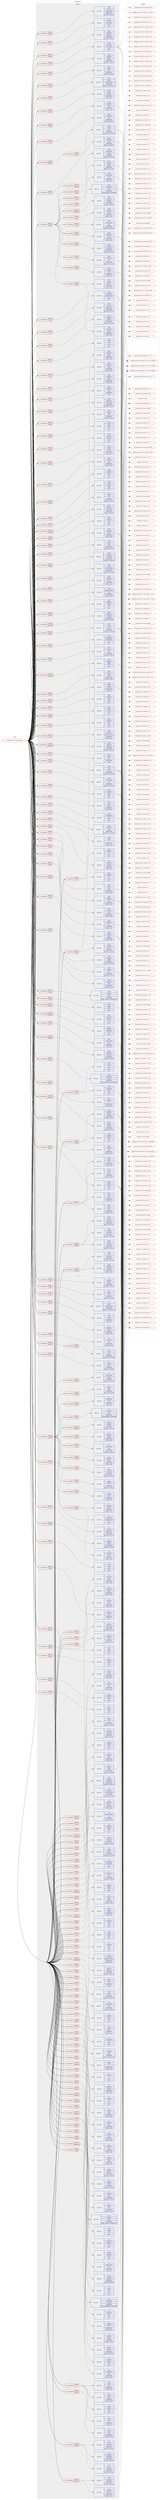 digraph prolog {

# *************
# Graph options
# *************

newrank=true;
concentrate=true;
compound=true;
graph [rankdir=LR,fontname=Helvetica,fontsize=10,ranksep=1.5];#, ranksep=2.5, nodesep=0.2];
edge  [arrowhead=vee];
node  [fontname=Helvetica,fontsize=10];

# **********
# The ebuild
# **********

subgraph cluster_leftcol {
color=gray;
label=<<i>ebuild</i>>;
id [label="portage://media-video/ffmpeg-9999", color=red, width=4, href="../media-video/ffmpeg-9999.svg"];
}

# ****************
# The dependencies
# ****************

subgraph cluster_midcol {
color=gray;
label=<<i>dependencies</i>>;
subgraph cluster_compile {
fillcolor="#eeeeee";
style=filled;
label=<<i>compile</i>>;
subgraph cond86689 {
dependency342830 [label=<<TABLE BORDER="0" CELLBORDER="1" CELLSPACING="0" CELLPADDING="4"><TR><TD ROWSPAN="3" CELLPADDING="10">use_conditional</TD></TR><TR><TD>negative</TD></TR><TR><TD>openssl</TD></TR></TABLE>>, shape=none, color=red];
subgraph cond86690 {
dependency342831 [label=<<TABLE BORDER="0" CELLBORDER="1" CELLSPACING="0" CELLPADDING="4"><TR><TD ROWSPAN="3" CELLPADDING="10">use_conditional</TD></TR><TR><TD>positive</TD></TR><TR><TD>gnutls</TD></TR></TABLE>>, shape=none, color=red];
subgraph pack253466 {
dependency342832 [label=<<TABLE BORDER="0" CELLBORDER="1" CELLSPACING="0" CELLPADDING="4" WIDTH="220"><TR><TD ROWSPAN="6" CELLPADDING="30">pack_dep</TD></TR><TR><TD WIDTH="110">install</TD></TR><TR><TD>net-libs</TD></TR><TR><TD>gnutls</TD></TR><TR><TD>greaterequal</TD></TR><TR><TD>[[2,12,23],,-r6,2.12.23-r6]</TD></TR></TABLE>>, shape=none, color=blue];
}
dependency342831:e -> dependency342832:w [weight=20,style="dashed",arrowhead="vee"];
}
dependency342830:e -> dependency342831:w [weight=20,style="dashed",arrowhead="vee"];
}
id:e -> dependency342830:w [weight=20,style="solid",arrowhead="vee"];
subgraph cond86691 {
dependency342833 [label=<<TABLE BORDER="0" CELLBORDER="1" CELLSPACING="0" CELLPADDING="4"><TR><TD ROWSPAN="3" CELLPADDING="10">use_conditional</TD></TR><TR><TD>positive</TD></TR><TR><TD>X</TD></TR></TABLE>>, shape=none, color=red];
subgraph pack253467 {
dependency342834 [label=<<TABLE BORDER="0" CELLBORDER="1" CELLSPACING="0" CELLPADDING="4" WIDTH="220"><TR><TD ROWSPAN="6" CELLPADDING="30">pack_dep</TD></TR><TR><TD WIDTH="110">install</TD></TR><TR><TD>x11-libs</TD></TR><TR><TD>libX11</TD></TR><TR><TD>greaterequal</TD></TR><TR><TD>[[1,6,2],,,1.6.2]</TD></TR></TABLE>>, shape=none, color=blue];
}
dependency342833:e -> dependency342834:w [weight=20,style="dashed",arrowhead="vee"];
subgraph pack253468 {
dependency342835 [label=<<TABLE BORDER="0" CELLBORDER="1" CELLSPACING="0" CELLPADDING="4" WIDTH="220"><TR><TD ROWSPAN="6" CELLPADDING="30">pack_dep</TD></TR><TR><TD WIDTH="110">install</TD></TR><TR><TD>x11-libs</TD></TR><TR><TD>libXext</TD></TR><TR><TD>greaterequal</TD></TR><TR><TD>[[1,3,2],,,1.3.2]</TD></TR></TABLE>>, shape=none, color=blue];
}
dependency342833:e -> dependency342835:w [weight=20,style="dashed",arrowhead="vee"];
subgraph pack253469 {
dependency342836 [label=<<TABLE BORDER="0" CELLBORDER="1" CELLSPACING="0" CELLPADDING="4" WIDTH="220"><TR><TD ROWSPAN="6" CELLPADDING="30">pack_dep</TD></TR><TR><TD WIDTH="110">install</TD></TR><TR><TD>x11-libs</TD></TR><TR><TD>libXv</TD></TR><TR><TD>greaterequal</TD></TR><TR><TD>[[1,0,10],,,1.0.10]</TD></TR></TABLE>>, shape=none, color=blue];
}
dependency342833:e -> dependency342836:w [weight=20,style="dashed",arrowhead="vee"];
subgraph pack253470 {
dependency342837 [label=<<TABLE BORDER="0" CELLBORDER="1" CELLSPACING="0" CELLPADDING="4" WIDTH="220"><TR><TD ROWSPAN="6" CELLPADDING="30">pack_dep</TD></TR><TR><TD WIDTH="110">install</TD></TR><TR><TD>x11-libs</TD></TR><TR><TD>libxcb</TD></TR><TR><TD>greaterequal</TD></TR><TR><TD>[[1,4],,,1.4]</TD></TR></TABLE>>, shape=none, color=blue];
}
dependency342833:e -> dependency342837:w [weight=20,style="dashed",arrowhead="vee"];
}
id:e -> dependency342833:w [weight=20,style="solid",arrowhead="vee"];
subgraph cond86692 {
dependency342838 [label=<<TABLE BORDER="0" CELLBORDER="1" CELLSPACING="0" CELLPADDING="4"><TR><TD ROWSPAN="3" CELLPADDING="10">use_conditional</TD></TR><TR><TD>positive</TD></TR><TR><TD>alsa</TD></TR></TABLE>>, shape=none, color=red];
subgraph pack253471 {
dependency342839 [label=<<TABLE BORDER="0" CELLBORDER="1" CELLSPACING="0" CELLPADDING="4" WIDTH="220"><TR><TD ROWSPAN="6" CELLPADDING="30">pack_dep</TD></TR><TR><TD WIDTH="110">install</TD></TR><TR><TD>media-libs</TD></TR><TR><TD>alsa-lib</TD></TR><TR><TD>greaterequal</TD></TR><TR><TD>[[1,0,27,2],,,1.0.27.2]</TD></TR></TABLE>>, shape=none, color=blue];
}
dependency342838:e -> dependency342839:w [weight=20,style="dashed",arrowhead="vee"];
}
id:e -> dependency342838:w [weight=20,style="solid",arrowhead="vee"];
subgraph cond86693 {
dependency342840 [label=<<TABLE BORDER="0" CELLBORDER="1" CELLSPACING="0" CELLPADDING="4"><TR><TD ROWSPAN="3" CELLPADDING="10">use_conditional</TD></TR><TR><TD>positive</TD></TR><TR><TD>amf</TD></TR></TABLE>>, shape=none, color=red];
subgraph pack253472 {
dependency342841 [label=<<TABLE BORDER="0" CELLBORDER="1" CELLSPACING="0" CELLPADDING="4" WIDTH="220"><TR><TD ROWSPAN="6" CELLPADDING="30">pack_dep</TD></TR><TR><TD WIDTH="110">install</TD></TR><TR><TD>media-libs</TD></TR><TR><TD>amf-headers</TD></TR><TR><TD>none</TD></TR><TR><TD>[[],,,,]</TD></TR></TABLE>>, shape=none, color=blue];
}
dependency342840:e -> dependency342841:w [weight=20,style="dashed",arrowhead="vee"];
}
id:e -> dependency342840:w [weight=20,style="solid",arrowhead="vee"];
subgraph cond86694 {
dependency342842 [label=<<TABLE BORDER="0" CELLBORDER="1" CELLSPACING="0" CELLPADDING="4"><TR><TD ROWSPAN="3" CELLPADDING="10">use_conditional</TD></TR><TR><TD>positive</TD></TR><TR><TD>amf</TD></TR></TABLE>>, shape=none, color=red];
subgraph pack253473 {
dependency342843 [label=<<TABLE BORDER="0" CELLBORDER="1" CELLSPACING="0" CELLPADDING="4" WIDTH="220"><TR><TD ROWSPAN="6" CELLPADDING="30">pack_dep</TD></TR><TR><TD WIDTH="110">install</TD></TR><TR><TD>media-video</TD></TR><TR><TD>amdgpu-pro-amf</TD></TR><TR><TD>none</TD></TR><TR><TD>[[],,,,]</TD></TR></TABLE>>, shape=none, color=blue];
}
dependency342842:e -> dependency342843:w [weight=20,style="dashed",arrowhead="vee"];
}
id:e -> dependency342842:w [weight=20,style="solid",arrowhead="vee"];
subgraph cond86695 {
dependency342844 [label=<<TABLE BORDER="0" CELLBORDER="1" CELLSPACING="0" CELLPADDING="4"><TR><TD ROWSPAN="3" CELLPADDING="10">use_conditional</TD></TR><TR><TD>positive</TD></TR><TR><TD>amr</TD></TR></TABLE>>, shape=none, color=red];
subgraph pack253474 {
dependency342845 [label=<<TABLE BORDER="0" CELLBORDER="1" CELLSPACING="0" CELLPADDING="4" WIDTH="220"><TR><TD ROWSPAN="6" CELLPADDING="30">pack_dep</TD></TR><TR><TD WIDTH="110">install</TD></TR><TR><TD>media-libs</TD></TR><TR><TD>opencore-amr</TD></TR><TR><TD>greaterequal</TD></TR><TR><TD>[[0,1,3],,-r1,0.1.3-r1]</TD></TR></TABLE>>, shape=none, color=blue];
}
dependency342844:e -> dependency342845:w [weight=20,style="dashed",arrowhead="vee"];
}
id:e -> dependency342844:w [weight=20,style="solid",arrowhead="vee"];
subgraph cond86696 {
dependency342846 [label=<<TABLE BORDER="0" CELLBORDER="1" CELLSPACING="0" CELLPADDING="4"><TR><TD ROWSPAN="3" CELLPADDING="10">use_conditional</TD></TR><TR><TD>positive</TD></TR><TR><TD>bluray</TD></TR></TABLE>>, shape=none, color=red];
subgraph pack253475 {
dependency342847 [label=<<TABLE BORDER="0" CELLBORDER="1" CELLSPACING="0" CELLPADDING="4" WIDTH="220"><TR><TD ROWSPAN="6" CELLPADDING="30">pack_dep</TD></TR><TR><TD WIDTH="110">install</TD></TR><TR><TD>media-libs</TD></TR><TR><TD>libbluray</TD></TR><TR><TD>greaterequal</TD></TR><TR><TD>[[0,3,0],,-r1,0.3.0-r1]</TD></TR></TABLE>>, shape=none, color=blue];
}
dependency342846:e -> dependency342847:w [weight=20,style="dashed",arrowhead="vee"];
}
id:e -> dependency342846:w [weight=20,style="solid",arrowhead="vee"];
subgraph cond86697 {
dependency342848 [label=<<TABLE BORDER="0" CELLBORDER="1" CELLSPACING="0" CELLPADDING="4"><TR><TD ROWSPAN="3" CELLPADDING="10">use_conditional</TD></TR><TR><TD>positive</TD></TR><TR><TD>bs2b</TD></TR></TABLE>>, shape=none, color=red];
subgraph pack253476 {
dependency342849 [label=<<TABLE BORDER="0" CELLBORDER="1" CELLSPACING="0" CELLPADDING="4" WIDTH="220"><TR><TD ROWSPAN="6" CELLPADDING="30">pack_dep</TD></TR><TR><TD WIDTH="110">install</TD></TR><TR><TD>media-libs</TD></TR><TR><TD>libbs2b</TD></TR><TR><TD>greaterequal</TD></TR><TR><TD>[[3,1,0],,-r1,3.1.0-r1]</TD></TR></TABLE>>, shape=none, color=blue];
}
dependency342848:e -> dependency342849:w [weight=20,style="dashed",arrowhead="vee"];
}
id:e -> dependency342848:w [weight=20,style="solid",arrowhead="vee"];
subgraph cond86698 {
dependency342850 [label=<<TABLE BORDER="0" CELLBORDER="1" CELLSPACING="0" CELLPADDING="4"><TR><TD ROWSPAN="3" CELLPADDING="10">use_conditional</TD></TR><TR><TD>positive</TD></TR><TR><TD>bzip2</TD></TR></TABLE>>, shape=none, color=red];
subgraph pack253477 {
dependency342851 [label=<<TABLE BORDER="0" CELLBORDER="1" CELLSPACING="0" CELLPADDING="4" WIDTH="220"><TR><TD ROWSPAN="6" CELLPADDING="30">pack_dep</TD></TR><TR><TD WIDTH="110">install</TD></TR><TR><TD>app-arch</TD></TR><TR><TD>bzip2</TD></TR><TR><TD>greaterequal</TD></TR><TR><TD>[[1,0,6],,-r4,1.0.6-r4]</TD></TR></TABLE>>, shape=none, color=blue];
}
dependency342850:e -> dependency342851:w [weight=20,style="dashed",arrowhead="vee"];
}
id:e -> dependency342850:w [weight=20,style="solid",arrowhead="vee"];
subgraph cond86699 {
dependency342852 [label=<<TABLE BORDER="0" CELLBORDER="1" CELLSPACING="0" CELLPADDING="4"><TR><TD ROWSPAN="3" CELLPADDING="10">use_conditional</TD></TR><TR><TD>positive</TD></TR><TR><TD>cdio</TD></TR></TABLE>>, shape=none, color=red];
subgraph pack253478 {
dependency342853 [label=<<TABLE BORDER="0" CELLBORDER="1" CELLSPACING="0" CELLPADDING="4" WIDTH="220"><TR><TD ROWSPAN="6" CELLPADDING="30">pack_dep</TD></TR><TR><TD WIDTH="110">install</TD></TR><TR><TD>dev-libs</TD></TR><TR><TD>libcdio-paranoia</TD></TR><TR><TD>greaterequal</TD></TR><TR><TD>[[0,90],,_p1-r1,0.90_p1-r1]</TD></TR></TABLE>>, shape=none, color=blue];
}
dependency342852:e -> dependency342853:w [weight=20,style="dashed",arrowhead="vee"];
}
id:e -> dependency342852:w [weight=20,style="solid",arrowhead="vee"];
subgraph cond86700 {
dependency342854 [label=<<TABLE BORDER="0" CELLBORDER="1" CELLSPACING="0" CELLPADDING="4"><TR><TD ROWSPAN="3" CELLPADDING="10">use_conditional</TD></TR><TR><TD>positive</TD></TR><TR><TD>chromaprint</TD></TR></TABLE>>, shape=none, color=red];
subgraph pack253479 {
dependency342855 [label=<<TABLE BORDER="0" CELLBORDER="1" CELLSPACING="0" CELLPADDING="4" WIDTH="220"><TR><TD ROWSPAN="6" CELLPADDING="30">pack_dep</TD></TR><TR><TD WIDTH="110">install</TD></TR><TR><TD>media-libs</TD></TR><TR><TD>chromaprint</TD></TR><TR><TD>greaterequal</TD></TR><TR><TD>[[1,2],,-r1,1.2-r1]</TD></TR></TABLE>>, shape=none, color=blue];
}
dependency342854:e -> dependency342855:w [weight=20,style="dashed",arrowhead="vee"];
}
id:e -> dependency342854:w [weight=20,style="solid",arrowhead="vee"];
subgraph cond86701 {
dependency342856 [label=<<TABLE BORDER="0" CELLBORDER="1" CELLSPACING="0" CELLPADDING="4"><TR><TD ROWSPAN="3" CELLPADDING="10">use_conditional</TD></TR><TR><TD>positive</TD></TR><TR><TD>codec2</TD></TR></TABLE>>, shape=none, color=red];
subgraph pack253480 {
dependency342857 [label=<<TABLE BORDER="0" CELLBORDER="1" CELLSPACING="0" CELLPADDING="4" WIDTH="220"><TR><TD ROWSPAN="6" CELLPADDING="30">pack_dep</TD></TR><TR><TD WIDTH="110">install</TD></TR><TR><TD>media-libs</TD></TR><TR><TD>codec2</TD></TR><TR><TD>none</TD></TR><TR><TD>[[],,,,]</TD></TR></TABLE>>, shape=none, color=blue];
}
dependency342856:e -> dependency342857:w [weight=20,style="dashed",arrowhead="vee"];
}
id:e -> dependency342856:w [weight=20,style="solid",arrowhead="vee"];
subgraph cond86702 {
dependency342858 [label=<<TABLE BORDER="0" CELLBORDER="1" CELLSPACING="0" CELLPADDING="4"><TR><TD ROWSPAN="3" CELLPADDING="10">use_conditional</TD></TR><TR><TD>positive</TD></TR><TR><TD>dav1d</TD></TR></TABLE>>, shape=none, color=red];
subgraph pack253481 {
dependency342859 [label=<<TABLE BORDER="0" CELLBORDER="1" CELLSPACING="0" CELLPADDING="4" WIDTH="220"><TR><TD ROWSPAN="6" CELLPADDING="30">pack_dep</TD></TR><TR><TD WIDTH="110">install</TD></TR><TR><TD>media-libs</TD></TR><TR><TD>dav1d</TD></TR><TR><TD>greaterequal</TD></TR><TR><TD>[[0,5,0],,,0.5.0]</TD></TR></TABLE>>, shape=none, color=blue];
}
dependency342858:e -> dependency342859:w [weight=20,style="dashed",arrowhead="vee"];
}
id:e -> dependency342858:w [weight=20,style="solid",arrowhead="vee"];
subgraph cond86703 {
dependency342860 [label=<<TABLE BORDER="0" CELLBORDER="1" CELLSPACING="0" CELLPADDING="4"><TR><TD ROWSPAN="3" CELLPADDING="10">use_conditional</TD></TR><TR><TD>positive</TD></TR><TR><TD>encode</TD></TR></TABLE>>, shape=none, color=red];
subgraph cond86704 {
dependency342861 [label=<<TABLE BORDER="0" CELLBORDER="1" CELLSPACING="0" CELLPADDING="4"><TR><TD ROWSPAN="3" CELLPADDING="10">use_conditional</TD></TR><TR><TD>positive</TD></TR><TR><TD>amrenc</TD></TR></TABLE>>, shape=none, color=red];
subgraph pack253482 {
dependency342862 [label=<<TABLE BORDER="0" CELLBORDER="1" CELLSPACING="0" CELLPADDING="4" WIDTH="220"><TR><TD ROWSPAN="6" CELLPADDING="30">pack_dep</TD></TR><TR><TD WIDTH="110">install</TD></TR><TR><TD>media-libs</TD></TR><TR><TD>vo-amrwbenc</TD></TR><TR><TD>greaterequal</TD></TR><TR><TD>[[0,1,2],,-r1,0.1.2-r1]</TD></TR></TABLE>>, shape=none, color=blue];
}
dependency342861:e -> dependency342862:w [weight=20,style="dashed",arrowhead="vee"];
}
dependency342860:e -> dependency342861:w [weight=20,style="dashed",arrowhead="vee"];
subgraph cond86705 {
dependency342863 [label=<<TABLE BORDER="0" CELLBORDER="1" CELLSPACING="0" CELLPADDING="4"><TR><TD ROWSPAN="3" CELLPADDING="10">use_conditional</TD></TR><TR><TD>positive</TD></TR><TR><TD>kvazaar</TD></TR></TABLE>>, shape=none, color=red];
subgraph pack253483 {
dependency342864 [label=<<TABLE BORDER="0" CELLBORDER="1" CELLSPACING="0" CELLPADDING="4" WIDTH="220"><TR><TD ROWSPAN="6" CELLPADDING="30">pack_dep</TD></TR><TR><TD WIDTH="110">install</TD></TR><TR><TD>media-libs</TD></TR><TR><TD>kvazaar</TD></TR><TR><TD>greaterequal</TD></TR><TR><TD>[[2,0,0],,,2.0.0]</TD></TR></TABLE>>, shape=none, color=blue];
}
dependency342863:e -> dependency342864:w [weight=20,style="dashed",arrowhead="vee"];
}
dependency342860:e -> dependency342863:w [weight=20,style="dashed",arrowhead="vee"];
subgraph cond86706 {
dependency342865 [label=<<TABLE BORDER="0" CELLBORDER="1" CELLSPACING="0" CELLPADDING="4"><TR><TD ROWSPAN="3" CELLPADDING="10">use_conditional</TD></TR><TR><TD>positive</TD></TR><TR><TD>mp3</TD></TR></TABLE>>, shape=none, color=red];
subgraph pack253484 {
dependency342866 [label=<<TABLE BORDER="0" CELLBORDER="1" CELLSPACING="0" CELLPADDING="4" WIDTH="220"><TR><TD ROWSPAN="6" CELLPADDING="30">pack_dep</TD></TR><TR><TD WIDTH="110">install</TD></TR><TR><TD>media-sound</TD></TR><TR><TD>lame</TD></TR><TR><TD>greaterequal</TD></TR><TR><TD>[[3,99,5],,-r1,3.99.5-r1]</TD></TR></TABLE>>, shape=none, color=blue];
}
dependency342865:e -> dependency342866:w [weight=20,style="dashed",arrowhead="vee"];
}
dependency342860:e -> dependency342865:w [weight=20,style="dashed",arrowhead="vee"];
subgraph cond86707 {
dependency342867 [label=<<TABLE BORDER="0" CELLBORDER="1" CELLSPACING="0" CELLPADDING="4"><TR><TD ROWSPAN="3" CELLPADDING="10">use_conditional</TD></TR><TR><TD>positive</TD></TR><TR><TD>openh264</TD></TR></TABLE>>, shape=none, color=red];
subgraph pack253485 {
dependency342868 [label=<<TABLE BORDER="0" CELLBORDER="1" CELLSPACING="0" CELLPADDING="4" WIDTH="220"><TR><TD ROWSPAN="6" CELLPADDING="30">pack_dep</TD></TR><TR><TD WIDTH="110">install</TD></TR><TR><TD>media-libs</TD></TR><TR><TD>openh264</TD></TR><TR><TD>greaterequal</TD></TR><TR><TD>[[1,4,0],,-r1,1.4.0-r1]</TD></TR></TABLE>>, shape=none, color=blue];
}
dependency342867:e -> dependency342868:w [weight=20,style="dashed",arrowhead="vee"];
}
dependency342860:e -> dependency342867:w [weight=20,style="dashed",arrowhead="vee"];
subgraph cond86708 {
dependency342869 [label=<<TABLE BORDER="0" CELLBORDER="1" CELLSPACING="0" CELLPADDING="4"><TR><TD ROWSPAN="3" CELLPADDING="10">use_conditional</TD></TR><TR><TD>positive</TD></TR><TR><TD>rav1e</TD></TR></TABLE>>, shape=none, color=red];
subgraph pack253486 {
dependency342870 [label=<<TABLE BORDER="0" CELLBORDER="1" CELLSPACING="0" CELLPADDING="4" WIDTH="220"><TR><TD ROWSPAN="6" CELLPADDING="30">pack_dep</TD></TR><TR><TD WIDTH="110">install</TD></TR><TR><TD>media-video</TD></TR><TR><TD>rav1e</TD></TR><TR><TD>greaterequal</TD></TR><TR><TD>[[0,5],,,0.5]</TD></TR></TABLE>>, shape=none, color=blue];
}
dependency342869:e -> dependency342870:w [weight=20,style="dashed",arrowhead="vee"];
}
dependency342860:e -> dependency342869:w [weight=20,style="dashed",arrowhead="vee"];
subgraph cond86709 {
dependency342871 [label=<<TABLE BORDER="0" CELLBORDER="1" CELLSPACING="0" CELLPADDING="4"><TR><TD ROWSPAN="3" CELLPADDING="10">use_conditional</TD></TR><TR><TD>positive</TD></TR><TR><TD>snappy</TD></TR></TABLE>>, shape=none, color=red];
subgraph pack253487 {
dependency342872 [label=<<TABLE BORDER="0" CELLBORDER="1" CELLSPACING="0" CELLPADDING="4" WIDTH="220"><TR><TD ROWSPAN="6" CELLPADDING="30">pack_dep</TD></TR><TR><TD WIDTH="110">install</TD></TR><TR><TD>app-arch</TD></TR><TR><TD>snappy</TD></TR><TR><TD>greaterequal</TD></TR><TR><TD>[[1,1,2],,-r1,1.1.2-r1]</TD></TR></TABLE>>, shape=none, color=blue];
}
dependency342871:e -> dependency342872:w [weight=20,style="dashed",arrowhead="vee"];
}
dependency342860:e -> dependency342871:w [weight=20,style="dashed",arrowhead="vee"];
subgraph cond86710 {
dependency342873 [label=<<TABLE BORDER="0" CELLBORDER="1" CELLSPACING="0" CELLPADDING="4"><TR><TD ROWSPAN="3" CELLPADDING="10">use_conditional</TD></TR><TR><TD>positive</TD></TR><TR><TD>theora</TD></TR></TABLE>>, shape=none, color=red];
subgraph pack253488 {
dependency342874 [label=<<TABLE BORDER="0" CELLBORDER="1" CELLSPACING="0" CELLPADDING="4" WIDTH="220"><TR><TD ROWSPAN="6" CELLPADDING="30">pack_dep</TD></TR><TR><TD WIDTH="110">install</TD></TR><TR><TD>media-libs</TD></TR><TR><TD>libogg</TD></TR><TR><TD>greaterequal</TD></TR><TR><TD>[[1,3,0],,,1.3.0]</TD></TR></TABLE>>, shape=none, color=blue];
}
dependency342873:e -> dependency342874:w [weight=20,style="dashed",arrowhead="vee"];
subgraph pack253489 {
dependency342875 [label=<<TABLE BORDER="0" CELLBORDER="1" CELLSPACING="0" CELLPADDING="4" WIDTH="220"><TR><TD ROWSPAN="6" CELLPADDING="30">pack_dep</TD></TR><TR><TD WIDTH="110">install</TD></TR><TR><TD>media-libs</TD></TR><TR><TD>libtheora</TD></TR><TR><TD>greaterequal</TD></TR><TR><TD>[[1,1,1],,,1.1.1]</TD></TR></TABLE>>, shape=none, color=blue];
}
dependency342873:e -> dependency342875:w [weight=20,style="dashed",arrowhead="vee"];
}
dependency342860:e -> dependency342873:w [weight=20,style="dashed",arrowhead="vee"];
subgraph cond86711 {
dependency342876 [label=<<TABLE BORDER="0" CELLBORDER="1" CELLSPACING="0" CELLPADDING="4"><TR><TD ROWSPAN="3" CELLPADDING="10">use_conditional</TD></TR><TR><TD>positive</TD></TR><TR><TD>twolame</TD></TR></TABLE>>, shape=none, color=red];
subgraph pack253490 {
dependency342877 [label=<<TABLE BORDER="0" CELLBORDER="1" CELLSPACING="0" CELLPADDING="4" WIDTH="220"><TR><TD ROWSPAN="6" CELLPADDING="30">pack_dep</TD></TR><TR><TD WIDTH="110">install</TD></TR><TR><TD>media-sound</TD></TR><TR><TD>twolame</TD></TR><TR><TD>greaterequal</TD></TR><TR><TD>[[0,3,13],,-r1,0.3.13-r1]</TD></TR></TABLE>>, shape=none, color=blue];
}
dependency342876:e -> dependency342877:w [weight=20,style="dashed",arrowhead="vee"];
}
dependency342860:e -> dependency342876:w [weight=20,style="dashed",arrowhead="vee"];
subgraph cond86712 {
dependency342878 [label=<<TABLE BORDER="0" CELLBORDER="1" CELLSPACING="0" CELLPADDING="4"><TR><TD ROWSPAN="3" CELLPADDING="10">use_conditional</TD></TR><TR><TD>positive</TD></TR><TR><TD>webp</TD></TR></TABLE>>, shape=none, color=red];
subgraph pack253491 {
dependency342879 [label=<<TABLE BORDER="0" CELLBORDER="1" CELLSPACING="0" CELLPADDING="4" WIDTH="220"><TR><TD ROWSPAN="6" CELLPADDING="30">pack_dep</TD></TR><TR><TD WIDTH="110">install</TD></TR><TR><TD>media-libs</TD></TR><TR><TD>libwebp</TD></TR><TR><TD>greaterequal</TD></TR><TR><TD>[[0,3,0],,,0.3.0]</TD></TR></TABLE>>, shape=none, color=blue];
}
dependency342878:e -> dependency342879:w [weight=20,style="dashed",arrowhead="vee"];
}
dependency342860:e -> dependency342878:w [weight=20,style="dashed",arrowhead="vee"];
subgraph cond86713 {
dependency342880 [label=<<TABLE BORDER="0" CELLBORDER="1" CELLSPACING="0" CELLPADDING="4"><TR><TD ROWSPAN="3" CELLPADDING="10">use_conditional</TD></TR><TR><TD>positive</TD></TR><TR><TD>x264</TD></TR></TABLE>>, shape=none, color=red];
subgraph pack253492 {
dependency342881 [label=<<TABLE BORDER="0" CELLBORDER="1" CELLSPACING="0" CELLPADDING="4" WIDTH="220"><TR><TD ROWSPAN="6" CELLPADDING="30">pack_dep</TD></TR><TR><TD WIDTH="110">install</TD></TR><TR><TD>media-libs</TD></TR><TR><TD>x264</TD></TR><TR><TD>greaterequal</TD></TR><TR><TD>[[0,0,20130506],,,0.0.20130506]</TD></TR></TABLE>>, shape=none, color=blue];
}
dependency342880:e -> dependency342881:w [weight=20,style="dashed",arrowhead="vee"];
}
dependency342860:e -> dependency342880:w [weight=20,style="dashed",arrowhead="vee"];
subgraph cond86714 {
dependency342882 [label=<<TABLE BORDER="0" CELLBORDER="1" CELLSPACING="0" CELLPADDING="4"><TR><TD ROWSPAN="3" CELLPADDING="10">use_conditional</TD></TR><TR><TD>positive</TD></TR><TR><TD>x265</TD></TR></TABLE>>, shape=none, color=red];
subgraph pack253493 {
dependency342883 [label=<<TABLE BORDER="0" CELLBORDER="1" CELLSPACING="0" CELLPADDING="4" WIDTH="220"><TR><TD ROWSPAN="6" CELLPADDING="30">pack_dep</TD></TR><TR><TD WIDTH="110">install</TD></TR><TR><TD>media-libs</TD></TR><TR><TD>x265</TD></TR><TR><TD>greaterequal</TD></TR><TR><TD>[[1,6],,,1.6]</TD></TR></TABLE>>, shape=none, color=blue];
}
dependency342882:e -> dependency342883:w [weight=20,style="dashed",arrowhead="vee"];
}
dependency342860:e -> dependency342882:w [weight=20,style="dashed",arrowhead="vee"];
subgraph cond86715 {
dependency342884 [label=<<TABLE BORDER="0" CELLBORDER="1" CELLSPACING="0" CELLPADDING="4"><TR><TD ROWSPAN="3" CELLPADDING="10">use_conditional</TD></TR><TR><TD>positive</TD></TR><TR><TD>xvid</TD></TR></TABLE>>, shape=none, color=red];
subgraph pack253494 {
dependency342885 [label=<<TABLE BORDER="0" CELLBORDER="1" CELLSPACING="0" CELLPADDING="4" WIDTH="220"><TR><TD ROWSPAN="6" CELLPADDING="30">pack_dep</TD></TR><TR><TD WIDTH="110">install</TD></TR><TR><TD>media-libs</TD></TR><TR><TD>xvid</TD></TR><TR><TD>greaterequal</TD></TR><TR><TD>[[1,3,2],,-r1,1.3.2-r1]</TD></TR></TABLE>>, shape=none, color=blue];
}
dependency342884:e -> dependency342885:w [weight=20,style="dashed",arrowhead="vee"];
}
dependency342860:e -> dependency342884:w [weight=20,style="dashed",arrowhead="vee"];
}
id:e -> dependency342860:w [weight=20,style="solid",arrowhead="vee"];
subgraph cond86716 {
dependency342886 [label=<<TABLE BORDER="0" CELLBORDER="1" CELLSPACING="0" CELLPADDING="4"><TR><TD ROWSPAN="3" CELLPADDING="10">use_conditional</TD></TR><TR><TD>positive</TD></TR><TR><TD>fdk</TD></TR></TABLE>>, shape=none, color=red];
subgraph pack253495 {
dependency342887 [label=<<TABLE BORDER="0" CELLBORDER="1" CELLSPACING="0" CELLPADDING="4" WIDTH="220"><TR><TD ROWSPAN="6" CELLPADDING="30">pack_dep</TD></TR><TR><TD WIDTH="110">install</TD></TR><TR><TD>media-libs</TD></TR><TR><TD>fdk-aac</TD></TR><TR><TD>greaterequal</TD></TR><TR><TD>[[0,1,3],,,0.1.3]</TD></TR></TABLE>>, shape=none, color=blue];
}
dependency342886:e -> dependency342887:w [weight=20,style="dashed",arrowhead="vee"];
}
id:e -> dependency342886:w [weight=20,style="solid",arrowhead="vee"];
subgraph cond86717 {
dependency342888 [label=<<TABLE BORDER="0" CELLBORDER="1" CELLSPACING="0" CELLPADDING="4"><TR><TD ROWSPAN="3" CELLPADDING="10">use_conditional</TD></TR><TR><TD>positive</TD></TR><TR><TD>flite</TD></TR></TABLE>>, shape=none, color=red];
subgraph pack253496 {
dependency342889 [label=<<TABLE BORDER="0" CELLBORDER="1" CELLSPACING="0" CELLPADDING="4" WIDTH="220"><TR><TD ROWSPAN="6" CELLPADDING="30">pack_dep</TD></TR><TR><TD WIDTH="110">install</TD></TR><TR><TD>app-accessibility</TD></TR><TR><TD>flite</TD></TR><TR><TD>greaterequal</TD></TR><TR><TD>[[1,4],,-r4,1.4-r4]</TD></TR></TABLE>>, shape=none, color=blue];
}
dependency342888:e -> dependency342889:w [weight=20,style="dashed",arrowhead="vee"];
}
id:e -> dependency342888:w [weight=20,style="solid",arrowhead="vee"];
subgraph cond86718 {
dependency342890 [label=<<TABLE BORDER="0" CELLBORDER="1" CELLSPACING="0" CELLPADDING="4"><TR><TD ROWSPAN="3" CELLPADDING="10">use_conditional</TD></TR><TR><TD>positive</TD></TR><TR><TD>fontconfig</TD></TR></TABLE>>, shape=none, color=red];
subgraph pack253497 {
dependency342891 [label=<<TABLE BORDER="0" CELLBORDER="1" CELLSPACING="0" CELLPADDING="4" WIDTH="220"><TR><TD ROWSPAN="6" CELLPADDING="30">pack_dep</TD></TR><TR><TD WIDTH="110">install</TD></TR><TR><TD>media-libs</TD></TR><TR><TD>fontconfig</TD></TR><TR><TD>greaterequal</TD></TR><TR><TD>[[2,10,92],,,2.10.92]</TD></TR></TABLE>>, shape=none, color=blue];
}
dependency342890:e -> dependency342891:w [weight=20,style="dashed",arrowhead="vee"];
}
id:e -> dependency342890:w [weight=20,style="solid",arrowhead="vee"];
subgraph cond86719 {
dependency342892 [label=<<TABLE BORDER="0" CELLBORDER="1" CELLSPACING="0" CELLPADDING="4"><TR><TD ROWSPAN="3" CELLPADDING="10">use_conditional</TD></TR><TR><TD>positive</TD></TR><TR><TD>frei0r</TD></TR></TABLE>>, shape=none, color=red];
subgraph pack253498 {
dependency342893 [label=<<TABLE BORDER="0" CELLBORDER="1" CELLSPACING="0" CELLPADDING="4" WIDTH="220"><TR><TD ROWSPAN="6" CELLPADDING="30">pack_dep</TD></TR><TR><TD WIDTH="110">install</TD></TR><TR><TD>media-plugins</TD></TR><TR><TD>frei0r-plugins</TD></TR><TR><TD>none</TD></TR><TR><TD>[[],,,,]</TD></TR></TABLE>>, shape=none, color=blue];
}
dependency342892:e -> dependency342893:w [weight=20,style="dashed",arrowhead="vee"];
}
id:e -> dependency342892:w [weight=20,style="solid",arrowhead="vee"];
subgraph cond86720 {
dependency342894 [label=<<TABLE BORDER="0" CELLBORDER="1" CELLSPACING="0" CELLPADDING="4"><TR><TD ROWSPAN="3" CELLPADDING="10">use_conditional</TD></TR><TR><TD>positive</TD></TR><TR><TD>fribidi</TD></TR></TABLE>>, shape=none, color=red];
subgraph pack253499 {
dependency342895 [label=<<TABLE BORDER="0" CELLBORDER="1" CELLSPACING="0" CELLPADDING="4" WIDTH="220"><TR><TD ROWSPAN="6" CELLPADDING="30">pack_dep</TD></TR><TR><TD WIDTH="110">install</TD></TR><TR><TD>dev-libs</TD></TR><TR><TD>fribidi</TD></TR><TR><TD>greaterequal</TD></TR><TR><TD>[[0,19,6],,,0.19.6]</TD></TR></TABLE>>, shape=none, color=blue];
}
dependency342894:e -> dependency342895:w [weight=20,style="dashed",arrowhead="vee"];
}
id:e -> dependency342894:w [weight=20,style="solid",arrowhead="vee"];
subgraph cond86721 {
dependency342896 [label=<<TABLE BORDER="0" CELLBORDER="1" CELLSPACING="0" CELLPADDING="4"><TR><TD ROWSPAN="3" CELLPADDING="10">use_conditional</TD></TR><TR><TD>positive</TD></TR><TR><TD>gcrypt</TD></TR></TABLE>>, shape=none, color=red];
subgraph pack253500 {
dependency342897 [label=<<TABLE BORDER="0" CELLBORDER="1" CELLSPACING="0" CELLPADDING="4" WIDTH="220"><TR><TD ROWSPAN="6" CELLPADDING="30">pack_dep</TD></TR><TR><TD WIDTH="110">install</TD></TR><TR><TD>dev-libs</TD></TR><TR><TD>libgcrypt</TD></TR><TR><TD>greaterequal</TD></TR><TR><TD>[[1,6],,,1.6]</TD></TR></TABLE>>, shape=none, color=blue];
}
dependency342896:e -> dependency342897:w [weight=20,style="dashed",arrowhead="vee"];
}
id:e -> dependency342896:w [weight=20,style="solid",arrowhead="vee"];
subgraph cond86722 {
dependency342898 [label=<<TABLE BORDER="0" CELLBORDER="1" CELLSPACING="0" CELLPADDING="4"><TR><TD ROWSPAN="3" CELLPADDING="10">use_conditional</TD></TR><TR><TD>positive</TD></TR><TR><TD>glslang</TD></TR></TABLE>>, shape=none, color=red];
subgraph pack253501 {
dependency342899 [label=<<TABLE BORDER="0" CELLBORDER="1" CELLSPACING="0" CELLPADDING="4" WIDTH="220"><TR><TD ROWSPAN="6" CELLPADDING="30">pack_dep</TD></TR><TR><TD WIDTH="110">install</TD></TR><TR><TD>dev-util</TD></TR><TR><TD>glslang</TD></TR><TR><TD>none</TD></TR><TR><TD>[[],,,,]</TD></TR></TABLE>>, shape=none, color=blue];
}
dependency342898:e -> dependency342899:w [weight=20,style="dashed",arrowhead="vee"];
}
id:e -> dependency342898:w [weight=20,style="solid",arrowhead="vee"];
subgraph cond86723 {
dependency342900 [label=<<TABLE BORDER="0" CELLBORDER="1" CELLSPACING="0" CELLPADDING="4"><TR><TD ROWSPAN="3" CELLPADDING="10">use_conditional</TD></TR><TR><TD>positive</TD></TR><TR><TD>gme</TD></TR></TABLE>>, shape=none, color=red];
subgraph pack253502 {
dependency342901 [label=<<TABLE BORDER="0" CELLBORDER="1" CELLSPACING="0" CELLPADDING="4" WIDTH="220"><TR><TD ROWSPAN="6" CELLPADDING="30">pack_dep</TD></TR><TR><TD WIDTH="110">install</TD></TR><TR><TD>media-libs</TD></TR><TR><TD>game-music-emu</TD></TR><TR><TD>greaterequal</TD></TR><TR><TD>[[0,6,0],,,0.6.0]</TD></TR></TABLE>>, shape=none, color=blue];
}
dependency342900:e -> dependency342901:w [weight=20,style="dashed",arrowhead="vee"];
}
id:e -> dependency342900:w [weight=20,style="solid",arrowhead="vee"];
subgraph cond86724 {
dependency342902 [label=<<TABLE BORDER="0" CELLBORDER="1" CELLSPACING="0" CELLPADDING="4"><TR><TD ROWSPAN="3" CELLPADDING="10">use_conditional</TD></TR><TR><TD>positive</TD></TR><TR><TD>gmp</TD></TR></TABLE>>, shape=none, color=red];
subgraph pack253503 {
dependency342903 [label=<<TABLE BORDER="0" CELLBORDER="1" CELLSPACING="0" CELLPADDING="4" WIDTH="220"><TR><TD ROWSPAN="6" CELLPADDING="30">pack_dep</TD></TR><TR><TD WIDTH="110">install</TD></TR><TR><TD>dev-libs</TD></TR><TR><TD>gmp</TD></TR><TR><TD>greaterequal</TD></TR><TR><TD>[[6],,,6]</TD></TR></TABLE>>, shape=none, color=blue];
}
dependency342902:e -> dependency342903:w [weight=20,style="dashed",arrowhead="vee"];
}
id:e -> dependency342902:w [weight=20,style="solid",arrowhead="vee"];
subgraph cond86725 {
dependency342904 [label=<<TABLE BORDER="0" CELLBORDER="1" CELLSPACING="0" CELLPADDING="4"><TR><TD ROWSPAN="3" CELLPADDING="10">use_conditional</TD></TR><TR><TD>positive</TD></TR><TR><TD>gsm</TD></TR></TABLE>>, shape=none, color=red];
subgraph pack253504 {
dependency342905 [label=<<TABLE BORDER="0" CELLBORDER="1" CELLSPACING="0" CELLPADDING="4" WIDTH="220"><TR><TD ROWSPAN="6" CELLPADDING="30">pack_dep</TD></TR><TR><TD WIDTH="110">install</TD></TR><TR><TD>media-sound</TD></TR><TR><TD>gsm</TD></TR><TR><TD>greaterequal</TD></TR><TR><TD>[[1,0,13],,-r1,1.0.13-r1]</TD></TR></TABLE>>, shape=none, color=blue];
}
dependency342904:e -> dependency342905:w [weight=20,style="dashed",arrowhead="vee"];
}
id:e -> dependency342904:w [weight=20,style="solid",arrowhead="vee"];
subgraph cond86726 {
dependency342906 [label=<<TABLE BORDER="0" CELLBORDER="1" CELLSPACING="0" CELLPADDING="4"><TR><TD ROWSPAN="3" CELLPADDING="10">use_conditional</TD></TR><TR><TD>positive</TD></TR><TR><TD>iconv</TD></TR></TABLE>>, shape=none, color=red];
subgraph pack253505 {
dependency342907 [label=<<TABLE BORDER="0" CELLBORDER="1" CELLSPACING="0" CELLPADDING="4" WIDTH="220"><TR><TD ROWSPAN="6" CELLPADDING="30">pack_dep</TD></TR><TR><TD WIDTH="110">install</TD></TR><TR><TD>virtual</TD></TR><TR><TD>libiconv</TD></TR><TR><TD>greaterequal</TD></TR><TR><TD>[[0],,-r1,0-r1]</TD></TR></TABLE>>, shape=none, color=blue];
}
dependency342906:e -> dependency342907:w [weight=20,style="dashed",arrowhead="vee"];
}
id:e -> dependency342906:w [weight=20,style="solid",arrowhead="vee"];
subgraph cond86727 {
dependency342908 [label=<<TABLE BORDER="0" CELLBORDER="1" CELLSPACING="0" CELLPADDING="4"><TR><TD ROWSPAN="3" CELLPADDING="10">use_conditional</TD></TR><TR><TD>positive</TD></TR><TR><TD>iec61883</TD></TR></TABLE>>, shape=none, color=red];
subgraph pack253506 {
dependency342909 [label=<<TABLE BORDER="0" CELLBORDER="1" CELLSPACING="0" CELLPADDING="4" WIDTH="220"><TR><TD ROWSPAN="6" CELLPADDING="30">pack_dep</TD></TR><TR><TD WIDTH="110">install</TD></TR><TR><TD>media-libs</TD></TR><TR><TD>libiec61883</TD></TR><TR><TD>greaterequal</TD></TR><TR><TD>[[1,2,0],,-r1,1.2.0-r1]</TD></TR></TABLE>>, shape=none, color=blue];
}
dependency342908:e -> dependency342909:w [weight=20,style="dashed",arrowhead="vee"];
subgraph pack253507 {
dependency342910 [label=<<TABLE BORDER="0" CELLBORDER="1" CELLSPACING="0" CELLPADDING="4" WIDTH="220"><TR><TD ROWSPAN="6" CELLPADDING="30">pack_dep</TD></TR><TR><TD WIDTH="110">install</TD></TR><TR><TD>sys-libs</TD></TR><TR><TD>libraw1394</TD></TR><TR><TD>greaterequal</TD></TR><TR><TD>[[2,1,0],,-r1,2.1.0-r1]</TD></TR></TABLE>>, shape=none, color=blue];
}
dependency342908:e -> dependency342910:w [weight=20,style="dashed",arrowhead="vee"];
subgraph pack253508 {
dependency342911 [label=<<TABLE BORDER="0" CELLBORDER="1" CELLSPACING="0" CELLPADDING="4" WIDTH="220"><TR><TD ROWSPAN="6" CELLPADDING="30">pack_dep</TD></TR><TR><TD WIDTH="110">install</TD></TR><TR><TD>sys-libs</TD></TR><TR><TD>libavc1394</TD></TR><TR><TD>greaterequal</TD></TR><TR><TD>[[0,5,4],,-r1,0.5.4-r1]</TD></TR></TABLE>>, shape=none, color=blue];
}
dependency342908:e -> dependency342911:w [weight=20,style="dashed",arrowhead="vee"];
}
id:e -> dependency342908:w [weight=20,style="solid",arrowhead="vee"];
subgraph cond86728 {
dependency342912 [label=<<TABLE BORDER="0" CELLBORDER="1" CELLSPACING="0" CELLPADDING="4"><TR><TD ROWSPAN="3" CELLPADDING="10">use_conditional</TD></TR><TR><TD>positive</TD></TR><TR><TD>ieee1394</TD></TR></TABLE>>, shape=none, color=red];
subgraph pack253509 {
dependency342913 [label=<<TABLE BORDER="0" CELLBORDER="1" CELLSPACING="0" CELLPADDING="4" WIDTH="220"><TR><TD ROWSPAN="6" CELLPADDING="30">pack_dep</TD></TR><TR><TD WIDTH="110">install</TD></TR><TR><TD>media-libs</TD></TR><TR><TD>libdc1394</TD></TR><TR><TD>greaterequal</TD></TR><TR><TD>[[2,2,1],,,2.2.1]</TD></TR></TABLE>>, shape=none, color=blue];
}
dependency342912:e -> dependency342913:w [weight=20,style="dashed",arrowhead="vee"];
subgraph pack253510 {
dependency342914 [label=<<TABLE BORDER="0" CELLBORDER="1" CELLSPACING="0" CELLPADDING="4" WIDTH="220"><TR><TD ROWSPAN="6" CELLPADDING="30">pack_dep</TD></TR><TR><TD WIDTH="110">install</TD></TR><TR><TD>sys-libs</TD></TR><TR><TD>libraw1394</TD></TR><TR><TD>greaterequal</TD></TR><TR><TD>[[2,1,0],,-r1,2.1.0-r1]</TD></TR></TABLE>>, shape=none, color=blue];
}
dependency342912:e -> dependency342914:w [weight=20,style="dashed",arrowhead="vee"];
}
id:e -> dependency342912:w [weight=20,style="solid",arrowhead="vee"];
subgraph cond86729 {
dependency342915 [label=<<TABLE BORDER="0" CELLBORDER="1" CELLSPACING="0" CELLPADDING="4"><TR><TD ROWSPAN="3" CELLPADDING="10">use_conditional</TD></TR><TR><TD>positive</TD></TR><TR><TD>jack</TD></TR></TABLE>>, shape=none, color=red];
subgraph pack253511 {
dependency342916 [label=<<TABLE BORDER="0" CELLBORDER="1" CELLSPACING="0" CELLPADDING="4" WIDTH="220"><TR><TD ROWSPAN="6" CELLPADDING="30">pack_dep</TD></TR><TR><TD WIDTH="110">install</TD></TR><TR><TD>virtual</TD></TR><TR><TD>jack</TD></TR><TR><TD>none</TD></TR><TR><TD>[[],,,,]</TD></TR></TABLE>>, shape=none, color=blue];
}
dependency342915:e -> dependency342916:w [weight=20,style="dashed",arrowhead="vee"];
}
id:e -> dependency342915:w [weight=20,style="solid",arrowhead="vee"];
subgraph cond86730 {
dependency342917 [label=<<TABLE BORDER="0" CELLBORDER="1" CELLSPACING="0" CELLPADDING="4"><TR><TD ROWSPAN="3" CELLPADDING="10">use_conditional</TD></TR><TR><TD>positive</TD></TR><TR><TD>jpeg2k</TD></TR></TABLE>>, shape=none, color=red];
subgraph pack253512 {
dependency342918 [label=<<TABLE BORDER="0" CELLBORDER="1" CELLSPACING="0" CELLPADDING="4" WIDTH="220"><TR><TD ROWSPAN="6" CELLPADDING="30">pack_dep</TD></TR><TR><TD WIDTH="110">install</TD></TR><TR><TD>media-libs</TD></TR><TR><TD>openjpeg</TD></TR><TR><TD>greaterequal</TD></TR><TR><TD>[[2,1],,,2.1]</TD></TR></TABLE>>, shape=none, color=blue];
}
dependency342917:e -> dependency342918:w [weight=20,style="dashed",arrowhead="vee"];
}
id:e -> dependency342917:w [weight=20,style="solid",arrowhead="vee"];
subgraph cond86731 {
dependency342919 [label=<<TABLE BORDER="0" CELLBORDER="1" CELLSPACING="0" CELLPADDING="4"><TR><TD ROWSPAN="3" CELLPADDING="10">use_conditional</TD></TR><TR><TD>positive</TD></TR><TR><TD>jpegxl</TD></TR></TABLE>>, shape=none, color=red];
subgraph pack253513 {
dependency342920 [label=<<TABLE BORDER="0" CELLBORDER="1" CELLSPACING="0" CELLPADDING="4" WIDTH="220"><TR><TD ROWSPAN="6" CELLPADDING="30">pack_dep</TD></TR><TR><TD WIDTH="110">install</TD></TR><TR><TD>media-libs</TD></TR><TR><TD>libjxl</TD></TR><TR><TD>greaterequal</TD></TR><TR><TD>[[0,7,0],,,0.7.0]</TD></TR></TABLE>>, shape=none, color=blue];
}
dependency342919:e -> dependency342920:w [weight=20,style="dashed",arrowhead="vee"];
}
id:e -> dependency342919:w [weight=20,style="solid",arrowhead="vee"];
subgraph cond86732 {
dependency342921 [label=<<TABLE BORDER="0" CELLBORDER="1" CELLSPACING="0" CELLPADDING="4"><TR><TD ROWSPAN="3" CELLPADDING="10">use_conditional</TD></TR><TR><TD>positive</TD></TR><TR><TD>ladspa</TD></TR></TABLE>>, shape=none, color=red];
subgraph pack253514 {
dependency342922 [label=<<TABLE BORDER="0" CELLBORDER="1" CELLSPACING="0" CELLPADDING="4" WIDTH="220"><TR><TD ROWSPAN="6" CELLPADDING="30">pack_dep</TD></TR><TR><TD WIDTH="110">install</TD></TR><TR><TD>media-libs</TD></TR><TR><TD>ladspa-sdk</TD></TR><TR><TD>greaterequal</TD></TR><TR><TD>[[1,13],,-r2,1.13-r2]</TD></TR></TABLE>>, shape=none, color=blue];
}
dependency342921:e -> dependency342922:w [weight=20,style="dashed",arrowhead="vee"];
}
id:e -> dependency342921:w [weight=20,style="solid",arrowhead="vee"];
subgraph cond86733 {
dependency342923 [label=<<TABLE BORDER="0" CELLBORDER="1" CELLSPACING="0" CELLPADDING="4"><TR><TD ROWSPAN="3" CELLPADDING="10">use_conditional</TD></TR><TR><TD>positive</TD></TR><TR><TD>lcms</TD></TR></TABLE>>, shape=none, color=red];
subgraph pack253515 {
dependency342924 [label=<<TABLE BORDER="0" CELLBORDER="1" CELLSPACING="0" CELLPADDING="4" WIDTH="220"><TR><TD ROWSPAN="6" CELLPADDING="30">pack_dep</TD></TR><TR><TD WIDTH="110">install</TD></TR><TR><TD>media-libs</TD></TR><TR><TD>lcms</TD></TR><TR><TD>greaterequal</TD></TR><TR><TD>[[2,13],,,2.13]</TD></TR></TABLE>>, shape=none, color=blue];
}
dependency342923:e -> dependency342924:w [weight=20,style="dashed",arrowhead="vee"];
}
id:e -> dependency342923:w [weight=20,style="solid",arrowhead="vee"];
subgraph cond86734 {
dependency342925 [label=<<TABLE BORDER="0" CELLBORDER="1" CELLSPACING="0" CELLPADDING="4"><TR><TD ROWSPAN="3" CELLPADDING="10">use_conditional</TD></TR><TR><TD>positive</TD></TR><TR><TD>libaom</TD></TR></TABLE>>, shape=none, color=red];
subgraph pack253516 {
dependency342926 [label=<<TABLE BORDER="0" CELLBORDER="1" CELLSPACING="0" CELLPADDING="4" WIDTH="220"><TR><TD ROWSPAN="6" CELLPADDING="30">pack_dep</TD></TR><TR><TD WIDTH="110">install</TD></TR><TR><TD>media-libs</TD></TR><TR><TD>libaom</TD></TR><TR><TD>greaterequal</TD></TR><TR><TD>[[2,0,0],,,2.0.0]</TD></TR></TABLE>>, shape=none, color=blue];
}
dependency342925:e -> dependency342926:w [weight=20,style="dashed",arrowhead="vee"];
}
id:e -> dependency342925:w [weight=20,style="solid",arrowhead="vee"];
subgraph cond86735 {
dependency342927 [label=<<TABLE BORDER="0" CELLBORDER="1" CELLSPACING="0" CELLPADDING="4"><TR><TD ROWSPAN="3" CELLPADDING="10">use_conditional</TD></TR><TR><TD>positive</TD></TR><TR><TD>libaribb24</TD></TR></TABLE>>, shape=none, color=red];
subgraph pack253517 {
dependency342928 [label=<<TABLE BORDER="0" CELLBORDER="1" CELLSPACING="0" CELLPADDING="4" WIDTH="220"><TR><TD ROWSPAN="6" CELLPADDING="30">pack_dep</TD></TR><TR><TD WIDTH="110">install</TD></TR><TR><TD>media-libs</TD></TR><TR><TD>aribb24</TD></TR><TR><TD>greaterequal</TD></TR><TR><TD>[[1,0,3],,-r2,1.0.3-r2]</TD></TR></TABLE>>, shape=none, color=blue];
}
dependency342927:e -> dependency342928:w [weight=20,style="dashed",arrowhead="vee"];
}
id:e -> dependency342927:w [weight=20,style="solid",arrowhead="vee"];
subgraph cond86736 {
dependency342929 [label=<<TABLE BORDER="0" CELLBORDER="1" CELLSPACING="0" CELLPADDING="4"><TR><TD ROWSPAN="3" CELLPADDING="10">use_conditional</TD></TR><TR><TD>positive</TD></TR><TR><TD>libass</TD></TR></TABLE>>, shape=none, color=red];
subgraph pack253518 {
dependency342930 [label=<<TABLE BORDER="0" CELLBORDER="1" CELLSPACING="0" CELLPADDING="4" WIDTH="220"><TR><TD ROWSPAN="6" CELLPADDING="30">pack_dep</TD></TR><TR><TD WIDTH="110">install</TD></TR><TR><TD>media-libs</TD></TR><TR><TD>libass</TD></TR><TR><TD>greaterequal</TD></TR><TR><TD>[[0,11,0],,,0.11.0]</TD></TR></TABLE>>, shape=none, color=blue];
}
dependency342929:e -> dependency342930:w [weight=20,style="dashed",arrowhead="vee"];
}
id:e -> dependency342929:w [weight=20,style="solid",arrowhead="vee"];
subgraph cond86737 {
dependency342931 [label=<<TABLE BORDER="0" CELLBORDER="1" CELLSPACING="0" CELLPADDING="4"><TR><TD ROWSPAN="3" CELLPADDING="10">use_conditional</TD></TR><TR><TD>positive</TD></TR><TR><TD>libcaca</TD></TR></TABLE>>, shape=none, color=red];
subgraph pack253519 {
dependency342932 [label=<<TABLE BORDER="0" CELLBORDER="1" CELLSPACING="0" CELLPADDING="4" WIDTH="220"><TR><TD ROWSPAN="6" CELLPADDING="30">pack_dep</TD></TR><TR><TD WIDTH="110">install</TD></TR><TR><TD>media-libs</TD></TR><TR><TD>libcaca</TD></TR><TR><TD>greaterequal</TD></TR><TR><TD>[[0,99],,_beta18-r1,0.99_beta18-r1]</TD></TR></TABLE>>, shape=none, color=blue];
}
dependency342931:e -> dependency342932:w [weight=20,style="dashed",arrowhead="vee"];
}
id:e -> dependency342931:w [weight=20,style="solid",arrowhead="vee"];
subgraph cond86738 {
dependency342933 [label=<<TABLE BORDER="0" CELLBORDER="1" CELLSPACING="0" CELLPADDING="4"><TR><TD ROWSPAN="3" CELLPADDING="10">use_conditional</TD></TR><TR><TD>positive</TD></TR><TR><TD>libdrm</TD></TR></TABLE>>, shape=none, color=red];
subgraph pack253520 {
dependency342934 [label=<<TABLE BORDER="0" CELLBORDER="1" CELLSPACING="0" CELLPADDING="4" WIDTH="220"><TR><TD ROWSPAN="6" CELLPADDING="30">pack_dep</TD></TR><TR><TD WIDTH="110">install</TD></TR><TR><TD>x11-libs</TD></TR><TR><TD>libdrm</TD></TR><TR><TD>none</TD></TR><TR><TD>[[],,,,]</TD></TR></TABLE>>, shape=none, color=blue];
}
dependency342933:e -> dependency342934:w [weight=20,style="dashed",arrowhead="vee"];
}
id:e -> dependency342933:w [weight=20,style="solid",arrowhead="vee"];
subgraph cond86739 {
dependency342935 [label=<<TABLE BORDER="0" CELLBORDER="1" CELLSPACING="0" CELLPADDING="4"><TR><TD ROWSPAN="3" CELLPADDING="10">use_conditional</TD></TR><TR><TD>positive</TD></TR><TR><TD>libdvdnav</TD></TR></TABLE>>, shape=none, color=red];
subgraph pack253521 {
dependency342936 [label=<<TABLE BORDER="0" CELLBORDER="1" CELLSPACING="0" CELLPADDING="4" WIDTH="220"><TR><TD ROWSPAN="6" CELLPADDING="30">pack_dep</TD></TR><TR><TD WIDTH="110">install</TD></TR><TR><TD>media-libs</TD></TR><TR><TD>libdvdnav</TD></TR><TR><TD>none</TD></TR><TR><TD>[[],,,,]</TD></TR></TABLE>>, shape=none, color=blue];
}
dependency342935:e -> dependency342936:w [weight=20,style="dashed",arrowhead="vee"];
}
id:e -> dependency342935:w [weight=20,style="solid",arrowhead="vee"];
subgraph cond86740 {
dependency342937 [label=<<TABLE BORDER="0" CELLBORDER="1" CELLSPACING="0" CELLPADDING="4"><TR><TD ROWSPAN="3" CELLPADDING="10">use_conditional</TD></TR><TR><TD>positive</TD></TR><TR><TD>libdvdread</TD></TR></TABLE>>, shape=none, color=red];
subgraph pack253522 {
dependency342938 [label=<<TABLE BORDER="0" CELLBORDER="1" CELLSPACING="0" CELLPADDING="4" WIDTH="220"><TR><TD ROWSPAN="6" CELLPADDING="30">pack_dep</TD></TR><TR><TD WIDTH="110">install</TD></TR><TR><TD>media-libs</TD></TR><TR><TD>libdvdread</TD></TR><TR><TD>none</TD></TR><TR><TD>[[],,,,]</TD></TR></TABLE>>, shape=none, color=blue];
}
dependency342937:e -> dependency342938:w [weight=20,style="dashed",arrowhead="vee"];
}
id:e -> dependency342937:w [weight=20,style="solid",arrowhead="vee"];
subgraph cond86741 {
dependency342939 [label=<<TABLE BORDER="0" CELLBORDER="1" CELLSPACING="0" CELLPADDING="4"><TR><TD ROWSPAN="3" CELLPADDING="10">use_conditional</TD></TR><TR><TD>positive</TD></TR><TR><TD>libilbc</TD></TR></TABLE>>, shape=none, color=red];
subgraph pack253523 {
dependency342940 [label=<<TABLE BORDER="0" CELLBORDER="1" CELLSPACING="0" CELLPADDING="4" WIDTH="220"><TR><TD ROWSPAN="6" CELLPADDING="30">pack_dep</TD></TR><TR><TD WIDTH="110">install</TD></TR><TR><TD>media-libs</TD></TR><TR><TD>libilbc</TD></TR><TR><TD>greaterequal</TD></TR><TR><TD>[[2],,,2]</TD></TR></TABLE>>, shape=none, color=blue];
}
dependency342939:e -> dependency342940:w [weight=20,style="dashed",arrowhead="vee"];
}
id:e -> dependency342939:w [weight=20,style="solid",arrowhead="vee"];
subgraph cond86742 {
dependency342941 [label=<<TABLE BORDER="0" CELLBORDER="1" CELLSPACING="0" CELLPADDING="4"><TR><TD ROWSPAN="3" CELLPADDING="10">use_conditional</TD></TR><TR><TD>positive</TD></TR><TR><TD>liblc3</TD></TR></TABLE>>, shape=none, color=red];
subgraph pack253524 {
dependency342942 [label=<<TABLE BORDER="0" CELLBORDER="1" CELLSPACING="0" CELLPADDING="4" WIDTH="220"><TR><TD ROWSPAN="6" CELLPADDING="30">pack_dep</TD></TR><TR><TD WIDTH="110">install</TD></TR><TR><TD>media-sound</TD></TR><TR><TD>liblc3</TD></TR><TR><TD>greaterequal</TD></TR><TR><TD>[[1,1],,,1.1]</TD></TR></TABLE>>, shape=none, color=blue];
}
dependency342941:e -> dependency342942:w [weight=20,style="dashed",arrowhead="vee"];
}
id:e -> dependency342941:w [weight=20,style="solid",arrowhead="vee"];
subgraph cond86743 {
dependency342943 [label=<<TABLE BORDER="0" CELLBORDER="1" CELLSPACING="0" CELLPADDING="4"><TR><TD ROWSPAN="3" CELLPADDING="10">use_conditional</TD></TR><TR><TD>positive</TD></TR><TR><TD>libplacebo</TD></TR></TABLE>>, shape=none, color=red];
subgraph pack253525 {
dependency342944 [label=<<TABLE BORDER="0" CELLBORDER="1" CELLSPACING="0" CELLPADDING="4" WIDTH="220"><TR><TD ROWSPAN="6" CELLPADDING="30">pack_dep</TD></TR><TR><TD WIDTH="110">install</TD></TR><TR><TD>media-libs</TD></TR><TR><TD>libplacebo</TD></TR><TR><TD>greaterequal</TD></TR><TR><TD>[[4,192,0],,,4.192.0]</TD></TR></TABLE>>, shape=none, color=blue];
}
dependency342943:e -> dependency342944:w [weight=20,style="dashed",arrowhead="vee"];
}
id:e -> dependency342943:w [weight=20,style="solid",arrowhead="vee"];
subgraph cond86744 {
dependency342945 [label=<<TABLE BORDER="0" CELLBORDER="1" CELLSPACING="0" CELLPADDING="4"><TR><TD ROWSPAN="3" CELLPADDING="10">use_conditional</TD></TR><TR><TD>positive</TD></TR><TR><TD>librtmp</TD></TR></TABLE>>, shape=none, color=red];
subgraph pack253526 {
dependency342946 [label=<<TABLE BORDER="0" CELLBORDER="1" CELLSPACING="0" CELLPADDING="4" WIDTH="220"><TR><TD ROWSPAN="6" CELLPADDING="30">pack_dep</TD></TR><TR><TD WIDTH="110">install</TD></TR><TR><TD>media-video</TD></TR><TR><TD>rtmpdump</TD></TR><TR><TD>greaterequal</TD></TR><TR><TD>[[2,4],,_p20131018,2.4_p20131018]</TD></TR></TABLE>>, shape=none, color=blue];
}
dependency342945:e -> dependency342946:w [weight=20,style="dashed",arrowhead="vee"];
}
id:e -> dependency342945:w [weight=20,style="solid",arrowhead="vee"];
subgraph cond86745 {
dependency342947 [label=<<TABLE BORDER="0" CELLBORDER="1" CELLSPACING="0" CELLPADDING="4"><TR><TD ROWSPAN="3" CELLPADDING="10">use_conditional</TD></TR><TR><TD>positive</TD></TR><TR><TD>libsoxr</TD></TR></TABLE>>, shape=none, color=red];
subgraph pack253527 {
dependency342948 [label=<<TABLE BORDER="0" CELLBORDER="1" CELLSPACING="0" CELLPADDING="4" WIDTH="220"><TR><TD ROWSPAN="6" CELLPADDING="30">pack_dep</TD></TR><TR><TD WIDTH="110">install</TD></TR><TR><TD>media-libs</TD></TR><TR><TD>soxr</TD></TR><TR><TD>greaterequal</TD></TR><TR><TD>[[0,1,0],,,0.1.0]</TD></TR></TABLE>>, shape=none, color=blue];
}
dependency342947:e -> dependency342948:w [weight=20,style="dashed",arrowhead="vee"];
}
id:e -> dependency342947:w [weight=20,style="solid",arrowhead="vee"];
subgraph cond86746 {
dependency342949 [label=<<TABLE BORDER="0" CELLBORDER="1" CELLSPACING="0" CELLPADDING="4"><TR><TD ROWSPAN="3" CELLPADDING="10">use_conditional</TD></TR><TR><TD>positive</TD></TR><TR><TD>libtesseract</TD></TR></TABLE>>, shape=none, color=red];
subgraph pack253528 {
dependency342950 [label=<<TABLE BORDER="0" CELLBORDER="1" CELLSPACING="0" CELLPADDING="4" WIDTH="220"><TR><TD ROWSPAN="6" CELLPADDING="30">pack_dep</TD></TR><TR><TD WIDTH="110">install</TD></TR><TR><TD>app-text</TD></TR><TR><TD>tesseract</TD></TR><TR><TD>greaterequal</TD></TR><TR><TD>[[4,1,0],,-r1,4.1.0-r1]</TD></TR></TABLE>>, shape=none, color=blue];
}
dependency342949:e -> dependency342950:w [weight=20,style="dashed",arrowhead="vee"];
}
id:e -> dependency342949:w [weight=20,style="solid",arrowhead="vee"];
subgraph cond86747 {
dependency342951 [label=<<TABLE BORDER="0" CELLBORDER="1" CELLSPACING="0" CELLPADDING="4"><TR><TD ROWSPAN="3" CELLPADDING="10">use_conditional</TD></TR><TR><TD>positive</TD></TR><TR><TD>libv4l</TD></TR></TABLE>>, shape=none, color=red];
subgraph pack253529 {
dependency342952 [label=<<TABLE BORDER="0" CELLBORDER="1" CELLSPACING="0" CELLPADDING="4" WIDTH="220"><TR><TD ROWSPAN="6" CELLPADDING="30">pack_dep</TD></TR><TR><TD WIDTH="110">install</TD></TR><TR><TD>media-libs</TD></TR><TR><TD>libv4l</TD></TR><TR><TD>greaterequal</TD></TR><TR><TD>[[0,9,5],,,0.9.5]</TD></TR></TABLE>>, shape=none, color=blue];
}
dependency342951:e -> dependency342952:w [weight=20,style="dashed",arrowhead="vee"];
}
id:e -> dependency342951:w [weight=20,style="solid",arrowhead="vee"];
subgraph cond86748 {
dependency342953 [label=<<TABLE BORDER="0" CELLBORDER="1" CELLSPACING="0" CELLPADDING="4"><TR><TD ROWSPAN="3" CELLPADDING="10">use_conditional</TD></TR><TR><TD>positive</TD></TR><TR><TD>libxml2</TD></TR></TABLE>>, shape=none, color=red];
subgraph pack253530 {
dependency342954 [label=<<TABLE BORDER="0" CELLBORDER="1" CELLSPACING="0" CELLPADDING="4" WIDTH="220"><TR><TD ROWSPAN="6" CELLPADDING="30">pack_dep</TD></TR><TR><TD WIDTH="110">install</TD></TR><TR><TD>dev-libs</TD></TR><TR><TD>libxml2</TD></TR><TR><TD>none</TD></TR><TR><TD>[[],,,,]</TD></TR></TABLE>>, shape=none, color=blue];
}
dependency342953:e -> dependency342954:w [weight=20,style="dashed",arrowhead="vee"];
}
id:e -> dependency342953:w [weight=20,style="solid",arrowhead="vee"];
subgraph cond86749 {
dependency342955 [label=<<TABLE BORDER="0" CELLBORDER="1" CELLSPACING="0" CELLPADDING="4"><TR><TD ROWSPAN="3" CELLPADDING="10">use_conditional</TD></TR><TR><TD>positive</TD></TR><TR><TD>lv2</TD></TR></TABLE>>, shape=none, color=red];
subgraph pack253531 {
dependency342956 [label=<<TABLE BORDER="0" CELLBORDER="1" CELLSPACING="0" CELLPADDING="4" WIDTH="220"><TR><TD ROWSPAN="6" CELLPADDING="30">pack_dep</TD></TR><TR><TD WIDTH="110">install</TD></TR><TR><TD>media-libs</TD></TR><TR><TD>lv2</TD></TR><TR><TD>none</TD></TR><TR><TD>[[],,,,]</TD></TR></TABLE>>, shape=none, color=blue];
}
dependency342955:e -> dependency342956:w [weight=20,style="dashed",arrowhead="vee"];
subgraph pack253532 {
dependency342957 [label=<<TABLE BORDER="0" CELLBORDER="1" CELLSPACING="0" CELLPADDING="4" WIDTH="220"><TR><TD ROWSPAN="6" CELLPADDING="30">pack_dep</TD></TR><TR><TD WIDTH="110">install</TD></TR><TR><TD>media-libs</TD></TR><TR><TD>lilv</TD></TR><TR><TD>none</TD></TR><TR><TD>[[],,,,]</TD></TR></TABLE>>, shape=none, color=blue];
}
dependency342955:e -> dependency342957:w [weight=20,style="dashed",arrowhead="vee"];
}
id:e -> dependency342955:w [weight=20,style="solid",arrowhead="vee"];
subgraph cond86750 {
dependency342958 [label=<<TABLE BORDER="0" CELLBORDER="1" CELLSPACING="0" CELLPADDING="4"><TR><TD ROWSPAN="3" CELLPADDING="10">use_conditional</TD></TR><TR><TD>positive</TD></TR><TR><TD>lzma</TD></TR></TABLE>>, shape=none, color=red];
subgraph pack253533 {
dependency342959 [label=<<TABLE BORDER="0" CELLBORDER="1" CELLSPACING="0" CELLPADDING="4" WIDTH="220"><TR><TD ROWSPAN="6" CELLPADDING="30">pack_dep</TD></TR><TR><TD WIDTH="110">install</TD></TR><TR><TD>app-arch</TD></TR><TR><TD>xz-utils</TD></TR><TR><TD>greaterequal</TD></TR><TR><TD>[[5,0,5],,-r1,5.0.5-r1]</TD></TR></TABLE>>, shape=none, color=blue];
}
dependency342958:e -> dependency342959:w [weight=20,style="dashed",arrowhead="vee"];
}
id:e -> dependency342958:w [weight=20,style="solid",arrowhead="vee"];
subgraph cond86751 {
dependency342960 [label=<<TABLE BORDER="0" CELLBORDER="1" CELLSPACING="0" CELLPADDING="4"><TR><TD ROWSPAN="3" CELLPADDING="10">use_conditional</TD></TR><TR><TD>positive</TD></TR><TR><TD>modplug</TD></TR></TABLE>>, shape=none, color=red];
subgraph pack253534 {
dependency342961 [label=<<TABLE BORDER="0" CELLBORDER="1" CELLSPACING="0" CELLPADDING="4" WIDTH="220"><TR><TD ROWSPAN="6" CELLPADDING="30">pack_dep</TD></TR><TR><TD WIDTH="110">install</TD></TR><TR><TD>media-libs</TD></TR><TR><TD>libmodplug</TD></TR><TR><TD>greaterequal</TD></TR><TR><TD>[[0,8,8,4],,-r1,0.8.8.4-r1]</TD></TR></TABLE>>, shape=none, color=blue];
}
dependency342960:e -> dependency342961:w [weight=20,style="dashed",arrowhead="vee"];
}
id:e -> dependency342960:w [weight=20,style="solid",arrowhead="vee"];
subgraph cond86752 {
dependency342962 [label=<<TABLE BORDER="0" CELLBORDER="1" CELLSPACING="0" CELLPADDING="4"><TR><TD ROWSPAN="3" CELLPADDING="10">use_conditional</TD></TR><TR><TD>positive</TD></TR><TR><TD>nvenc</TD></TR></TABLE>>, shape=none, color=red];
subgraph pack253535 {
dependency342963 [label=<<TABLE BORDER="0" CELLBORDER="1" CELLSPACING="0" CELLPADDING="4" WIDTH="220"><TR><TD ROWSPAN="6" CELLPADDING="30">pack_dep</TD></TR><TR><TD WIDTH="110">install</TD></TR><TR><TD>media-libs</TD></TR><TR><TD>nv-codec-headers</TD></TR><TR><TD>greaterequal</TD></TR><TR><TD>[[11,1,5,3],,,11.1.5.3]</TD></TR></TABLE>>, shape=none, color=blue];
}
dependency342962:e -> dependency342963:w [weight=20,style="dashed",arrowhead="vee"];
}
id:e -> dependency342962:w [weight=20,style="solid",arrowhead="vee"];
subgraph cond86753 {
dependency342964 [label=<<TABLE BORDER="0" CELLBORDER="1" CELLSPACING="0" CELLPADDING="4"><TR><TD ROWSPAN="3" CELLPADDING="10">use_conditional</TD></TR><TR><TD>positive</TD></TR><TR><TD>openal</TD></TR></TABLE>>, shape=none, color=red];
subgraph pack253536 {
dependency342965 [label=<<TABLE BORDER="0" CELLBORDER="1" CELLSPACING="0" CELLPADDING="4" WIDTH="220"><TR><TD ROWSPAN="6" CELLPADDING="30">pack_dep</TD></TR><TR><TD WIDTH="110">install</TD></TR><TR><TD>media-libs</TD></TR><TR><TD>openal</TD></TR><TR><TD>greaterequal</TD></TR><TR><TD>[[1,15,1],,,1.15.1]</TD></TR></TABLE>>, shape=none, color=blue];
}
dependency342964:e -> dependency342965:w [weight=20,style="dashed",arrowhead="vee"];
}
id:e -> dependency342964:w [weight=20,style="solid",arrowhead="vee"];
subgraph cond86754 {
dependency342966 [label=<<TABLE BORDER="0" CELLBORDER="1" CELLSPACING="0" CELLPADDING="4"><TR><TD ROWSPAN="3" CELLPADDING="10">use_conditional</TD></TR><TR><TD>positive</TD></TR><TR><TD>opencl</TD></TR></TABLE>>, shape=none, color=red];
subgraph pack253537 {
dependency342967 [label=<<TABLE BORDER="0" CELLBORDER="1" CELLSPACING="0" CELLPADDING="4" WIDTH="220"><TR><TD ROWSPAN="6" CELLPADDING="30">pack_dep</TD></TR><TR><TD WIDTH="110">install</TD></TR><TR><TD>virtual</TD></TR><TR><TD>opencl</TD></TR><TR><TD>none</TD></TR><TR><TD>[[],,,,]</TD></TR></TABLE>>, shape=none, color=blue];
}
dependency342966:e -> dependency342967:w [weight=20,style="dashed",arrowhead="vee"];
}
id:e -> dependency342966:w [weight=20,style="solid",arrowhead="vee"];
subgraph cond86755 {
dependency342968 [label=<<TABLE BORDER="0" CELLBORDER="1" CELLSPACING="0" CELLPADDING="4"><TR><TD ROWSPAN="3" CELLPADDING="10">use_conditional</TD></TR><TR><TD>positive</TD></TR><TR><TD>opengl</TD></TR></TABLE>>, shape=none, color=red];
subgraph pack253538 {
dependency342969 [label=<<TABLE BORDER="0" CELLBORDER="1" CELLSPACING="0" CELLPADDING="4" WIDTH="220"><TR><TD ROWSPAN="6" CELLPADDING="30">pack_dep</TD></TR><TR><TD WIDTH="110">install</TD></TR><TR><TD>media-libs</TD></TR><TR><TD>libglvnd</TD></TR><TR><TD>none</TD></TR><TR><TD>[[],,,,]</TD></TR></TABLE>>, shape=none, color=blue];
}
dependency342968:e -> dependency342969:w [weight=20,style="dashed",arrowhead="vee"];
}
id:e -> dependency342968:w [weight=20,style="solid",arrowhead="vee"];
subgraph cond86756 {
dependency342970 [label=<<TABLE BORDER="0" CELLBORDER="1" CELLSPACING="0" CELLPADDING="4"><TR><TD ROWSPAN="3" CELLPADDING="10">use_conditional</TD></TR><TR><TD>positive</TD></TR><TR><TD>openssl</TD></TR></TABLE>>, shape=none, color=red];
subgraph pack253539 {
dependency342971 [label=<<TABLE BORDER="0" CELLBORDER="1" CELLSPACING="0" CELLPADDING="4" WIDTH="220"><TR><TD ROWSPAN="6" CELLPADDING="30">pack_dep</TD></TR><TR><TD WIDTH="110">install</TD></TR><TR><TD>dev-libs</TD></TR><TR><TD>openssl</TD></TR><TR><TD>greaterequal</TD></TR><TR><TD>[[1,0,1],h,-r2,1.0.1h-r2]</TD></TR></TABLE>>, shape=none, color=blue];
}
dependency342970:e -> dependency342971:w [weight=20,style="dashed",arrowhead="vee"];
}
id:e -> dependency342970:w [weight=20,style="solid",arrowhead="vee"];
subgraph cond86757 {
dependency342972 [label=<<TABLE BORDER="0" CELLBORDER="1" CELLSPACING="0" CELLPADDING="4"><TR><TD ROWSPAN="3" CELLPADDING="10">use_conditional</TD></TR><TR><TD>positive</TD></TR><TR><TD>opus</TD></TR></TABLE>>, shape=none, color=red];
subgraph pack253540 {
dependency342973 [label=<<TABLE BORDER="0" CELLBORDER="1" CELLSPACING="0" CELLPADDING="4" WIDTH="220"><TR><TD ROWSPAN="6" CELLPADDING="30">pack_dep</TD></TR><TR><TD WIDTH="110">install</TD></TR><TR><TD>media-libs</TD></TR><TR><TD>opus</TD></TR><TR><TD>greaterequal</TD></TR><TR><TD>[[1,0,2],,-r2,1.0.2-r2]</TD></TR></TABLE>>, shape=none, color=blue];
}
dependency342972:e -> dependency342973:w [weight=20,style="dashed",arrowhead="vee"];
}
id:e -> dependency342972:w [weight=20,style="solid",arrowhead="vee"];
subgraph cond86758 {
dependency342974 [label=<<TABLE BORDER="0" CELLBORDER="1" CELLSPACING="0" CELLPADDING="4"><TR><TD ROWSPAN="3" CELLPADDING="10">use_conditional</TD></TR><TR><TD>positive</TD></TR><TR><TD>pulseaudio</TD></TR></TABLE>>, shape=none, color=red];
subgraph pack253541 {
dependency342975 [label=<<TABLE BORDER="0" CELLBORDER="1" CELLSPACING="0" CELLPADDING="4" WIDTH="220"><TR><TD ROWSPAN="6" CELLPADDING="30">pack_dep</TD></TR><TR><TD WIDTH="110">install</TD></TR><TR><TD>media-libs</TD></TR><TR><TD>libpulse</TD></TR><TR><TD>none</TD></TR><TR><TD>[[],,,,]</TD></TR></TABLE>>, shape=none, color=blue];
}
dependency342974:e -> dependency342975:w [weight=20,style="dashed",arrowhead="vee"];
}
id:e -> dependency342974:w [weight=20,style="solid",arrowhead="vee"];
subgraph cond86759 {
dependency342976 [label=<<TABLE BORDER="0" CELLBORDER="1" CELLSPACING="0" CELLPADDING="4"><TR><TD ROWSPAN="3" CELLPADDING="10">use_conditional</TD></TR><TR><TD>positive</TD></TR><TR><TD>qrcode</TD></TR></TABLE>>, shape=none, color=red];
subgraph pack253542 {
dependency342977 [label=<<TABLE BORDER="0" CELLBORDER="1" CELLSPACING="0" CELLPADDING="4" WIDTH="220"><TR><TD ROWSPAN="6" CELLPADDING="30">pack_dep</TD></TR><TR><TD WIDTH="110">install</TD></TR><TR><TD>media-gfx</TD></TR><TR><TD>qrencode</TD></TR><TR><TD>none</TD></TR><TR><TD>[[],,,,]</TD></TR></TABLE>>, shape=none, color=blue];
}
dependency342976:e -> dependency342977:w [weight=20,style="dashed",arrowhead="vee"];
}
id:e -> dependency342976:w [weight=20,style="solid",arrowhead="vee"];
subgraph cond86760 {
dependency342978 [label=<<TABLE BORDER="0" CELLBORDER="1" CELLSPACING="0" CELLPADDING="4"><TR><TD ROWSPAN="3" CELLPADDING="10">use_conditional</TD></TR><TR><TD>positive</TD></TR><TR><TD>qsv</TD></TR></TABLE>>, shape=none, color=red];
subgraph pack253543 {
dependency342979 [label=<<TABLE BORDER="0" CELLBORDER="1" CELLSPACING="0" CELLPADDING="4" WIDTH="220"><TR><TD ROWSPAN="6" CELLPADDING="30">pack_dep</TD></TR><TR><TD WIDTH="110">install</TD></TR><TR><TD>media-libs</TD></TR><TR><TD>libvpl</TD></TR><TR><TD>none</TD></TR><TR><TD>[[],,,,]</TD></TR></TABLE>>, shape=none, color=blue];
}
dependency342978:e -> dependency342979:w [weight=20,style="dashed",arrowhead="vee"];
}
id:e -> dependency342978:w [weight=20,style="solid",arrowhead="vee"];
subgraph cond86761 {
dependency342980 [label=<<TABLE BORDER="0" CELLBORDER="1" CELLSPACING="0" CELLPADDING="4"><TR><TD ROWSPAN="3" CELLPADDING="10">use_conditional</TD></TR><TR><TD>positive</TD></TR><TR><TD>quirc</TD></TR></TABLE>>, shape=none, color=red];
subgraph pack253544 {
dependency342981 [label=<<TABLE BORDER="0" CELLBORDER="1" CELLSPACING="0" CELLPADDING="4" WIDTH="220"><TR><TD ROWSPAN="6" CELLPADDING="30">pack_dep</TD></TR><TR><TD WIDTH="110">install</TD></TR><TR><TD>media-libs</TD></TR><TR><TD>quirc</TD></TR><TR><TD>none</TD></TR><TR><TD>[[],,,,]</TD></TR></TABLE>>, shape=none, color=blue];
}
dependency342980:e -> dependency342981:w [weight=20,style="dashed",arrowhead="vee"];
}
id:e -> dependency342980:w [weight=20,style="solid",arrowhead="vee"];
subgraph cond86762 {
dependency342982 [label=<<TABLE BORDER="0" CELLBORDER="1" CELLSPACING="0" CELLPADDING="4"><TR><TD ROWSPAN="3" CELLPADDING="10">use_conditional</TD></TR><TR><TD>positive</TD></TR><TR><TD>rubberband</TD></TR></TABLE>>, shape=none, color=red];
subgraph pack253545 {
dependency342983 [label=<<TABLE BORDER="0" CELLBORDER="1" CELLSPACING="0" CELLPADDING="4" WIDTH="220"><TR><TD ROWSPAN="6" CELLPADDING="30">pack_dep</TD></TR><TR><TD WIDTH="110">install</TD></TR><TR><TD>media-libs</TD></TR><TR><TD>rubberband</TD></TR><TR><TD>greaterequal</TD></TR><TR><TD>[[1,8,1],,-r1,1.8.1-r1]</TD></TR></TABLE>>, shape=none, color=blue];
}
dependency342982:e -> dependency342983:w [weight=20,style="dashed",arrowhead="vee"];
}
id:e -> dependency342982:w [weight=20,style="solid",arrowhead="vee"];
subgraph cond86763 {
dependency342984 [label=<<TABLE BORDER="0" CELLBORDER="1" CELLSPACING="0" CELLPADDING="4"><TR><TD ROWSPAN="3" CELLPADDING="10">use_conditional</TD></TR><TR><TD>positive</TD></TR><TR><TD>samba</TD></TR></TABLE>>, shape=none, color=red];
subgraph pack253546 {
dependency342985 [label=<<TABLE BORDER="0" CELLBORDER="1" CELLSPACING="0" CELLPADDING="4" WIDTH="220"><TR><TD ROWSPAN="6" CELLPADDING="30">pack_dep</TD></TR><TR><TD WIDTH="110">install</TD></TR><TR><TD>net-fs</TD></TR><TR><TD>samba</TD></TR><TR><TD>greaterequal</TD></TR><TR><TD>[[3,6,23],,-r1,3.6.23-r1]</TD></TR></TABLE>>, shape=none, color=blue];
}
dependency342984:e -> dependency342985:w [weight=20,style="dashed",arrowhead="vee"];
}
id:e -> dependency342984:w [weight=20,style="solid",arrowhead="vee"];
subgraph cond86764 {
dependency342986 [label=<<TABLE BORDER="0" CELLBORDER="1" CELLSPACING="0" CELLPADDING="4"><TR><TD ROWSPAN="3" CELLPADDING="10">use_conditional</TD></TR><TR><TD>positive</TD></TR><TR><TD>sdl</TD></TR></TABLE>>, shape=none, color=red];
subgraph pack253547 {
dependency342987 [label=<<TABLE BORDER="0" CELLBORDER="1" CELLSPACING="0" CELLPADDING="4" WIDTH="220"><TR><TD ROWSPAN="6" CELLPADDING="30">pack_dep</TD></TR><TR><TD WIDTH="110">install</TD></TR><TR><TD>media-libs</TD></TR><TR><TD>libsdl2</TD></TR><TR><TD>none</TD></TR><TR><TD>[[],,,,]</TD></TR></TABLE>>, shape=none, color=blue];
}
dependency342986:e -> dependency342987:w [weight=20,style="dashed",arrowhead="vee"];
}
id:e -> dependency342986:w [weight=20,style="solid",arrowhead="vee"];
subgraph cond86765 {
dependency342988 [label=<<TABLE BORDER="0" CELLBORDER="1" CELLSPACING="0" CELLPADDING="4"><TR><TD ROWSPAN="3" CELLPADDING="10">use_conditional</TD></TR><TR><TD>positive</TD></TR><TR><TD>shaderc</TD></TR></TABLE>>, shape=none, color=red];
subgraph pack253548 {
dependency342989 [label=<<TABLE BORDER="0" CELLBORDER="1" CELLSPACING="0" CELLPADDING="4" WIDTH="220"><TR><TD ROWSPAN="6" CELLPADDING="30">pack_dep</TD></TR><TR><TD WIDTH="110">install</TD></TR><TR><TD>media-libs</TD></TR><TR><TD>shaderc</TD></TR><TR><TD>none</TD></TR><TR><TD>[[],,,,]</TD></TR></TABLE>>, shape=none, color=blue];
}
dependency342988:e -> dependency342989:w [weight=20,style="dashed",arrowhead="vee"];
}
id:e -> dependency342988:w [weight=20,style="solid",arrowhead="vee"];
subgraph cond86766 {
dependency342990 [label=<<TABLE BORDER="0" CELLBORDER="1" CELLSPACING="0" CELLPADDING="4"><TR><TD ROWSPAN="3" CELLPADDING="10">use_conditional</TD></TR><TR><TD>positive</TD></TR><TR><TD>sndio</TD></TR></TABLE>>, shape=none, color=red];
subgraph pack253549 {
dependency342991 [label=<<TABLE BORDER="0" CELLBORDER="1" CELLSPACING="0" CELLPADDING="4" WIDTH="220"><TR><TD ROWSPAN="6" CELLPADDING="30">pack_dep</TD></TR><TR><TD WIDTH="110">install</TD></TR><TR><TD>media-sound</TD></TR><TR><TD>sndio</TD></TR><TR><TD>none</TD></TR><TR><TD>[[],,,,]</TD></TR></TABLE>>, shape=none, color=blue];
}
dependency342990:e -> dependency342991:w [weight=20,style="dashed",arrowhead="vee"];
}
id:e -> dependency342990:w [weight=20,style="solid",arrowhead="vee"];
subgraph cond86767 {
dependency342992 [label=<<TABLE BORDER="0" CELLBORDER="1" CELLSPACING="0" CELLPADDING="4"><TR><TD ROWSPAN="3" CELLPADDING="10">use_conditional</TD></TR><TR><TD>positive</TD></TR><TR><TD>soc</TD></TR></TABLE>>, shape=none, color=red];
subgraph pack253550 {
dependency342993 [label=<<TABLE BORDER="0" CELLBORDER="1" CELLSPACING="0" CELLPADDING="4" WIDTH="220"><TR><TD ROWSPAN="6" CELLPADDING="30">pack_dep</TD></TR><TR><TD WIDTH="110">install</TD></TR><TR><TD>virtual</TD></TR><TR><TD>libudev</TD></TR><TR><TD>none</TD></TR><TR><TD>[[],,,,]</TD></TR></TABLE>>, shape=none, color=blue];
}
dependency342992:e -> dependency342993:w [weight=20,style="dashed",arrowhead="vee"];
}
id:e -> dependency342992:w [weight=20,style="solid",arrowhead="vee"];
subgraph cond86768 {
dependency342994 [label=<<TABLE BORDER="0" CELLBORDER="1" CELLSPACING="0" CELLPADDING="4"><TR><TD ROWSPAN="3" CELLPADDING="10">use_conditional</TD></TR><TR><TD>positive</TD></TR><TR><TD>speex</TD></TR></TABLE>>, shape=none, color=red];
subgraph pack253551 {
dependency342995 [label=<<TABLE BORDER="0" CELLBORDER="1" CELLSPACING="0" CELLPADDING="4" WIDTH="220"><TR><TD ROWSPAN="6" CELLPADDING="30">pack_dep</TD></TR><TR><TD WIDTH="110">install</TD></TR><TR><TD>media-libs</TD></TR><TR><TD>speex</TD></TR><TR><TD>greaterequal</TD></TR><TR><TD>[[1,2],,_rc1-r1,1.2_rc1-r1]</TD></TR></TABLE>>, shape=none, color=blue];
}
dependency342994:e -> dependency342995:w [weight=20,style="dashed",arrowhead="vee"];
}
id:e -> dependency342994:w [weight=20,style="solid",arrowhead="vee"];
subgraph cond86769 {
dependency342996 [label=<<TABLE BORDER="0" CELLBORDER="1" CELLSPACING="0" CELLPADDING="4"><TR><TD ROWSPAN="3" CELLPADDING="10">use_conditional</TD></TR><TR><TD>positive</TD></TR><TR><TD>srt</TD></TR></TABLE>>, shape=none, color=red];
subgraph pack253552 {
dependency342997 [label=<<TABLE BORDER="0" CELLBORDER="1" CELLSPACING="0" CELLPADDING="4" WIDTH="220"><TR><TD ROWSPAN="6" CELLPADDING="30">pack_dep</TD></TR><TR><TD WIDTH="110">install</TD></TR><TR><TD>net-libs</TD></TR><TR><TD>srt</TD></TR><TR><TD>greaterequal</TD></TR><TR><TD>[[1,3,0],,,1.3.0]</TD></TR></TABLE>>, shape=none, color=blue];
}
dependency342996:e -> dependency342997:w [weight=20,style="dashed",arrowhead="vee"];
}
id:e -> dependency342996:w [weight=20,style="solid",arrowhead="vee"];
subgraph cond86770 {
dependency342998 [label=<<TABLE BORDER="0" CELLBORDER="1" CELLSPACING="0" CELLPADDING="4"><TR><TD ROWSPAN="3" CELLPADDING="10">use_conditional</TD></TR><TR><TD>positive</TD></TR><TR><TD>ssh</TD></TR></TABLE>>, shape=none, color=red];
subgraph pack253553 {
dependency342999 [label=<<TABLE BORDER="0" CELLBORDER="1" CELLSPACING="0" CELLPADDING="4" WIDTH="220"><TR><TD ROWSPAN="6" CELLPADDING="30">pack_dep</TD></TR><TR><TD WIDTH="110">install</TD></TR><TR><TD>net-libs</TD></TR><TR><TD>libssh</TD></TR><TR><TD>greaterequal</TD></TR><TR><TD>[[0,6,0],,,0.6.0]</TD></TR></TABLE>>, shape=none, color=blue];
}
dependency342998:e -> dependency342999:w [weight=20,style="dashed",arrowhead="vee"];
}
id:e -> dependency342998:w [weight=20,style="solid",arrowhead="vee"];
subgraph cond86771 {
dependency343000 [label=<<TABLE BORDER="0" CELLBORDER="1" CELLSPACING="0" CELLPADDING="4"><TR><TD ROWSPAN="3" CELLPADDING="10">use_conditional</TD></TR><TR><TD>positive</TD></TR><TR><TD>svg</TD></TR></TABLE>>, shape=none, color=red];
subgraph pack253554 {
dependency343001 [label=<<TABLE BORDER="0" CELLBORDER="1" CELLSPACING="0" CELLPADDING="4" WIDTH="220"><TR><TD ROWSPAN="6" CELLPADDING="30">pack_dep</TD></TR><TR><TD WIDTH="110">install</TD></TR><TR><TD>gnome-base</TD></TR><TR><TD>librsvg</TD></TR><TR><TD>none</TD></TR><TR><TD>[[],,,,]</TD></TR></TABLE>>, shape=none, color=blue];
}
dependency343000:e -> dependency343001:w [weight=20,style="dashed",arrowhead="vee"];
subgraph pack253555 {
dependency343002 [label=<<TABLE BORDER="0" CELLBORDER="1" CELLSPACING="0" CELLPADDING="4" WIDTH="220"><TR><TD ROWSPAN="6" CELLPADDING="30">pack_dep</TD></TR><TR><TD WIDTH="110">install</TD></TR><TR><TD>x11-libs</TD></TR><TR><TD>cairo</TD></TR><TR><TD>none</TD></TR><TR><TD>[[],,,,]</TD></TR></TABLE>>, shape=none, color=blue];
}
dependency343000:e -> dependency343002:w [weight=20,style="dashed",arrowhead="vee"];
}
id:e -> dependency343000:w [weight=20,style="solid",arrowhead="vee"];
subgraph cond86772 {
dependency343003 [label=<<TABLE BORDER="0" CELLBORDER="1" CELLSPACING="0" CELLPADDING="4"><TR><TD ROWSPAN="3" CELLPADDING="10">use_conditional</TD></TR><TR><TD>positive</TD></TR><TR><TD>svt-av1</TD></TR></TABLE>>, shape=none, color=red];
subgraph pack253556 {
dependency343004 [label=<<TABLE BORDER="0" CELLBORDER="1" CELLSPACING="0" CELLPADDING="4" WIDTH="220"><TR><TD ROWSPAN="6" CELLPADDING="30">pack_dep</TD></TR><TR><TD WIDTH="110">install</TD></TR><TR><TD>media-libs</TD></TR><TR><TD>svt-av1</TD></TR><TR><TD>greaterequal</TD></TR><TR><TD>[[0,9,0],,,0.9.0]</TD></TR></TABLE>>, shape=none, color=blue];
}
dependency343003:e -> dependency343004:w [weight=20,style="dashed",arrowhead="vee"];
}
id:e -> dependency343003:w [weight=20,style="solid",arrowhead="vee"];
subgraph cond86773 {
dependency343005 [label=<<TABLE BORDER="0" CELLBORDER="1" CELLSPACING="0" CELLPADDING="4"><TR><TD ROWSPAN="3" CELLPADDING="10">use_conditional</TD></TR><TR><TD>positive</TD></TR><TR><TD>truetype</TD></TR></TABLE>>, shape=none, color=red];
subgraph pack253557 {
dependency343006 [label=<<TABLE BORDER="0" CELLBORDER="1" CELLSPACING="0" CELLPADDING="4" WIDTH="220"><TR><TD ROWSPAN="6" CELLPADDING="30">pack_dep</TD></TR><TR><TD WIDTH="110">install</TD></TR><TR><TD>media-libs</TD></TR><TR><TD>freetype</TD></TR><TR><TD>greaterequal</TD></TR><TR><TD>[[2,5,0,1],,,2.5.0.1]</TD></TR></TABLE>>, shape=none, color=blue];
}
dependency343005:e -> dependency343006:w [weight=20,style="dashed",arrowhead="vee"];
subgraph pack253558 {
dependency343007 [label=<<TABLE BORDER="0" CELLBORDER="1" CELLSPACING="0" CELLPADDING="4" WIDTH="220"><TR><TD ROWSPAN="6" CELLPADDING="30">pack_dep</TD></TR><TR><TD WIDTH="110">install</TD></TR><TR><TD>media-libs</TD></TR><TR><TD>harfbuzz</TD></TR><TR><TD>none</TD></TR><TR><TD>[[],,,,]</TD></TR></TABLE>>, shape=none, color=blue];
}
dependency343005:e -> dependency343007:w [weight=20,style="dashed",arrowhead="vee"];
}
id:e -> dependency343005:w [weight=20,style="solid",arrowhead="vee"];
subgraph cond86774 {
dependency343008 [label=<<TABLE BORDER="0" CELLBORDER="1" CELLSPACING="0" CELLPADDING="4"><TR><TD ROWSPAN="3" CELLPADDING="10">use_conditional</TD></TR><TR><TD>positive</TD></TR><TR><TD>v4l</TD></TR></TABLE>>, shape=none, color=red];
subgraph pack253559 {
dependency343009 [label=<<TABLE BORDER="0" CELLBORDER="1" CELLSPACING="0" CELLPADDING="4" WIDTH="220"><TR><TD ROWSPAN="6" CELLPADDING="30">pack_dep</TD></TR><TR><TD WIDTH="110">install</TD></TR><TR><TD>sys-kernel</TD></TR><TR><TD>linux-headers</TD></TR><TR><TD>none</TD></TR><TR><TD>[[],,,,]</TD></TR></TABLE>>, shape=none, color=blue];
}
dependency343008:e -> dependency343009:w [weight=20,style="dashed",arrowhead="vee"];
}
id:e -> dependency343008:w [weight=20,style="solid",arrowhead="vee"];
subgraph cond86775 {
dependency343010 [label=<<TABLE BORDER="0" CELLBORDER="1" CELLSPACING="0" CELLPADDING="4"><TR><TD ROWSPAN="3" CELLPADDING="10">use_conditional</TD></TR><TR><TD>positive</TD></TR><TR><TD>vaapi</TD></TR></TABLE>>, shape=none, color=red];
subgraph pack253560 {
dependency343011 [label=<<TABLE BORDER="0" CELLBORDER="1" CELLSPACING="0" CELLPADDING="4" WIDTH="220"><TR><TD ROWSPAN="6" CELLPADDING="30">pack_dep</TD></TR><TR><TD WIDTH="110">install</TD></TR><TR><TD>media-libs</TD></TR><TR><TD>libva</TD></TR><TR><TD>greaterequal</TD></TR><TR><TD>[[1,2,1],,-r1,1.2.1-r1]</TD></TR></TABLE>>, shape=none, color=blue];
}
dependency343010:e -> dependency343011:w [weight=20,style="dashed",arrowhead="vee"];
}
id:e -> dependency343010:w [weight=20,style="solid",arrowhead="vee"];
subgraph cond86776 {
dependency343012 [label=<<TABLE BORDER="0" CELLBORDER="1" CELLSPACING="0" CELLPADDING="4"><TR><TD ROWSPAN="3" CELLPADDING="10">use_conditional</TD></TR><TR><TD>positive</TD></TR><TR><TD>vdpau</TD></TR></TABLE>>, shape=none, color=red];
subgraph pack253561 {
dependency343013 [label=<<TABLE BORDER="0" CELLBORDER="1" CELLSPACING="0" CELLPADDING="4" WIDTH="220"><TR><TD ROWSPAN="6" CELLPADDING="30">pack_dep</TD></TR><TR><TD WIDTH="110">install</TD></TR><TR><TD>x11-libs</TD></TR><TR><TD>libvdpau</TD></TR><TR><TD>greaterequal</TD></TR><TR><TD>[[0,7],,,0.7]</TD></TR></TABLE>>, shape=none, color=blue];
}
dependency343012:e -> dependency343013:w [weight=20,style="dashed",arrowhead="vee"];
}
id:e -> dependency343012:w [weight=20,style="solid",arrowhead="vee"];
subgraph cond86777 {
dependency343014 [label=<<TABLE BORDER="0" CELLBORDER="1" CELLSPACING="0" CELLPADDING="4"><TR><TD ROWSPAN="3" CELLPADDING="10">use_conditional</TD></TR><TR><TD>positive</TD></TR><TR><TD>vidstab</TD></TR></TABLE>>, shape=none, color=red];
subgraph pack253562 {
dependency343015 [label=<<TABLE BORDER="0" CELLBORDER="1" CELLSPACING="0" CELLPADDING="4" WIDTH="220"><TR><TD ROWSPAN="6" CELLPADDING="30">pack_dep</TD></TR><TR><TD WIDTH="110">install</TD></TR><TR><TD>media-libs</TD></TR><TR><TD>vidstab</TD></TR><TR><TD>greaterequal</TD></TR><TR><TD>[[1,1,0],,,1.1.0]</TD></TR></TABLE>>, shape=none, color=blue];
}
dependency343014:e -> dependency343015:w [weight=20,style="dashed",arrowhead="vee"];
}
id:e -> dependency343014:w [weight=20,style="solid",arrowhead="vee"];
subgraph cond86778 {
dependency343016 [label=<<TABLE BORDER="0" CELLBORDER="1" CELLSPACING="0" CELLPADDING="4"><TR><TD ROWSPAN="3" CELLPADDING="10">use_conditional</TD></TR><TR><TD>positive</TD></TR><TR><TD>vmaf</TD></TR></TABLE>>, shape=none, color=red];
subgraph pack253563 {
dependency343017 [label=<<TABLE BORDER="0" CELLBORDER="1" CELLSPACING="0" CELLPADDING="4" WIDTH="220"><TR><TD ROWSPAN="6" CELLPADDING="30">pack_dep</TD></TR><TR><TD WIDTH="110">install</TD></TR><TR><TD>media-libs</TD></TR><TR><TD>libvmaf</TD></TR><TR><TD>greaterequal</TD></TR><TR><TD>[[2,0,0],,,2.0.0]</TD></TR></TABLE>>, shape=none, color=blue];
}
dependency343016:e -> dependency343017:w [weight=20,style="dashed",arrowhead="vee"];
}
id:e -> dependency343016:w [weight=20,style="solid",arrowhead="vee"];
subgraph cond86779 {
dependency343018 [label=<<TABLE BORDER="0" CELLBORDER="1" CELLSPACING="0" CELLPADDING="4"><TR><TD ROWSPAN="3" CELLPADDING="10">use_conditional</TD></TR><TR><TD>positive</TD></TR><TR><TD>vorbis</TD></TR></TABLE>>, shape=none, color=red];
subgraph pack253564 {
dependency343019 [label=<<TABLE BORDER="0" CELLBORDER="1" CELLSPACING="0" CELLPADDING="4" WIDTH="220"><TR><TD ROWSPAN="6" CELLPADDING="30">pack_dep</TD></TR><TR><TD WIDTH="110">install</TD></TR><TR><TD>media-libs</TD></TR><TR><TD>libvorbis</TD></TR><TR><TD>greaterequal</TD></TR><TR><TD>[[1,3,3],,-r1,1.3.3-r1]</TD></TR></TABLE>>, shape=none, color=blue];
}
dependency343018:e -> dependency343019:w [weight=20,style="dashed",arrowhead="vee"];
subgraph pack253565 {
dependency343020 [label=<<TABLE BORDER="0" CELLBORDER="1" CELLSPACING="0" CELLPADDING="4" WIDTH="220"><TR><TD ROWSPAN="6" CELLPADDING="30">pack_dep</TD></TR><TR><TD WIDTH="110">install</TD></TR><TR><TD>media-libs</TD></TR><TR><TD>libogg</TD></TR><TR><TD>greaterequal</TD></TR><TR><TD>[[1,3,0],,,1.3.0]</TD></TR></TABLE>>, shape=none, color=blue];
}
dependency343018:e -> dependency343020:w [weight=20,style="dashed",arrowhead="vee"];
}
id:e -> dependency343018:w [weight=20,style="solid",arrowhead="vee"];
subgraph cond86780 {
dependency343021 [label=<<TABLE BORDER="0" CELLBORDER="1" CELLSPACING="0" CELLPADDING="4"><TR><TD ROWSPAN="3" CELLPADDING="10">use_conditional</TD></TR><TR><TD>positive</TD></TR><TR><TD>vpx</TD></TR></TABLE>>, shape=none, color=red];
subgraph pack253566 {
dependency343022 [label=<<TABLE BORDER="0" CELLBORDER="1" CELLSPACING="0" CELLPADDING="4" WIDTH="220"><TR><TD ROWSPAN="6" CELLPADDING="30">pack_dep</TD></TR><TR><TD WIDTH="110">install</TD></TR><TR><TD>media-libs</TD></TR><TR><TD>libvpx</TD></TR><TR><TD>greaterequal</TD></TR><TR><TD>[[1,4,0],,,1.4.0]</TD></TR></TABLE>>, shape=none, color=blue];
}
dependency343021:e -> dependency343022:w [weight=20,style="dashed",arrowhead="vee"];
}
id:e -> dependency343021:w [weight=20,style="solid",arrowhead="vee"];
subgraph cond86781 {
dependency343023 [label=<<TABLE BORDER="0" CELLBORDER="1" CELLSPACING="0" CELLPADDING="4"><TR><TD ROWSPAN="3" CELLPADDING="10">use_conditional</TD></TR><TR><TD>positive</TD></TR><TR><TD>vulkan</TD></TR></TABLE>>, shape=none, color=red];
subgraph pack253567 {
dependency343024 [label=<<TABLE BORDER="0" CELLBORDER="1" CELLSPACING="0" CELLPADDING="4" WIDTH="220"><TR><TD ROWSPAN="6" CELLPADDING="30">pack_dep</TD></TR><TR><TD WIDTH="110">install</TD></TR><TR><TD>dev-util</TD></TR><TR><TD>vulkan-headers</TD></TR><TR><TD>greaterequal</TD></TR><TR><TD>[[1,3,277],,,1.3.277]</TD></TR></TABLE>>, shape=none, color=blue];
}
dependency343023:e -> dependency343024:w [weight=20,style="dashed",arrowhead="vee"];
}
id:e -> dependency343023:w [weight=20,style="solid",arrowhead="vee"];
subgraph cond86782 {
dependency343025 [label=<<TABLE BORDER="0" CELLBORDER="1" CELLSPACING="0" CELLPADDING="4"><TR><TD ROWSPAN="3" CELLPADDING="10">use_conditional</TD></TR><TR><TD>positive</TD></TR><TR><TD>vulkan</TD></TR></TABLE>>, shape=none, color=red];
subgraph pack253568 {
dependency343026 [label=<<TABLE BORDER="0" CELLBORDER="1" CELLSPACING="0" CELLPADDING="4" WIDTH="220"><TR><TD ROWSPAN="6" CELLPADDING="30">pack_dep</TD></TR><TR><TD WIDTH="110">install</TD></TR><TR><TD>media-libs</TD></TR><TR><TD>vulkan-loader</TD></TR><TR><TD>greaterequal</TD></TR><TR><TD>[[1,3,277],,,1.3.277]</TD></TR></TABLE>>, shape=none, color=blue];
}
dependency343025:e -> dependency343026:w [weight=20,style="dashed",arrowhead="vee"];
}
id:e -> dependency343025:w [weight=20,style="solid",arrowhead="vee"];
subgraph cond86783 {
dependency343027 [label=<<TABLE BORDER="0" CELLBORDER="1" CELLSPACING="0" CELLPADDING="4"><TR><TD ROWSPAN="3" CELLPADDING="10">use_conditional</TD></TR><TR><TD>positive</TD></TR><TR><TD>zeromq</TD></TR></TABLE>>, shape=none, color=red];
subgraph pack253569 {
dependency343028 [label=<<TABLE BORDER="0" CELLBORDER="1" CELLSPACING="0" CELLPADDING="4" WIDTH="220"><TR><TD ROWSPAN="6" CELLPADDING="30">pack_dep</TD></TR><TR><TD WIDTH="110">install</TD></TR><TR><TD>net-libs</TD></TR><TR><TD>zeromq</TD></TR><TR><TD>greaterequal</TD></TR><TR><TD>[[4,2,1],,,4.2.1]</TD></TR></TABLE>>, shape=none, color=blue];
}
dependency343027:e -> dependency343028:w [weight=20,style="dashed",arrowhead="vee"];
}
id:e -> dependency343027:w [weight=20,style="solid",arrowhead="vee"];
subgraph cond86784 {
dependency343029 [label=<<TABLE BORDER="0" CELLBORDER="1" CELLSPACING="0" CELLPADDING="4"><TR><TD ROWSPAN="3" CELLPADDING="10">use_conditional</TD></TR><TR><TD>positive</TD></TR><TR><TD>zimg</TD></TR></TABLE>>, shape=none, color=red];
subgraph pack253570 {
dependency343030 [label=<<TABLE BORDER="0" CELLBORDER="1" CELLSPACING="0" CELLPADDING="4" WIDTH="220"><TR><TD ROWSPAN="6" CELLPADDING="30">pack_dep</TD></TR><TR><TD WIDTH="110">install</TD></TR><TR><TD>media-libs</TD></TR><TR><TD>zimg</TD></TR><TR><TD>greaterequal</TD></TR><TR><TD>[[2,7,4],,,2.7.4]</TD></TR></TABLE>>, shape=none, color=blue];
}
dependency343029:e -> dependency343030:w [weight=20,style="dashed",arrowhead="vee"];
}
id:e -> dependency343029:w [weight=20,style="solid",arrowhead="vee"];
subgraph cond86785 {
dependency343031 [label=<<TABLE BORDER="0" CELLBORDER="1" CELLSPACING="0" CELLPADDING="4"><TR><TD ROWSPAN="3" CELLPADDING="10">use_conditional</TD></TR><TR><TD>positive</TD></TR><TR><TD>zlib</TD></TR></TABLE>>, shape=none, color=red];
subgraph pack253571 {
dependency343032 [label=<<TABLE BORDER="0" CELLBORDER="1" CELLSPACING="0" CELLPADDING="4" WIDTH="220"><TR><TD ROWSPAN="6" CELLPADDING="30">pack_dep</TD></TR><TR><TD WIDTH="110">install</TD></TR><TR><TD>sys-libs</TD></TR><TR><TD>zlib</TD></TR><TR><TD>greaterequal</TD></TR><TR><TD>[[1,2,8],,-r1,1.2.8-r1]</TD></TR></TABLE>>, shape=none, color=blue];
}
dependency343031:e -> dependency343032:w [weight=20,style="dashed",arrowhead="vee"];
}
id:e -> dependency343031:w [weight=20,style="solid",arrowhead="vee"];
subgraph cond86786 {
dependency343033 [label=<<TABLE BORDER="0" CELLBORDER="1" CELLSPACING="0" CELLPADDING="4"><TR><TD ROWSPAN="3" CELLPADDING="10">use_conditional</TD></TR><TR><TD>positive</TD></TR><TR><TD>zvbi</TD></TR></TABLE>>, shape=none, color=red];
subgraph pack253572 {
dependency343034 [label=<<TABLE BORDER="0" CELLBORDER="1" CELLSPACING="0" CELLPADDING="4" WIDTH="220"><TR><TD ROWSPAN="6" CELLPADDING="30">pack_dep</TD></TR><TR><TD WIDTH="110">install</TD></TR><TR><TD>media-libs</TD></TR><TR><TD>zvbi</TD></TR><TR><TD>greaterequal</TD></TR><TR><TD>[[0,2,35],,,0.2.35]</TD></TR></TABLE>>, shape=none, color=blue];
}
dependency343033:e -> dependency343034:w [weight=20,style="dashed",arrowhead="vee"];
}
id:e -> dependency343033:w [weight=20,style="solid",arrowhead="vee"];
}
subgraph cluster_compileandrun {
fillcolor="#eeeeee";
style=filled;
label=<<i>compile and run</i>>;
}
subgraph cluster_run {
fillcolor="#eeeeee";
style=filled;
label=<<i>run</i>>;
subgraph cond86787 {
dependency343035 [label=<<TABLE BORDER="0" CELLBORDER="1" CELLSPACING="0" CELLPADDING="4"><TR><TD ROWSPAN="3" CELLPADDING="10">use_conditional</TD></TR><TR><TD>negative</TD></TR><TR><TD>openssl</TD></TR></TABLE>>, shape=none, color=red];
subgraph cond86788 {
dependency343036 [label=<<TABLE BORDER="0" CELLBORDER="1" CELLSPACING="0" CELLPADDING="4"><TR><TD ROWSPAN="3" CELLPADDING="10">use_conditional</TD></TR><TR><TD>positive</TD></TR><TR><TD>gnutls</TD></TR></TABLE>>, shape=none, color=red];
subgraph pack253573 {
dependency343037 [label=<<TABLE BORDER="0" CELLBORDER="1" CELLSPACING="0" CELLPADDING="4" WIDTH="220"><TR><TD ROWSPAN="6" CELLPADDING="30">pack_dep</TD></TR><TR><TD WIDTH="110">run</TD></TR><TR><TD>net-libs</TD></TR><TR><TD>gnutls</TD></TR><TR><TD>greaterequal</TD></TR><TR><TD>[[2,12,23],,-r6,2.12.23-r6]</TD></TR></TABLE>>, shape=none, color=blue];
}
dependency343036:e -> dependency343037:w [weight=20,style="dashed",arrowhead="vee"];
}
dependency343035:e -> dependency343036:w [weight=20,style="dashed",arrowhead="vee"];
}
id:e -> dependency343035:w [weight=20,style="solid",arrowhead="odot"];
subgraph cond86789 {
dependency343038 [label=<<TABLE BORDER="0" CELLBORDER="1" CELLSPACING="0" CELLPADDING="4"><TR><TD ROWSPAN="3" CELLPADDING="10">use_conditional</TD></TR><TR><TD>positive</TD></TR><TR><TD>X</TD></TR></TABLE>>, shape=none, color=red];
subgraph pack253574 {
dependency343039 [label=<<TABLE BORDER="0" CELLBORDER="1" CELLSPACING="0" CELLPADDING="4" WIDTH="220"><TR><TD ROWSPAN="6" CELLPADDING="30">pack_dep</TD></TR><TR><TD WIDTH="110">run</TD></TR><TR><TD>x11-libs</TD></TR><TR><TD>libX11</TD></TR><TR><TD>greaterequal</TD></TR><TR><TD>[[1,6,2],,,1.6.2]</TD></TR></TABLE>>, shape=none, color=blue];
}
dependency343038:e -> dependency343039:w [weight=20,style="dashed",arrowhead="vee"];
subgraph pack253575 {
dependency343040 [label=<<TABLE BORDER="0" CELLBORDER="1" CELLSPACING="0" CELLPADDING="4" WIDTH="220"><TR><TD ROWSPAN="6" CELLPADDING="30">pack_dep</TD></TR><TR><TD WIDTH="110">run</TD></TR><TR><TD>x11-libs</TD></TR><TR><TD>libXext</TD></TR><TR><TD>greaterequal</TD></TR><TR><TD>[[1,3,2],,,1.3.2]</TD></TR></TABLE>>, shape=none, color=blue];
}
dependency343038:e -> dependency343040:w [weight=20,style="dashed",arrowhead="vee"];
subgraph pack253576 {
dependency343041 [label=<<TABLE BORDER="0" CELLBORDER="1" CELLSPACING="0" CELLPADDING="4" WIDTH="220"><TR><TD ROWSPAN="6" CELLPADDING="30">pack_dep</TD></TR><TR><TD WIDTH="110">run</TD></TR><TR><TD>x11-libs</TD></TR><TR><TD>libXv</TD></TR><TR><TD>greaterequal</TD></TR><TR><TD>[[1,0,10],,,1.0.10]</TD></TR></TABLE>>, shape=none, color=blue];
}
dependency343038:e -> dependency343041:w [weight=20,style="dashed",arrowhead="vee"];
subgraph pack253577 {
dependency343042 [label=<<TABLE BORDER="0" CELLBORDER="1" CELLSPACING="0" CELLPADDING="4" WIDTH="220"><TR><TD ROWSPAN="6" CELLPADDING="30">pack_dep</TD></TR><TR><TD WIDTH="110">run</TD></TR><TR><TD>x11-libs</TD></TR><TR><TD>libxcb</TD></TR><TR><TD>greaterequal</TD></TR><TR><TD>[[1,4],,,1.4]</TD></TR></TABLE>>, shape=none, color=blue];
}
dependency343038:e -> dependency343042:w [weight=20,style="dashed",arrowhead="vee"];
}
id:e -> dependency343038:w [weight=20,style="solid",arrowhead="odot"];
subgraph cond86790 {
dependency343043 [label=<<TABLE BORDER="0" CELLBORDER="1" CELLSPACING="0" CELLPADDING="4"><TR><TD ROWSPAN="3" CELLPADDING="10">use_conditional</TD></TR><TR><TD>positive</TD></TR><TR><TD>alsa</TD></TR></TABLE>>, shape=none, color=red];
subgraph pack253578 {
dependency343044 [label=<<TABLE BORDER="0" CELLBORDER="1" CELLSPACING="0" CELLPADDING="4" WIDTH="220"><TR><TD ROWSPAN="6" CELLPADDING="30">pack_dep</TD></TR><TR><TD WIDTH="110">run</TD></TR><TR><TD>media-libs</TD></TR><TR><TD>alsa-lib</TD></TR><TR><TD>greaterequal</TD></TR><TR><TD>[[1,0,27,2],,,1.0.27.2]</TD></TR></TABLE>>, shape=none, color=blue];
}
dependency343043:e -> dependency343044:w [weight=20,style="dashed",arrowhead="vee"];
}
id:e -> dependency343043:w [weight=20,style="solid",arrowhead="odot"];
subgraph cond86791 {
dependency343045 [label=<<TABLE BORDER="0" CELLBORDER="1" CELLSPACING="0" CELLPADDING="4"><TR><TD ROWSPAN="3" CELLPADDING="10">use_conditional</TD></TR><TR><TD>positive</TD></TR><TR><TD>amf</TD></TR></TABLE>>, shape=none, color=red];
subgraph pack253579 {
dependency343046 [label=<<TABLE BORDER="0" CELLBORDER="1" CELLSPACING="0" CELLPADDING="4" WIDTH="220"><TR><TD ROWSPAN="6" CELLPADDING="30">pack_dep</TD></TR><TR><TD WIDTH="110">run</TD></TR><TR><TD>media-video</TD></TR><TR><TD>amdgpu-pro-amf</TD></TR><TR><TD>none</TD></TR><TR><TD>[[],,,,]</TD></TR></TABLE>>, shape=none, color=blue];
}
dependency343045:e -> dependency343046:w [weight=20,style="dashed",arrowhead="vee"];
}
id:e -> dependency343045:w [weight=20,style="solid",arrowhead="odot"];
subgraph cond86792 {
dependency343047 [label=<<TABLE BORDER="0" CELLBORDER="1" CELLSPACING="0" CELLPADDING="4"><TR><TD ROWSPAN="3" CELLPADDING="10">use_conditional</TD></TR><TR><TD>positive</TD></TR><TR><TD>amr</TD></TR></TABLE>>, shape=none, color=red];
subgraph pack253580 {
dependency343048 [label=<<TABLE BORDER="0" CELLBORDER="1" CELLSPACING="0" CELLPADDING="4" WIDTH="220"><TR><TD ROWSPAN="6" CELLPADDING="30">pack_dep</TD></TR><TR><TD WIDTH="110">run</TD></TR><TR><TD>media-libs</TD></TR><TR><TD>opencore-amr</TD></TR><TR><TD>greaterequal</TD></TR><TR><TD>[[0,1,3],,-r1,0.1.3-r1]</TD></TR></TABLE>>, shape=none, color=blue];
}
dependency343047:e -> dependency343048:w [weight=20,style="dashed",arrowhead="vee"];
}
id:e -> dependency343047:w [weight=20,style="solid",arrowhead="odot"];
subgraph cond86793 {
dependency343049 [label=<<TABLE BORDER="0" CELLBORDER="1" CELLSPACING="0" CELLPADDING="4"><TR><TD ROWSPAN="3" CELLPADDING="10">use_conditional</TD></TR><TR><TD>positive</TD></TR><TR><TD>bluray</TD></TR></TABLE>>, shape=none, color=red];
subgraph pack253581 {
dependency343050 [label=<<TABLE BORDER="0" CELLBORDER="1" CELLSPACING="0" CELLPADDING="4" WIDTH="220"><TR><TD ROWSPAN="6" CELLPADDING="30">pack_dep</TD></TR><TR><TD WIDTH="110">run</TD></TR><TR><TD>media-libs</TD></TR><TR><TD>libbluray</TD></TR><TR><TD>greaterequal</TD></TR><TR><TD>[[0,3,0],,-r1,0.3.0-r1]</TD></TR></TABLE>>, shape=none, color=blue];
}
dependency343049:e -> dependency343050:w [weight=20,style="dashed",arrowhead="vee"];
}
id:e -> dependency343049:w [weight=20,style="solid",arrowhead="odot"];
subgraph cond86794 {
dependency343051 [label=<<TABLE BORDER="0" CELLBORDER="1" CELLSPACING="0" CELLPADDING="4"><TR><TD ROWSPAN="3" CELLPADDING="10">use_conditional</TD></TR><TR><TD>positive</TD></TR><TR><TD>bs2b</TD></TR></TABLE>>, shape=none, color=red];
subgraph pack253582 {
dependency343052 [label=<<TABLE BORDER="0" CELLBORDER="1" CELLSPACING="0" CELLPADDING="4" WIDTH="220"><TR><TD ROWSPAN="6" CELLPADDING="30">pack_dep</TD></TR><TR><TD WIDTH="110">run</TD></TR><TR><TD>media-libs</TD></TR><TR><TD>libbs2b</TD></TR><TR><TD>greaterequal</TD></TR><TR><TD>[[3,1,0],,-r1,3.1.0-r1]</TD></TR></TABLE>>, shape=none, color=blue];
}
dependency343051:e -> dependency343052:w [weight=20,style="dashed",arrowhead="vee"];
}
id:e -> dependency343051:w [weight=20,style="solid",arrowhead="odot"];
subgraph cond86795 {
dependency343053 [label=<<TABLE BORDER="0" CELLBORDER="1" CELLSPACING="0" CELLPADDING="4"><TR><TD ROWSPAN="3" CELLPADDING="10">use_conditional</TD></TR><TR><TD>positive</TD></TR><TR><TD>bzip2</TD></TR></TABLE>>, shape=none, color=red];
subgraph pack253583 {
dependency343054 [label=<<TABLE BORDER="0" CELLBORDER="1" CELLSPACING="0" CELLPADDING="4" WIDTH="220"><TR><TD ROWSPAN="6" CELLPADDING="30">pack_dep</TD></TR><TR><TD WIDTH="110">run</TD></TR><TR><TD>app-arch</TD></TR><TR><TD>bzip2</TD></TR><TR><TD>greaterequal</TD></TR><TR><TD>[[1,0,6],,-r4,1.0.6-r4]</TD></TR></TABLE>>, shape=none, color=blue];
}
dependency343053:e -> dependency343054:w [weight=20,style="dashed",arrowhead="vee"];
}
id:e -> dependency343053:w [weight=20,style="solid",arrowhead="odot"];
subgraph cond86796 {
dependency343055 [label=<<TABLE BORDER="0" CELLBORDER="1" CELLSPACING="0" CELLPADDING="4"><TR><TD ROWSPAN="3" CELLPADDING="10">use_conditional</TD></TR><TR><TD>positive</TD></TR><TR><TD>cdio</TD></TR></TABLE>>, shape=none, color=red];
subgraph pack253584 {
dependency343056 [label=<<TABLE BORDER="0" CELLBORDER="1" CELLSPACING="0" CELLPADDING="4" WIDTH="220"><TR><TD ROWSPAN="6" CELLPADDING="30">pack_dep</TD></TR><TR><TD WIDTH="110">run</TD></TR><TR><TD>dev-libs</TD></TR><TR><TD>libcdio-paranoia</TD></TR><TR><TD>greaterequal</TD></TR><TR><TD>[[0,90],,_p1-r1,0.90_p1-r1]</TD></TR></TABLE>>, shape=none, color=blue];
}
dependency343055:e -> dependency343056:w [weight=20,style="dashed",arrowhead="vee"];
}
id:e -> dependency343055:w [weight=20,style="solid",arrowhead="odot"];
subgraph cond86797 {
dependency343057 [label=<<TABLE BORDER="0" CELLBORDER="1" CELLSPACING="0" CELLPADDING="4"><TR><TD ROWSPAN="3" CELLPADDING="10">use_conditional</TD></TR><TR><TD>positive</TD></TR><TR><TD>chromaprint</TD></TR></TABLE>>, shape=none, color=red];
subgraph pack253585 {
dependency343058 [label=<<TABLE BORDER="0" CELLBORDER="1" CELLSPACING="0" CELLPADDING="4" WIDTH="220"><TR><TD ROWSPAN="6" CELLPADDING="30">pack_dep</TD></TR><TR><TD WIDTH="110">run</TD></TR><TR><TD>media-libs</TD></TR><TR><TD>chromaprint</TD></TR><TR><TD>greaterequal</TD></TR><TR><TD>[[1,2],,-r1,1.2-r1]</TD></TR></TABLE>>, shape=none, color=blue];
}
dependency343057:e -> dependency343058:w [weight=20,style="dashed",arrowhead="vee"];
}
id:e -> dependency343057:w [weight=20,style="solid",arrowhead="odot"];
subgraph cond86798 {
dependency343059 [label=<<TABLE BORDER="0" CELLBORDER="1" CELLSPACING="0" CELLPADDING="4"><TR><TD ROWSPAN="3" CELLPADDING="10">use_conditional</TD></TR><TR><TD>positive</TD></TR><TR><TD>codec2</TD></TR></TABLE>>, shape=none, color=red];
subgraph pack253586 {
dependency343060 [label=<<TABLE BORDER="0" CELLBORDER="1" CELLSPACING="0" CELLPADDING="4" WIDTH="220"><TR><TD ROWSPAN="6" CELLPADDING="30">pack_dep</TD></TR><TR><TD WIDTH="110">run</TD></TR><TR><TD>media-libs</TD></TR><TR><TD>codec2</TD></TR><TR><TD>none</TD></TR><TR><TD>[[],,,,]</TD></TR></TABLE>>, shape=none, color=blue];
}
dependency343059:e -> dependency343060:w [weight=20,style="dashed",arrowhead="vee"];
}
id:e -> dependency343059:w [weight=20,style="solid",arrowhead="odot"];
subgraph cond86799 {
dependency343061 [label=<<TABLE BORDER="0" CELLBORDER="1" CELLSPACING="0" CELLPADDING="4"><TR><TD ROWSPAN="3" CELLPADDING="10">use_conditional</TD></TR><TR><TD>positive</TD></TR><TR><TD>dav1d</TD></TR></TABLE>>, shape=none, color=red];
subgraph pack253587 {
dependency343062 [label=<<TABLE BORDER="0" CELLBORDER="1" CELLSPACING="0" CELLPADDING="4" WIDTH="220"><TR><TD ROWSPAN="6" CELLPADDING="30">pack_dep</TD></TR><TR><TD WIDTH="110">run</TD></TR><TR><TD>media-libs</TD></TR><TR><TD>dav1d</TD></TR><TR><TD>greaterequal</TD></TR><TR><TD>[[0,5,0],,,0.5.0]</TD></TR></TABLE>>, shape=none, color=blue];
}
dependency343061:e -> dependency343062:w [weight=20,style="dashed",arrowhead="vee"];
}
id:e -> dependency343061:w [weight=20,style="solid",arrowhead="odot"];
subgraph cond86800 {
dependency343063 [label=<<TABLE BORDER="0" CELLBORDER="1" CELLSPACING="0" CELLPADDING="4"><TR><TD ROWSPAN="3" CELLPADDING="10">use_conditional</TD></TR><TR><TD>positive</TD></TR><TR><TD>encode</TD></TR></TABLE>>, shape=none, color=red];
subgraph cond86801 {
dependency343064 [label=<<TABLE BORDER="0" CELLBORDER="1" CELLSPACING="0" CELLPADDING="4"><TR><TD ROWSPAN="3" CELLPADDING="10">use_conditional</TD></TR><TR><TD>positive</TD></TR><TR><TD>amrenc</TD></TR></TABLE>>, shape=none, color=red];
subgraph pack253588 {
dependency343065 [label=<<TABLE BORDER="0" CELLBORDER="1" CELLSPACING="0" CELLPADDING="4" WIDTH="220"><TR><TD ROWSPAN="6" CELLPADDING="30">pack_dep</TD></TR><TR><TD WIDTH="110">run</TD></TR><TR><TD>media-libs</TD></TR><TR><TD>vo-amrwbenc</TD></TR><TR><TD>greaterequal</TD></TR><TR><TD>[[0,1,2],,-r1,0.1.2-r1]</TD></TR></TABLE>>, shape=none, color=blue];
}
dependency343064:e -> dependency343065:w [weight=20,style="dashed",arrowhead="vee"];
}
dependency343063:e -> dependency343064:w [weight=20,style="dashed",arrowhead="vee"];
subgraph cond86802 {
dependency343066 [label=<<TABLE BORDER="0" CELLBORDER="1" CELLSPACING="0" CELLPADDING="4"><TR><TD ROWSPAN="3" CELLPADDING="10">use_conditional</TD></TR><TR><TD>positive</TD></TR><TR><TD>kvazaar</TD></TR></TABLE>>, shape=none, color=red];
subgraph pack253589 {
dependency343067 [label=<<TABLE BORDER="0" CELLBORDER="1" CELLSPACING="0" CELLPADDING="4" WIDTH="220"><TR><TD ROWSPAN="6" CELLPADDING="30">pack_dep</TD></TR><TR><TD WIDTH="110">run</TD></TR><TR><TD>media-libs</TD></TR><TR><TD>kvazaar</TD></TR><TR><TD>greaterequal</TD></TR><TR><TD>[[2,0,0],,,2.0.0]</TD></TR></TABLE>>, shape=none, color=blue];
}
dependency343066:e -> dependency343067:w [weight=20,style="dashed",arrowhead="vee"];
}
dependency343063:e -> dependency343066:w [weight=20,style="dashed",arrowhead="vee"];
subgraph cond86803 {
dependency343068 [label=<<TABLE BORDER="0" CELLBORDER="1" CELLSPACING="0" CELLPADDING="4"><TR><TD ROWSPAN="3" CELLPADDING="10">use_conditional</TD></TR><TR><TD>positive</TD></TR><TR><TD>mp3</TD></TR></TABLE>>, shape=none, color=red];
subgraph pack253590 {
dependency343069 [label=<<TABLE BORDER="0" CELLBORDER="1" CELLSPACING="0" CELLPADDING="4" WIDTH="220"><TR><TD ROWSPAN="6" CELLPADDING="30">pack_dep</TD></TR><TR><TD WIDTH="110">run</TD></TR><TR><TD>media-sound</TD></TR><TR><TD>lame</TD></TR><TR><TD>greaterequal</TD></TR><TR><TD>[[3,99,5],,-r1,3.99.5-r1]</TD></TR></TABLE>>, shape=none, color=blue];
}
dependency343068:e -> dependency343069:w [weight=20,style="dashed",arrowhead="vee"];
}
dependency343063:e -> dependency343068:w [weight=20,style="dashed",arrowhead="vee"];
subgraph cond86804 {
dependency343070 [label=<<TABLE BORDER="0" CELLBORDER="1" CELLSPACING="0" CELLPADDING="4"><TR><TD ROWSPAN="3" CELLPADDING="10">use_conditional</TD></TR><TR><TD>positive</TD></TR><TR><TD>openh264</TD></TR></TABLE>>, shape=none, color=red];
subgraph pack253591 {
dependency343071 [label=<<TABLE BORDER="0" CELLBORDER="1" CELLSPACING="0" CELLPADDING="4" WIDTH="220"><TR><TD ROWSPAN="6" CELLPADDING="30">pack_dep</TD></TR><TR><TD WIDTH="110">run</TD></TR><TR><TD>media-libs</TD></TR><TR><TD>openh264</TD></TR><TR><TD>greaterequal</TD></TR><TR><TD>[[1,4,0],,-r1,1.4.0-r1]</TD></TR></TABLE>>, shape=none, color=blue];
}
dependency343070:e -> dependency343071:w [weight=20,style="dashed",arrowhead="vee"];
}
dependency343063:e -> dependency343070:w [weight=20,style="dashed",arrowhead="vee"];
subgraph cond86805 {
dependency343072 [label=<<TABLE BORDER="0" CELLBORDER="1" CELLSPACING="0" CELLPADDING="4"><TR><TD ROWSPAN="3" CELLPADDING="10">use_conditional</TD></TR><TR><TD>positive</TD></TR><TR><TD>rav1e</TD></TR></TABLE>>, shape=none, color=red];
subgraph pack253592 {
dependency343073 [label=<<TABLE BORDER="0" CELLBORDER="1" CELLSPACING="0" CELLPADDING="4" WIDTH="220"><TR><TD ROWSPAN="6" CELLPADDING="30">pack_dep</TD></TR><TR><TD WIDTH="110">run</TD></TR><TR><TD>media-video</TD></TR><TR><TD>rav1e</TD></TR><TR><TD>greaterequal</TD></TR><TR><TD>[[0,5],,,0.5]</TD></TR></TABLE>>, shape=none, color=blue];
}
dependency343072:e -> dependency343073:w [weight=20,style="dashed",arrowhead="vee"];
}
dependency343063:e -> dependency343072:w [weight=20,style="dashed",arrowhead="vee"];
subgraph cond86806 {
dependency343074 [label=<<TABLE BORDER="0" CELLBORDER="1" CELLSPACING="0" CELLPADDING="4"><TR><TD ROWSPAN="3" CELLPADDING="10">use_conditional</TD></TR><TR><TD>positive</TD></TR><TR><TD>snappy</TD></TR></TABLE>>, shape=none, color=red];
subgraph pack253593 {
dependency343075 [label=<<TABLE BORDER="0" CELLBORDER="1" CELLSPACING="0" CELLPADDING="4" WIDTH="220"><TR><TD ROWSPAN="6" CELLPADDING="30">pack_dep</TD></TR><TR><TD WIDTH="110">run</TD></TR><TR><TD>app-arch</TD></TR><TR><TD>snappy</TD></TR><TR><TD>greaterequal</TD></TR><TR><TD>[[1,1,2],,-r1,1.1.2-r1]</TD></TR></TABLE>>, shape=none, color=blue];
}
dependency343074:e -> dependency343075:w [weight=20,style="dashed",arrowhead="vee"];
}
dependency343063:e -> dependency343074:w [weight=20,style="dashed",arrowhead="vee"];
subgraph cond86807 {
dependency343076 [label=<<TABLE BORDER="0" CELLBORDER="1" CELLSPACING="0" CELLPADDING="4"><TR><TD ROWSPAN="3" CELLPADDING="10">use_conditional</TD></TR><TR><TD>positive</TD></TR><TR><TD>theora</TD></TR></TABLE>>, shape=none, color=red];
subgraph pack253594 {
dependency343077 [label=<<TABLE BORDER="0" CELLBORDER="1" CELLSPACING="0" CELLPADDING="4" WIDTH="220"><TR><TD ROWSPAN="6" CELLPADDING="30">pack_dep</TD></TR><TR><TD WIDTH="110">run</TD></TR><TR><TD>media-libs</TD></TR><TR><TD>libogg</TD></TR><TR><TD>greaterequal</TD></TR><TR><TD>[[1,3,0],,,1.3.0]</TD></TR></TABLE>>, shape=none, color=blue];
}
dependency343076:e -> dependency343077:w [weight=20,style="dashed",arrowhead="vee"];
subgraph pack253595 {
dependency343078 [label=<<TABLE BORDER="0" CELLBORDER="1" CELLSPACING="0" CELLPADDING="4" WIDTH="220"><TR><TD ROWSPAN="6" CELLPADDING="30">pack_dep</TD></TR><TR><TD WIDTH="110">run</TD></TR><TR><TD>media-libs</TD></TR><TR><TD>libtheora</TD></TR><TR><TD>greaterequal</TD></TR><TR><TD>[[1,1,1],,,1.1.1]</TD></TR></TABLE>>, shape=none, color=blue];
}
dependency343076:e -> dependency343078:w [weight=20,style="dashed",arrowhead="vee"];
}
dependency343063:e -> dependency343076:w [weight=20,style="dashed",arrowhead="vee"];
subgraph cond86808 {
dependency343079 [label=<<TABLE BORDER="0" CELLBORDER="1" CELLSPACING="0" CELLPADDING="4"><TR><TD ROWSPAN="3" CELLPADDING="10">use_conditional</TD></TR><TR><TD>positive</TD></TR><TR><TD>twolame</TD></TR></TABLE>>, shape=none, color=red];
subgraph pack253596 {
dependency343080 [label=<<TABLE BORDER="0" CELLBORDER="1" CELLSPACING="0" CELLPADDING="4" WIDTH="220"><TR><TD ROWSPAN="6" CELLPADDING="30">pack_dep</TD></TR><TR><TD WIDTH="110">run</TD></TR><TR><TD>media-sound</TD></TR><TR><TD>twolame</TD></TR><TR><TD>greaterequal</TD></TR><TR><TD>[[0,3,13],,-r1,0.3.13-r1]</TD></TR></TABLE>>, shape=none, color=blue];
}
dependency343079:e -> dependency343080:w [weight=20,style="dashed",arrowhead="vee"];
}
dependency343063:e -> dependency343079:w [weight=20,style="dashed",arrowhead="vee"];
subgraph cond86809 {
dependency343081 [label=<<TABLE BORDER="0" CELLBORDER="1" CELLSPACING="0" CELLPADDING="4"><TR><TD ROWSPAN="3" CELLPADDING="10">use_conditional</TD></TR><TR><TD>positive</TD></TR><TR><TD>webp</TD></TR></TABLE>>, shape=none, color=red];
subgraph pack253597 {
dependency343082 [label=<<TABLE BORDER="0" CELLBORDER="1" CELLSPACING="0" CELLPADDING="4" WIDTH="220"><TR><TD ROWSPAN="6" CELLPADDING="30">pack_dep</TD></TR><TR><TD WIDTH="110">run</TD></TR><TR><TD>media-libs</TD></TR><TR><TD>libwebp</TD></TR><TR><TD>greaterequal</TD></TR><TR><TD>[[0,3,0],,,0.3.0]</TD></TR></TABLE>>, shape=none, color=blue];
}
dependency343081:e -> dependency343082:w [weight=20,style="dashed",arrowhead="vee"];
}
dependency343063:e -> dependency343081:w [weight=20,style="dashed",arrowhead="vee"];
subgraph cond86810 {
dependency343083 [label=<<TABLE BORDER="0" CELLBORDER="1" CELLSPACING="0" CELLPADDING="4"><TR><TD ROWSPAN="3" CELLPADDING="10">use_conditional</TD></TR><TR><TD>positive</TD></TR><TR><TD>x264</TD></TR></TABLE>>, shape=none, color=red];
subgraph pack253598 {
dependency343084 [label=<<TABLE BORDER="0" CELLBORDER="1" CELLSPACING="0" CELLPADDING="4" WIDTH="220"><TR><TD ROWSPAN="6" CELLPADDING="30">pack_dep</TD></TR><TR><TD WIDTH="110">run</TD></TR><TR><TD>media-libs</TD></TR><TR><TD>x264</TD></TR><TR><TD>greaterequal</TD></TR><TR><TD>[[0,0,20130506],,,0.0.20130506]</TD></TR></TABLE>>, shape=none, color=blue];
}
dependency343083:e -> dependency343084:w [weight=20,style="dashed",arrowhead="vee"];
}
dependency343063:e -> dependency343083:w [weight=20,style="dashed",arrowhead="vee"];
subgraph cond86811 {
dependency343085 [label=<<TABLE BORDER="0" CELLBORDER="1" CELLSPACING="0" CELLPADDING="4"><TR><TD ROWSPAN="3" CELLPADDING="10">use_conditional</TD></TR><TR><TD>positive</TD></TR><TR><TD>x265</TD></TR></TABLE>>, shape=none, color=red];
subgraph pack253599 {
dependency343086 [label=<<TABLE BORDER="0" CELLBORDER="1" CELLSPACING="0" CELLPADDING="4" WIDTH="220"><TR><TD ROWSPAN="6" CELLPADDING="30">pack_dep</TD></TR><TR><TD WIDTH="110">run</TD></TR><TR><TD>media-libs</TD></TR><TR><TD>x265</TD></TR><TR><TD>greaterequal</TD></TR><TR><TD>[[1,6],,,1.6]</TD></TR></TABLE>>, shape=none, color=blue];
}
dependency343085:e -> dependency343086:w [weight=20,style="dashed",arrowhead="vee"];
}
dependency343063:e -> dependency343085:w [weight=20,style="dashed",arrowhead="vee"];
subgraph cond86812 {
dependency343087 [label=<<TABLE BORDER="0" CELLBORDER="1" CELLSPACING="0" CELLPADDING="4"><TR><TD ROWSPAN="3" CELLPADDING="10">use_conditional</TD></TR><TR><TD>positive</TD></TR><TR><TD>xvid</TD></TR></TABLE>>, shape=none, color=red];
subgraph pack253600 {
dependency343088 [label=<<TABLE BORDER="0" CELLBORDER="1" CELLSPACING="0" CELLPADDING="4" WIDTH="220"><TR><TD ROWSPAN="6" CELLPADDING="30">pack_dep</TD></TR><TR><TD WIDTH="110">run</TD></TR><TR><TD>media-libs</TD></TR><TR><TD>xvid</TD></TR><TR><TD>greaterequal</TD></TR><TR><TD>[[1,3,2],,-r1,1.3.2-r1]</TD></TR></TABLE>>, shape=none, color=blue];
}
dependency343087:e -> dependency343088:w [weight=20,style="dashed",arrowhead="vee"];
}
dependency343063:e -> dependency343087:w [weight=20,style="dashed",arrowhead="vee"];
}
id:e -> dependency343063:w [weight=20,style="solid",arrowhead="odot"];
subgraph cond86813 {
dependency343089 [label=<<TABLE BORDER="0" CELLBORDER="1" CELLSPACING="0" CELLPADDING="4"><TR><TD ROWSPAN="3" CELLPADDING="10">use_conditional</TD></TR><TR><TD>positive</TD></TR><TR><TD>fdk</TD></TR></TABLE>>, shape=none, color=red];
subgraph pack253601 {
dependency343090 [label=<<TABLE BORDER="0" CELLBORDER="1" CELLSPACING="0" CELLPADDING="4" WIDTH="220"><TR><TD ROWSPAN="6" CELLPADDING="30">pack_dep</TD></TR><TR><TD WIDTH="110">run</TD></TR><TR><TD>media-libs</TD></TR><TR><TD>fdk-aac</TD></TR><TR><TD>greaterequal</TD></TR><TR><TD>[[0,1,3],,,0.1.3]</TD></TR></TABLE>>, shape=none, color=blue];
}
dependency343089:e -> dependency343090:w [weight=20,style="dashed",arrowhead="vee"];
}
id:e -> dependency343089:w [weight=20,style="solid",arrowhead="odot"];
subgraph cond86814 {
dependency343091 [label=<<TABLE BORDER="0" CELLBORDER="1" CELLSPACING="0" CELLPADDING="4"><TR><TD ROWSPAN="3" CELLPADDING="10">use_conditional</TD></TR><TR><TD>positive</TD></TR><TR><TD>flite</TD></TR></TABLE>>, shape=none, color=red];
subgraph pack253602 {
dependency343092 [label=<<TABLE BORDER="0" CELLBORDER="1" CELLSPACING="0" CELLPADDING="4" WIDTH="220"><TR><TD ROWSPAN="6" CELLPADDING="30">pack_dep</TD></TR><TR><TD WIDTH="110">run</TD></TR><TR><TD>app-accessibility</TD></TR><TR><TD>flite</TD></TR><TR><TD>greaterequal</TD></TR><TR><TD>[[1,4],,-r4,1.4-r4]</TD></TR></TABLE>>, shape=none, color=blue];
}
dependency343091:e -> dependency343092:w [weight=20,style="dashed",arrowhead="vee"];
}
id:e -> dependency343091:w [weight=20,style="solid",arrowhead="odot"];
subgraph cond86815 {
dependency343093 [label=<<TABLE BORDER="0" CELLBORDER="1" CELLSPACING="0" CELLPADDING="4"><TR><TD ROWSPAN="3" CELLPADDING="10">use_conditional</TD></TR><TR><TD>positive</TD></TR><TR><TD>fontconfig</TD></TR></TABLE>>, shape=none, color=red];
subgraph pack253603 {
dependency343094 [label=<<TABLE BORDER="0" CELLBORDER="1" CELLSPACING="0" CELLPADDING="4" WIDTH="220"><TR><TD ROWSPAN="6" CELLPADDING="30">pack_dep</TD></TR><TR><TD WIDTH="110">run</TD></TR><TR><TD>media-libs</TD></TR><TR><TD>fontconfig</TD></TR><TR><TD>greaterequal</TD></TR><TR><TD>[[2,10,92],,,2.10.92]</TD></TR></TABLE>>, shape=none, color=blue];
}
dependency343093:e -> dependency343094:w [weight=20,style="dashed",arrowhead="vee"];
}
id:e -> dependency343093:w [weight=20,style="solid",arrowhead="odot"];
subgraph cond86816 {
dependency343095 [label=<<TABLE BORDER="0" CELLBORDER="1" CELLSPACING="0" CELLPADDING="4"><TR><TD ROWSPAN="3" CELLPADDING="10">use_conditional</TD></TR><TR><TD>positive</TD></TR><TR><TD>frei0r</TD></TR></TABLE>>, shape=none, color=red];
subgraph pack253604 {
dependency343096 [label=<<TABLE BORDER="0" CELLBORDER="1" CELLSPACING="0" CELLPADDING="4" WIDTH="220"><TR><TD ROWSPAN="6" CELLPADDING="30">pack_dep</TD></TR><TR><TD WIDTH="110">run</TD></TR><TR><TD>media-plugins</TD></TR><TR><TD>frei0r-plugins</TD></TR><TR><TD>none</TD></TR><TR><TD>[[],,,,]</TD></TR></TABLE>>, shape=none, color=blue];
}
dependency343095:e -> dependency343096:w [weight=20,style="dashed",arrowhead="vee"];
}
id:e -> dependency343095:w [weight=20,style="solid",arrowhead="odot"];
subgraph cond86817 {
dependency343097 [label=<<TABLE BORDER="0" CELLBORDER="1" CELLSPACING="0" CELLPADDING="4"><TR><TD ROWSPAN="3" CELLPADDING="10">use_conditional</TD></TR><TR><TD>positive</TD></TR><TR><TD>fribidi</TD></TR></TABLE>>, shape=none, color=red];
subgraph pack253605 {
dependency343098 [label=<<TABLE BORDER="0" CELLBORDER="1" CELLSPACING="0" CELLPADDING="4" WIDTH="220"><TR><TD ROWSPAN="6" CELLPADDING="30">pack_dep</TD></TR><TR><TD WIDTH="110">run</TD></TR><TR><TD>dev-libs</TD></TR><TR><TD>fribidi</TD></TR><TR><TD>greaterequal</TD></TR><TR><TD>[[0,19,6],,,0.19.6]</TD></TR></TABLE>>, shape=none, color=blue];
}
dependency343097:e -> dependency343098:w [weight=20,style="dashed",arrowhead="vee"];
}
id:e -> dependency343097:w [weight=20,style="solid",arrowhead="odot"];
subgraph cond86818 {
dependency343099 [label=<<TABLE BORDER="0" CELLBORDER="1" CELLSPACING="0" CELLPADDING="4"><TR><TD ROWSPAN="3" CELLPADDING="10">use_conditional</TD></TR><TR><TD>positive</TD></TR><TR><TD>gcrypt</TD></TR></TABLE>>, shape=none, color=red];
subgraph pack253606 {
dependency343100 [label=<<TABLE BORDER="0" CELLBORDER="1" CELLSPACING="0" CELLPADDING="4" WIDTH="220"><TR><TD ROWSPAN="6" CELLPADDING="30">pack_dep</TD></TR><TR><TD WIDTH="110">run</TD></TR><TR><TD>dev-libs</TD></TR><TR><TD>libgcrypt</TD></TR><TR><TD>greaterequal</TD></TR><TR><TD>[[1,6],,,1.6]</TD></TR></TABLE>>, shape=none, color=blue];
}
dependency343099:e -> dependency343100:w [weight=20,style="dashed",arrowhead="vee"];
}
id:e -> dependency343099:w [weight=20,style="solid",arrowhead="odot"];
subgraph cond86819 {
dependency343101 [label=<<TABLE BORDER="0" CELLBORDER="1" CELLSPACING="0" CELLPADDING="4"><TR><TD ROWSPAN="3" CELLPADDING="10">use_conditional</TD></TR><TR><TD>positive</TD></TR><TR><TD>glslang</TD></TR></TABLE>>, shape=none, color=red];
subgraph pack253607 {
dependency343102 [label=<<TABLE BORDER="0" CELLBORDER="1" CELLSPACING="0" CELLPADDING="4" WIDTH="220"><TR><TD ROWSPAN="6" CELLPADDING="30">pack_dep</TD></TR><TR><TD WIDTH="110">run</TD></TR><TR><TD>dev-util</TD></TR><TR><TD>glslang</TD></TR><TR><TD>none</TD></TR><TR><TD>[[],,,,]</TD></TR></TABLE>>, shape=none, color=blue];
}
dependency343101:e -> dependency343102:w [weight=20,style="dashed",arrowhead="vee"];
}
id:e -> dependency343101:w [weight=20,style="solid",arrowhead="odot"];
subgraph cond86820 {
dependency343103 [label=<<TABLE BORDER="0" CELLBORDER="1" CELLSPACING="0" CELLPADDING="4"><TR><TD ROWSPAN="3" CELLPADDING="10">use_conditional</TD></TR><TR><TD>positive</TD></TR><TR><TD>gme</TD></TR></TABLE>>, shape=none, color=red];
subgraph pack253608 {
dependency343104 [label=<<TABLE BORDER="0" CELLBORDER="1" CELLSPACING="0" CELLPADDING="4" WIDTH="220"><TR><TD ROWSPAN="6" CELLPADDING="30">pack_dep</TD></TR><TR><TD WIDTH="110">run</TD></TR><TR><TD>media-libs</TD></TR><TR><TD>game-music-emu</TD></TR><TR><TD>greaterequal</TD></TR><TR><TD>[[0,6,0],,,0.6.0]</TD></TR></TABLE>>, shape=none, color=blue];
}
dependency343103:e -> dependency343104:w [weight=20,style="dashed",arrowhead="vee"];
}
id:e -> dependency343103:w [weight=20,style="solid",arrowhead="odot"];
subgraph cond86821 {
dependency343105 [label=<<TABLE BORDER="0" CELLBORDER="1" CELLSPACING="0" CELLPADDING="4"><TR><TD ROWSPAN="3" CELLPADDING="10">use_conditional</TD></TR><TR><TD>positive</TD></TR><TR><TD>gmp</TD></TR></TABLE>>, shape=none, color=red];
subgraph pack253609 {
dependency343106 [label=<<TABLE BORDER="0" CELLBORDER="1" CELLSPACING="0" CELLPADDING="4" WIDTH="220"><TR><TD ROWSPAN="6" CELLPADDING="30">pack_dep</TD></TR><TR><TD WIDTH="110">run</TD></TR><TR><TD>dev-libs</TD></TR><TR><TD>gmp</TD></TR><TR><TD>greaterequal</TD></TR><TR><TD>[[6],,,6]</TD></TR></TABLE>>, shape=none, color=blue];
}
dependency343105:e -> dependency343106:w [weight=20,style="dashed",arrowhead="vee"];
}
id:e -> dependency343105:w [weight=20,style="solid",arrowhead="odot"];
subgraph cond86822 {
dependency343107 [label=<<TABLE BORDER="0" CELLBORDER="1" CELLSPACING="0" CELLPADDING="4"><TR><TD ROWSPAN="3" CELLPADDING="10">use_conditional</TD></TR><TR><TD>positive</TD></TR><TR><TD>gsm</TD></TR></TABLE>>, shape=none, color=red];
subgraph pack253610 {
dependency343108 [label=<<TABLE BORDER="0" CELLBORDER="1" CELLSPACING="0" CELLPADDING="4" WIDTH="220"><TR><TD ROWSPAN="6" CELLPADDING="30">pack_dep</TD></TR><TR><TD WIDTH="110">run</TD></TR><TR><TD>media-sound</TD></TR><TR><TD>gsm</TD></TR><TR><TD>greaterequal</TD></TR><TR><TD>[[1,0,13],,-r1,1.0.13-r1]</TD></TR></TABLE>>, shape=none, color=blue];
}
dependency343107:e -> dependency343108:w [weight=20,style="dashed",arrowhead="vee"];
}
id:e -> dependency343107:w [weight=20,style="solid",arrowhead="odot"];
subgraph cond86823 {
dependency343109 [label=<<TABLE BORDER="0" CELLBORDER="1" CELLSPACING="0" CELLPADDING="4"><TR><TD ROWSPAN="3" CELLPADDING="10">use_conditional</TD></TR><TR><TD>positive</TD></TR><TR><TD>iconv</TD></TR></TABLE>>, shape=none, color=red];
subgraph pack253611 {
dependency343110 [label=<<TABLE BORDER="0" CELLBORDER="1" CELLSPACING="0" CELLPADDING="4" WIDTH="220"><TR><TD ROWSPAN="6" CELLPADDING="30">pack_dep</TD></TR><TR><TD WIDTH="110">run</TD></TR><TR><TD>virtual</TD></TR><TR><TD>libiconv</TD></TR><TR><TD>greaterequal</TD></TR><TR><TD>[[0],,-r1,0-r1]</TD></TR></TABLE>>, shape=none, color=blue];
}
dependency343109:e -> dependency343110:w [weight=20,style="dashed",arrowhead="vee"];
}
id:e -> dependency343109:w [weight=20,style="solid",arrowhead="odot"];
subgraph cond86824 {
dependency343111 [label=<<TABLE BORDER="0" CELLBORDER="1" CELLSPACING="0" CELLPADDING="4"><TR><TD ROWSPAN="3" CELLPADDING="10">use_conditional</TD></TR><TR><TD>positive</TD></TR><TR><TD>iec61883</TD></TR></TABLE>>, shape=none, color=red];
subgraph pack253612 {
dependency343112 [label=<<TABLE BORDER="0" CELLBORDER="1" CELLSPACING="0" CELLPADDING="4" WIDTH="220"><TR><TD ROWSPAN="6" CELLPADDING="30">pack_dep</TD></TR><TR><TD WIDTH="110">run</TD></TR><TR><TD>media-libs</TD></TR><TR><TD>libiec61883</TD></TR><TR><TD>greaterequal</TD></TR><TR><TD>[[1,2,0],,-r1,1.2.0-r1]</TD></TR></TABLE>>, shape=none, color=blue];
}
dependency343111:e -> dependency343112:w [weight=20,style="dashed",arrowhead="vee"];
subgraph pack253613 {
dependency343113 [label=<<TABLE BORDER="0" CELLBORDER="1" CELLSPACING="0" CELLPADDING="4" WIDTH="220"><TR><TD ROWSPAN="6" CELLPADDING="30">pack_dep</TD></TR><TR><TD WIDTH="110">run</TD></TR><TR><TD>sys-libs</TD></TR><TR><TD>libraw1394</TD></TR><TR><TD>greaterequal</TD></TR><TR><TD>[[2,1,0],,-r1,2.1.0-r1]</TD></TR></TABLE>>, shape=none, color=blue];
}
dependency343111:e -> dependency343113:w [weight=20,style="dashed",arrowhead="vee"];
subgraph pack253614 {
dependency343114 [label=<<TABLE BORDER="0" CELLBORDER="1" CELLSPACING="0" CELLPADDING="4" WIDTH="220"><TR><TD ROWSPAN="6" CELLPADDING="30">pack_dep</TD></TR><TR><TD WIDTH="110">run</TD></TR><TR><TD>sys-libs</TD></TR><TR><TD>libavc1394</TD></TR><TR><TD>greaterequal</TD></TR><TR><TD>[[0,5,4],,-r1,0.5.4-r1]</TD></TR></TABLE>>, shape=none, color=blue];
}
dependency343111:e -> dependency343114:w [weight=20,style="dashed",arrowhead="vee"];
}
id:e -> dependency343111:w [weight=20,style="solid",arrowhead="odot"];
subgraph cond86825 {
dependency343115 [label=<<TABLE BORDER="0" CELLBORDER="1" CELLSPACING="0" CELLPADDING="4"><TR><TD ROWSPAN="3" CELLPADDING="10">use_conditional</TD></TR><TR><TD>positive</TD></TR><TR><TD>ieee1394</TD></TR></TABLE>>, shape=none, color=red];
subgraph pack253615 {
dependency343116 [label=<<TABLE BORDER="0" CELLBORDER="1" CELLSPACING="0" CELLPADDING="4" WIDTH="220"><TR><TD ROWSPAN="6" CELLPADDING="30">pack_dep</TD></TR><TR><TD WIDTH="110">run</TD></TR><TR><TD>media-libs</TD></TR><TR><TD>libdc1394</TD></TR><TR><TD>greaterequal</TD></TR><TR><TD>[[2,2,1],,,2.2.1]</TD></TR></TABLE>>, shape=none, color=blue];
}
dependency343115:e -> dependency343116:w [weight=20,style="dashed",arrowhead="vee"];
subgraph pack253616 {
dependency343117 [label=<<TABLE BORDER="0" CELLBORDER="1" CELLSPACING="0" CELLPADDING="4" WIDTH="220"><TR><TD ROWSPAN="6" CELLPADDING="30">pack_dep</TD></TR><TR><TD WIDTH="110">run</TD></TR><TR><TD>sys-libs</TD></TR><TR><TD>libraw1394</TD></TR><TR><TD>greaterequal</TD></TR><TR><TD>[[2,1,0],,-r1,2.1.0-r1]</TD></TR></TABLE>>, shape=none, color=blue];
}
dependency343115:e -> dependency343117:w [weight=20,style="dashed",arrowhead="vee"];
}
id:e -> dependency343115:w [weight=20,style="solid",arrowhead="odot"];
subgraph cond86826 {
dependency343118 [label=<<TABLE BORDER="0" CELLBORDER="1" CELLSPACING="0" CELLPADDING="4"><TR><TD ROWSPAN="3" CELLPADDING="10">use_conditional</TD></TR><TR><TD>positive</TD></TR><TR><TD>jack</TD></TR></TABLE>>, shape=none, color=red];
subgraph pack253617 {
dependency343119 [label=<<TABLE BORDER="0" CELLBORDER="1" CELLSPACING="0" CELLPADDING="4" WIDTH="220"><TR><TD ROWSPAN="6" CELLPADDING="30">pack_dep</TD></TR><TR><TD WIDTH="110">run</TD></TR><TR><TD>virtual</TD></TR><TR><TD>jack</TD></TR><TR><TD>none</TD></TR><TR><TD>[[],,,,]</TD></TR></TABLE>>, shape=none, color=blue];
}
dependency343118:e -> dependency343119:w [weight=20,style="dashed",arrowhead="vee"];
}
id:e -> dependency343118:w [weight=20,style="solid",arrowhead="odot"];
subgraph cond86827 {
dependency343120 [label=<<TABLE BORDER="0" CELLBORDER="1" CELLSPACING="0" CELLPADDING="4"><TR><TD ROWSPAN="3" CELLPADDING="10">use_conditional</TD></TR><TR><TD>positive</TD></TR><TR><TD>jpeg2k</TD></TR></TABLE>>, shape=none, color=red];
subgraph pack253618 {
dependency343121 [label=<<TABLE BORDER="0" CELLBORDER="1" CELLSPACING="0" CELLPADDING="4" WIDTH="220"><TR><TD ROWSPAN="6" CELLPADDING="30">pack_dep</TD></TR><TR><TD WIDTH="110">run</TD></TR><TR><TD>media-libs</TD></TR><TR><TD>openjpeg</TD></TR><TR><TD>greaterequal</TD></TR><TR><TD>[[2,1],,,2.1]</TD></TR></TABLE>>, shape=none, color=blue];
}
dependency343120:e -> dependency343121:w [weight=20,style="dashed",arrowhead="vee"];
}
id:e -> dependency343120:w [weight=20,style="solid",arrowhead="odot"];
subgraph cond86828 {
dependency343122 [label=<<TABLE BORDER="0" CELLBORDER="1" CELLSPACING="0" CELLPADDING="4"><TR><TD ROWSPAN="3" CELLPADDING="10">use_conditional</TD></TR><TR><TD>positive</TD></TR><TR><TD>jpegxl</TD></TR></TABLE>>, shape=none, color=red];
subgraph pack253619 {
dependency343123 [label=<<TABLE BORDER="0" CELLBORDER="1" CELLSPACING="0" CELLPADDING="4" WIDTH="220"><TR><TD ROWSPAN="6" CELLPADDING="30">pack_dep</TD></TR><TR><TD WIDTH="110">run</TD></TR><TR><TD>media-libs</TD></TR><TR><TD>libjxl</TD></TR><TR><TD>greaterequal</TD></TR><TR><TD>[[0,7,0],,,0.7.0]</TD></TR></TABLE>>, shape=none, color=blue];
}
dependency343122:e -> dependency343123:w [weight=20,style="dashed",arrowhead="vee"];
}
id:e -> dependency343122:w [weight=20,style="solid",arrowhead="odot"];
subgraph cond86829 {
dependency343124 [label=<<TABLE BORDER="0" CELLBORDER="1" CELLSPACING="0" CELLPADDING="4"><TR><TD ROWSPAN="3" CELLPADDING="10">use_conditional</TD></TR><TR><TD>positive</TD></TR><TR><TD>lcms</TD></TR></TABLE>>, shape=none, color=red];
subgraph pack253620 {
dependency343125 [label=<<TABLE BORDER="0" CELLBORDER="1" CELLSPACING="0" CELLPADDING="4" WIDTH="220"><TR><TD ROWSPAN="6" CELLPADDING="30">pack_dep</TD></TR><TR><TD WIDTH="110">run</TD></TR><TR><TD>media-libs</TD></TR><TR><TD>lcms</TD></TR><TR><TD>greaterequal</TD></TR><TR><TD>[[2,13],,,2.13]</TD></TR></TABLE>>, shape=none, color=blue];
}
dependency343124:e -> dependency343125:w [weight=20,style="dashed",arrowhead="vee"];
}
id:e -> dependency343124:w [weight=20,style="solid",arrowhead="odot"];
subgraph cond86830 {
dependency343126 [label=<<TABLE BORDER="0" CELLBORDER="1" CELLSPACING="0" CELLPADDING="4"><TR><TD ROWSPAN="3" CELLPADDING="10">use_conditional</TD></TR><TR><TD>positive</TD></TR><TR><TD>libaom</TD></TR></TABLE>>, shape=none, color=red];
subgraph pack253621 {
dependency343127 [label=<<TABLE BORDER="0" CELLBORDER="1" CELLSPACING="0" CELLPADDING="4" WIDTH="220"><TR><TD ROWSPAN="6" CELLPADDING="30">pack_dep</TD></TR><TR><TD WIDTH="110">run</TD></TR><TR><TD>media-libs</TD></TR><TR><TD>libaom</TD></TR><TR><TD>greaterequal</TD></TR><TR><TD>[[2,0,0],,,2.0.0]</TD></TR></TABLE>>, shape=none, color=blue];
}
dependency343126:e -> dependency343127:w [weight=20,style="dashed",arrowhead="vee"];
}
id:e -> dependency343126:w [weight=20,style="solid",arrowhead="odot"];
subgraph cond86831 {
dependency343128 [label=<<TABLE BORDER="0" CELLBORDER="1" CELLSPACING="0" CELLPADDING="4"><TR><TD ROWSPAN="3" CELLPADDING="10">use_conditional</TD></TR><TR><TD>positive</TD></TR><TR><TD>libaribb24</TD></TR></TABLE>>, shape=none, color=red];
subgraph pack253622 {
dependency343129 [label=<<TABLE BORDER="0" CELLBORDER="1" CELLSPACING="0" CELLPADDING="4" WIDTH="220"><TR><TD ROWSPAN="6" CELLPADDING="30">pack_dep</TD></TR><TR><TD WIDTH="110">run</TD></TR><TR><TD>media-libs</TD></TR><TR><TD>aribb24</TD></TR><TR><TD>greaterequal</TD></TR><TR><TD>[[1,0,3],,-r2,1.0.3-r2]</TD></TR></TABLE>>, shape=none, color=blue];
}
dependency343128:e -> dependency343129:w [weight=20,style="dashed",arrowhead="vee"];
}
id:e -> dependency343128:w [weight=20,style="solid",arrowhead="odot"];
subgraph cond86832 {
dependency343130 [label=<<TABLE BORDER="0" CELLBORDER="1" CELLSPACING="0" CELLPADDING="4"><TR><TD ROWSPAN="3" CELLPADDING="10">use_conditional</TD></TR><TR><TD>positive</TD></TR><TR><TD>libass</TD></TR></TABLE>>, shape=none, color=red];
subgraph pack253623 {
dependency343131 [label=<<TABLE BORDER="0" CELLBORDER="1" CELLSPACING="0" CELLPADDING="4" WIDTH="220"><TR><TD ROWSPAN="6" CELLPADDING="30">pack_dep</TD></TR><TR><TD WIDTH="110">run</TD></TR><TR><TD>media-libs</TD></TR><TR><TD>libass</TD></TR><TR><TD>greaterequal</TD></TR><TR><TD>[[0,11,0],,,0.11.0]</TD></TR></TABLE>>, shape=none, color=blue];
}
dependency343130:e -> dependency343131:w [weight=20,style="dashed",arrowhead="vee"];
}
id:e -> dependency343130:w [weight=20,style="solid",arrowhead="odot"];
subgraph cond86833 {
dependency343132 [label=<<TABLE BORDER="0" CELLBORDER="1" CELLSPACING="0" CELLPADDING="4"><TR><TD ROWSPAN="3" CELLPADDING="10">use_conditional</TD></TR><TR><TD>positive</TD></TR><TR><TD>libcaca</TD></TR></TABLE>>, shape=none, color=red];
subgraph pack253624 {
dependency343133 [label=<<TABLE BORDER="0" CELLBORDER="1" CELLSPACING="0" CELLPADDING="4" WIDTH="220"><TR><TD ROWSPAN="6" CELLPADDING="30">pack_dep</TD></TR><TR><TD WIDTH="110">run</TD></TR><TR><TD>media-libs</TD></TR><TR><TD>libcaca</TD></TR><TR><TD>greaterequal</TD></TR><TR><TD>[[0,99],,_beta18-r1,0.99_beta18-r1]</TD></TR></TABLE>>, shape=none, color=blue];
}
dependency343132:e -> dependency343133:w [weight=20,style="dashed",arrowhead="vee"];
}
id:e -> dependency343132:w [weight=20,style="solid",arrowhead="odot"];
subgraph cond86834 {
dependency343134 [label=<<TABLE BORDER="0" CELLBORDER="1" CELLSPACING="0" CELLPADDING="4"><TR><TD ROWSPAN="3" CELLPADDING="10">use_conditional</TD></TR><TR><TD>positive</TD></TR><TR><TD>libdrm</TD></TR></TABLE>>, shape=none, color=red];
subgraph pack253625 {
dependency343135 [label=<<TABLE BORDER="0" CELLBORDER="1" CELLSPACING="0" CELLPADDING="4" WIDTH="220"><TR><TD ROWSPAN="6" CELLPADDING="30">pack_dep</TD></TR><TR><TD WIDTH="110">run</TD></TR><TR><TD>x11-libs</TD></TR><TR><TD>libdrm</TD></TR><TR><TD>none</TD></TR><TR><TD>[[],,,,]</TD></TR></TABLE>>, shape=none, color=blue];
}
dependency343134:e -> dependency343135:w [weight=20,style="dashed",arrowhead="vee"];
}
id:e -> dependency343134:w [weight=20,style="solid",arrowhead="odot"];
subgraph cond86835 {
dependency343136 [label=<<TABLE BORDER="0" CELLBORDER="1" CELLSPACING="0" CELLPADDING="4"><TR><TD ROWSPAN="3" CELLPADDING="10">use_conditional</TD></TR><TR><TD>positive</TD></TR><TR><TD>libdvdnav</TD></TR></TABLE>>, shape=none, color=red];
subgraph pack253626 {
dependency343137 [label=<<TABLE BORDER="0" CELLBORDER="1" CELLSPACING="0" CELLPADDING="4" WIDTH="220"><TR><TD ROWSPAN="6" CELLPADDING="30">pack_dep</TD></TR><TR><TD WIDTH="110">run</TD></TR><TR><TD>media-libs</TD></TR><TR><TD>libdvdnav</TD></TR><TR><TD>none</TD></TR><TR><TD>[[],,,,]</TD></TR></TABLE>>, shape=none, color=blue];
}
dependency343136:e -> dependency343137:w [weight=20,style="dashed",arrowhead="vee"];
}
id:e -> dependency343136:w [weight=20,style="solid",arrowhead="odot"];
subgraph cond86836 {
dependency343138 [label=<<TABLE BORDER="0" CELLBORDER="1" CELLSPACING="0" CELLPADDING="4"><TR><TD ROWSPAN="3" CELLPADDING="10">use_conditional</TD></TR><TR><TD>positive</TD></TR><TR><TD>libdvdread</TD></TR></TABLE>>, shape=none, color=red];
subgraph pack253627 {
dependency343139 [label=<<TABLE BORDER="0" CELLBORDER="1" CELLSPACING="0" CELLPADDING="4" WIDTH="220"><TR><TD ROWSPAN="6" CELLPADDING="30">pack_dep</TD></TR><TR><TD WIDTH="110">run</TD></TR><TR><TD>media-libs</TD></TR><TR><TD>libdvdread</TD></TR><TR><TD>none</TD></TR><TR><TD>[[],,,,]</TD></TR></TABLE>>, shape=none, color=blue];
}
dependency343138:e -> dependency343139:w [weight=20,style="dashed",arrowhead="vee"];
}
id:e -> dependency343138:w [weight=20,style="solid",arrowhead="odot"];
subgraph cond86837 {
dependency343140 [label=<<TABLE BORDER="0" CELLBORDER="1" CELLSPACING="0" CELLPADDING="4"><TR><TD ROWSPAN="3" CELLPADDING="10">use_conditional</TD></TR><TR><TD>positive</TD></TR><TR><TD>libilbc</TD></TR></TABLE>>, shape=none, color=red];
subgraph pack253628 {
dependency343141 [label=<<TABLE BORDER="0" CELLBORDER="1" CELLSPACING="0" CELLPADDING="4" WIDTH="220"><TR><TD ROWSPAN="6" CELLPADDING="30">pack_dep</TD></TR><TR><TD WIDTH="110">run</TD></TR><TR><TD>media-libs</TD></TR><TR><TD>libilbc</TD></TR><TR><TD>greaterequal</TD></TR><TR><TD>[[2],,,2]</TD></TR></TABLE>>, shape=none, color=blue];
}
dependency343140:e -> dependency343141:w [weight=20,style="dashed",arrowhead="vee"];
}
id:e -> dependency343140:w [weight=20,style="solid",arrowhead="odot"];
subgraph cond86838 {
dependency343142 [label=<<TABLE BORDER="0" CELLBORDER="1" CELLSPACING="0" CELLPADDING="4"><TR><TD ROWSPAN="3" CELLPADDING="10">use_conditional</TD></TR><TR><TD>positive</TD></TR><TR><TD>liblc3</TD></TR></TABLE>>, shape=none, color=red];
subgraph pack253629 {
dependency343143 [label=<<TABLE BORDER="0" CELLBORDER="1" CELLSPACING="0" CELLPADDING="4" WIDTH="220"><TR><TD ROWSPAN="6" CELLPADDING="30">pack_dep</TD></TR><TR><TD WIDTH="110">run</TD></TR><TR><TD>media-sound</TD></TR><TR><TD>liblc3</TD></TR><TR><TD>greaterequal</TD></TR><TR><TD>[[1,1],,,1.1]</TD></TR></TABLE>>, shape=none, color=blue];
}
dependency343142:e -> dependency343143:w [weight=20,style="dashed",arrowhead="vee"];
}
id:e -> dependency343142:w [weight=20,style="solid",arrowhead="odot"];
subgraph cond86839 {
dependency343144 [label=<<TABLE BORDER="0" CELLBORDER="1" CELLSPACING="0" CELLPADDING="4"><TR><TD ROWSPAN="3" CELLPADDING="10">use_conditional</TD></TR><TR><TD>positive</TD></TR><TR><TD>libplacebo</TD></TR></TABLE>>, shape=none, color=red];
subgraph pack253630 {
dependency343145 [label=<<TABLE BORDER="0" CELLBORDER="1" CELLSPACING="0" CELLPADDING="4" WIDTH="220"><TR><TD ROWSPAN="6" CELLPADDING="30">pack_dep</TD></TR><TR><TD WIDTH="110">run</TD></TR><TR><TD>media-libs</TD></TR><TR><TD>libplacebo</TD></TR><TR><TD>greaterequal</TD></TR><TR><TD>[[4,192,0],,,4.192.0]</TD></TR></TABLE>>, shape=none, color=blue];
}
dependency343144:e -> dependency343145:w [weight=20,style="dashed",arrowhead="vee"];
}
id:e -> dependency343144:w [weight=20,style="solid",arrowhead="odot"];
subgraph cond86840 {
dependency343146 [label=<<TABLE BORDER="0" CELLBORDER="1" CELLSPACING="0" CELLPADDING="4"><TR><TD ROWSPAN="3" CELLPADDING="10">use_conditional</TD></TR><TR><TD>positive</TD></TR><TR><TD>librtmp</TD></TR></TABLE>>, shape=none, color=red];
subgraph pack253631 {
dependency343147 [label=<<TABLE BORDER="0" CELLBORDER="1" CELLSPACING="0" CELLPADDING="4" WIDTH="220"><TR><TD ROWSPAN="6" CELLPADDING="30">pack_dep</TD></TR><TR><TD WIDTH="110">run</TD></TR><TR><TD>media-video</TD></TR><TR><TD>rtmpdump</TD></TR><TR><TD>greaterequal</TD></TR><TR><TD>[[2,4],,_p20131018,2.4_p20131018]</TD></TR></TABLE>>, shape=none, color=blue];
}
dependency343146:e -> dependency343147:w [weight=20,style="dashed",arrowhead="vee"];
}
id:e -> dependency343146:w [weight=20,style="solid",arrowhead="odot"];
subgraph cond86841 {
dependency343148 [label=<<TABLE BORDER="0" CELLBORDER="1" CELLSPACING="0" CELLPADDING="4"><TR><TD ROWSPAN="3" CELLPADDING="10">use_conditional</TD></TR><TR><TD>positive</TD></TR><TR><TD>libsoxr</TD></TR></TABLE>>, shape=none, color=red];
subgraph pack253632 {
dependency343149 [label=<<TABLE BORDER="0" CELLBORDER="1" CELLSPACING="0" CELLPADDING="4" WIDTH="220"><TR><TD ROWSPAN="6" CELLPADDING="30">pack_dep</TD></TR><TR><TD WIDTH="110">run</TD></TR><TR><TD>media-libs</TD></TR><TR><TD>soxr</TD></TR><TR><TD>greaterequal</TD></TR><TR><TD>[[0,1,0],,,0.1.0]</TD></TR></TABLE>>, shape=none, color=blue];
}
dependency343148:e -> dependency343149:w [weight=20,style="dashed",arrowhead="vee"];
}
id:e -> dependency343148:w [weight=20,style="solid",arrowhead="odot"];
subgraph cond86842 {
dependency343150 [label=<<TABLE BORDER="0" CELLBORDER="1" CELLSPACING="0" CELLPADDING="4"><TR><TD ROWSPAN="3" CELLPADDING="10">use_conditional</TD></TR><TR><TD>positive</TD></TR><TR><TD>libtesseract</TD></TR></TABLE>>, shape=none, color=red];
subgraph pack253633 {
dependency343151 [label=<<TABLE BORDER="0" CELLBORDER="1" CELLSPACING="0" CELLPADDING="4" WIDTH="220"><TR><TD ROWSPAN="6" CELLPADDING="30">pack_dep</TD></TR><TR><TD WIDTH="110">run</TD></TR><TR><TD>app-text</TD></TR><TR><TD>tesseract</TD></TR><TR><TD>greaterequal</TD></TR><TR><TD>[[4,1,0],,-r1,4.1.0-r1]</TD></TR></TABLE>>, shape=none, color=blue];
}
dependency343150:e -> dependency343151:w [weight=20,style="dashed",arrowhead="vee"];
}
id:e -> dependency343150:w [weight=20,style="solid",arrowhead="odot"];
subgraph cond86843 {
dependency343152 [label=<<TABLE BORDER="0" CELLBORDER="1" CELLSPACING="0" CELLPADDING="4"><TR><TD ROWSPAN="3" CELLPADDING="10">use_conditional</TD></TR><TR><TD>positive</TD></TR><TR><TD>libv4l</TD></TR></TABLE>>, shape=none, color=red];
subgraph pack253634 {
dependency343153 [label=<<TABLE BORDER="0" CELLBORDER="1" CELLSPACING="0" CELLPADDING="4" WIDTH="220"><TR><TD ROWSPAN="6" CELLPADDING="30">pack_dep</TD></TR><TR><TD WIDTH="110">run</TD></TR><TR><TD>media-libs</TD></TR><TR><TD>libv4l</TD></TR><TR><TD>greaterequal</TD></TR><TR><TD>[[0,9,5],,,0.9.5]</TD></TR></TABLE>>, shape=none, color=blue];
}
dependency343152:e -> dependency343153:w [weight=20,style="dashed",arrowhead="vee"];
}
id:e -> dependency343152:w [weight=20,style="solid",arrowhead="odot"];
subgraph cond86844 {
dependency343154 [label=<<TABLE BORDER="0" CELLBORDER="1" CELLSPACING="0" CELLPADDING="4"><TR><TD ROWSPAN="3" CELLPADDING="10">use_conditional</TD></TR><TR><TD>positive</TD></TR><TR><TD>libxml2</TD></TR></TABLE>>, shape=none, color=red];
subgraph pack253635 {
dependency343155 [label=<<TABLE BORDER="0" CELLBORDER="1" CELLSPACING="0" CELLPADDING="4" WIDTH="220"><TR><TD ROWSPAN="6" CELLPADDING="30">pack_dep</TD></TR><TR><TD WIDTH="110">run</TD></TR><TR><TD>dev-libs</TD></TR><TR><TD>libxml2</TD></TR><TR><TD>none</TD></TR><TR><TD>[[],,,,]</TD></TR></TABLE>>, shape=none, color=blue];
}
dependency343154:e -> dependency343155:w [weight=20,style="dashed",arrowhead="vee"];
}
id:e -> dependency343154:w [weight=20,style="solid",arrowhead="odot"];
subgraph cond86845 {
dependency343156 [label=<<TABLE BORDER="0" CELLBORDER="1" CELLSPACING="0" CELLPADDING="4"><TR><TD ROWSPAN="3" CELLPADDING="10">use_conditional</TD></TR><TR><TD>positive</TD></TR><TR><TD>lv2</TD></TR></TABLE>>, shape=none, color=red];
subgraph pack253636 {
dependency343157 [label=<<TABLE BORDER="0" CELLBORDER="1" CELLSPACING="0" CELLPADDING="4" WIDTH="220"><TR><TD ROWSPAN="6" CELLPADDING="30">pack_dep</TD></TR><TR><TD WIDTH="110">run</TD></TR><TR><TD>media-libs</TD></TR><TR><TD>lv2</TD></TR><TR><TD>none</TD></TR><TR><TD>[[],,,,]</TD></TR></TABLE>>, shape=none, color=blue];
}
dependency343156:e -> dependency343157:w [weight=20,style="dashed",arrowhead="vee"];
subgraph pack253637 {
dependency343158 [label=<<TABLE BORDER="0" CELLBORDER="1" CELLSPACING="0" CELLPADDING="4" WIDTH="220"><TR><TD ROWSPAN="6" CELLPADDING="30">pack_dep</TD></TR><TR><TD WIDTH="110">run</TD></TR><TR><TD>media-libs</TD></TR><TR><TD>lilv</TD></TR><TR><TD>none</TD></TR><TR><TD>[[],,,,]</TD></TR></TABLE>>, shape=none, color=blue];
}
dependency343156:e -> dependency343158:w [weight=20,style="dashed",arrowhead="vee"];
}
id:e -> dependency343156:w [weight=20,style="solid",arrowhead="odot"];
subgraph cond86846 {
dependency343159 [label=<<TABLE BORDER="0" CELLBORDER="1" CELLSPACING="0" CELLPADDING="4"><TR><TD ROWSPAN="3" CELLPADDING="10">use_conditional</TD></TR><TR><TD>positive</TD></TR><TR><TD>lzma</TD></TR></TABLE>>, shape=none, color=red];
subgraph pack253638 {
dependency343160 [label=<<TABLE BORDER="0" CELLBORDER="1" CELLSPACING="0" CELLPADDING="4" WIDTH="220"><TR><TD ROWSPAN="6" CELLPADDING="30">pack_dep</TD></TR><TR><TD WIDTH="110">run</TD></TR><TR><TD>app-arch</TD></TR><TR><TD>xz-utils</TD></TR><TR><TD>greaterequal</TD></TR><TR><TD>[[5,0,5],,-r1,5.0.5-r1]</TD></TR></TABLE>>, shape=none, color=blue];
}
dependency343159:e -> dependency343160:w [weight=20,style="dashed",arrowhead="vee"];
}
id:e -> dependency343159:w [weight=20,style="solid",arrowhead="odot"];
subgraph cond86847 {
dependency343161 [label=<<TABLE BORDER="0" CELLBORDER="1" CELLSPACING="0" CELLPADDING="4"><TR><TD ROWSPAN="3" CELLPADDING="10">use_conditional</TD></TR><TR><TD>positive</TD></TR><TR><TD>modplug</TD></TR></TABLE>>, shape=none, color=red];
subgraph pack253639 {
dependency343162 [label=<<TABLE BORDER="0" CELLBORDER="1" CELLSPACING="0" CELLPADDING="4" WIDTH="220"><TR><TD ROWSPAN="6" CELLPADDING="30">pack_dep</TD></TR><TR><TD WIDTH="110">run</TD></TR><TR><TD>media-libs</TD></TR><TR><TD>libmodplug</TD></TR><TR><TD>greaterequal</TD></TR><TR><TD>[[0,8,8,4],,-r1,0.8.8.4-r1]</TD></TR></TABLE>>, shape=none, color=blue];
}
dependency343161:e -> dependency343162:w [weight=20,style="dashed",arrowhead="vee"];
}
id:e -> dependency343161:w [weight=20,style="solid",arrowhead="odot"];
subgraph cond86848 {
dependency343163 [label=<<TABLE BORDER="0" CELLBORDER="1" CELLSPACING="0" CELLPADDING="4"><TR><TD ROWSPAN="3" CELLPADDING="10">use_conditional</TD></TR><TR><TD>positive</TD></TR><TR><TD>nvenc</TD></TR></TABLE>>, shape=none, color=red];
subgraph pack253640 {
dependency343164 [label=<<TABLE BORDER="0" CELLBORDER="1" CELLSPACING="0" CELLPADDING="4" WIDTH="220"><TR><TD ROWSPAN="6" CELLPADDING="30">pack_dep</TD></TR><TR><TD WIDTH="110">run</TD></TR><TR><TD>media-libs</TD></TR><TR><TD>nv-codec-headers</TD></TR><TR><TD>greaterequal</TD></TR><TR><TD>[[11,1,5,3],,,11.1.5.3]</TD></TR></TABLE>>, shape=none, color=blue];
}
dependency343163:e -> dependency343164:w [weight=20,style="dashed",arrowhead="vee"];
}
id:e -> dependency343163:w [weight=20,style="solid",arrowhead="odot"];
subgraph cond86849 {
dependency343165 [label=<<TABLE BORDER="0" CELLBORDER="1" CELLSPACING="0" CELLPADDING="4"><TR><TD ROWSPAN="3" CELLPADDING="10">use_conditional</TD></TR><TR><TD>positive</TD></TR><TR><TD>openal</TD></TR></TABLE>>, shape=none, color=red];
subgraph pack253641 {
dependency343166 [label=<<TABLE BORDER="0" CELLBORDER="1" CELLSPACING="0" CELLPADDING="4" WIDTH="220"><TR><TD ROWSPAN="6" CELLPADDING="30">pack_dep</TD></TR><TR><TD WIDTH="110">run</TD></TR><TR><TD>media-libs</TD></TR><TR><TD>openal</TD></TR><TR><TD>greaterequal</TD></TR><TR><TD>[[1,15,1],,,1.15.1]</TD></TR></TABLE>>, shape=none, color=blue];
}
dependency343165:e -> dependency343166:w [weight=20,style="dashed",arrowhead="vee"];
}
id:e -> dependency343165:w [weight=20,style="solid",arrowhead="odot"];
subgraph cond86850 {
dependency343167 [label=<<TABLE BORDER="0" CELLBORDER="1" CELLSPACING="0" CELLPADDING="4"><TR><TD ROWSPAN="3" CELLPADDING="10">use_conditional</TD></TR><TR><TD>positive</TD></TR><TR><TD>opencl</TD></TR></TABLE>>, shape=none, color=red];
subgraph pack253642 {
dependency343168 [label=<<TABLE BORDER="0" CELLBORDER="1" CELLSPACING="0" CELLPADDING="4" WIDTH="220"><TR><TD ROWSPAN="6" CELLPADDING="30">pack_dep</TD></TR><TR><TD WIDTH="110">run</TD></TR><TR><TD>virtual</TD></TR><TR><TD>opencl</TD></TR><TR><TD>none</TD></TR><TR><TD>[[],,,,]</TD></TR></TABLE>>, shape=none, color=blue];
}
dependency343167:e -> dependency343168:w [weight=20,style="dashed",arrowhead="vee"];
}
id:e -> dependency343167:w [weight=20,style="solid",arrowhead="odot"];
subgraph cond86851 {
dependency343169 [label=<<TABLE BORDER="0" CELLBORDER="1" CELLSPACING="0" CELLPADDING="4"><TR><TD ROWSPAN="3" CELLPADDING="10">use_conditional</TD></TR><TR><TD>positive</TD></TR><TR><TD>opengl</TD></TR></TABLE>>, shape=none, color=red];
subgraph pack253643 {
dependency343170 [label=<<TABLE BORDER="0" CELLBORDER="1" CELLSPACING="0" CELLPADDING="4" WIDTH="220"><TR><TD ROWSPAN="6" CELLPADDING="30">pack_dep</TD></TR><TR><TD WIDTH="110">run</TD></TR><TR><TD>media-libs</TD></TR><TR><TD>libglvnd</TD></TR><TR><TD>none</TD></TR><TR><TD>[[],,,,]</TD></TR></TABLE>>, shape=none, color=blue];
}
dependency343169:e -> dependency343170:w [weight=20,style="dashed",arrowhead="vee"];
}
id:e -> dependency343169:w [weight=20,style="solid",arrowhead="odot"];
subgraph cond86852 {
dependency343171 [label=<<TABLE BORDER="0" CELLBORDER="1" CELLSPACING="0" CELLPADDING="4"><TR><TD ROWSPAN="3" CELLPADDING="10">use_conditional</TD></TR><TR><TD>positive</TD></TR><TR><TD>openssl</TD></TR></TABLE>>, shape=none, color=red];
subgraph pack253644 {
dependency343172 [label=<<TABLE BORDER="0" CELLBORDER="1" CELLSPACING="0" CELLPADDING="4" WIDTH="220"><TR><TD ROWSPAN="6" CELLPADDING="30">pack_dep</TD></TR><TR><TD WIDTH="110">run</TD></TR><TR><TD>dev-libs</TD></TR><TR><TD>openssl</TD></TR><TR><TD>greaterequal</TD></TR><TR><TD>[[1,0,1],h,-r2,1.0.1h-r2]</TD></TR></TABLE>>, shape=none, color=blue];
}
dependency343171:e -> dependency343172:w [weight=20,style="dashed",arrowhead="vee"];
}
id:e -> dependency343171:w [weight=20,style="solid",arrowhead="odot"];
subgraph cond86853 {
dependency343173 [label=<<TABLE BORDER="0" CELLBORDER="1" CELLSPACING="0" CELLPADDING="4"><TR><TD ROWSPAN="3" CELLPADDING="10">use_conditional</TD></TR><TR><TD>positive</TD></TR><TR><TD>opus</TD></TR></TABLE>>, shape=none, color=red];
subgraph pack253645 {
dependency343174 [label=<<TABLE BORDER="0" CELLBORDER="1" CELLSPACING="0" CELLPADDING="4" WIDTH="220"><TR><TD ROWSPAN="6" CELLPADDING="30">pack_dep</TD></TR><TR><TD WIDTH="110">run</TD></TR><TR><TD>media-libs</TD></TR><TR><TD>opus</TD></TR><TR><TD>greaterequal</TD></TR><TR><TD>[[1,0,2],,-r2,1.0.2-r2]</TD></TR></TABLE>>, shape=none, color=blue];
}
dependency343173:e -> dependency343174:w [weight=20,style="dashed",arrowhead="vee"];
}
id:e -> dependency343173:w [weight=20,style="solid",arrowhead="odot"];
subgraph cond86854 {
dependency343175 [label=<<TABLE BORDER="0" CELLBORDER="1" CELLSPACING="0" CELLPADDING="4"><TR><TD ROWSPAN="3" CELLPADDING="10">use_conditional</TD></TR><TR><TD>positive</TD></TR><TR><TD>pulseaudio</TD></TR></TABLE>>, shape=none, color=red];
subgraph pack253646 {
dependency343176 [label=<<TABLE BORDER="0" CELLBORDER="1" CELLSPACING="0" CELLPADDING="4" WIDTH="220"><TR><TD ROWSPAN="6" CELLPADDING="30">pack_dep</TD></TR><TR><TD WIDTH="110">run</TD></TR><TR><TD>media-libs</TD></TR><TR><TD>libpulse</TD></TR><TR><TD>none</TD></TR><TR><TD>[[],,,,]</TD></TR></TABLE>>, shape=none, color=blue];
}
dependency343175:e -> dependency343176:w [weight=20,style="dashed",arrowhead="vee"];
}
id:e -> dependency343175:w [weight=20,style="solid",arrowhead="odot"];
subgraph cond86855 {
dependency343177 [label=<<TABLE BORDER="0" CELLBORDER="1" CELLSPACING="0" CELLPADDING="4"><TR><TD ROWSPAN="3" CELLPADDING="10">use_conditional</TD></TR><TR><TD>positive</TD></TR><TR><TD>qrcode</TD></TR></TABLE>>, shape=none, color=red];
subgraph pack253647 {
dependency343178 [label=<<TABLE BORDER="0" CELLBORDER="1" CELLSPACING="0" CELLPADDING="4" WIDTH="220"><TR><TD ROWSPAN="6" CELLPADDING="30">pack_dep</TD></TR><TR><TD WIDTH="110">run</TD></TR><TR><TD>media-gfx</TD></TR><TR><TD>qrencode</TD></TR><TR><TD>none</TD></TR><TR><TD>[[],,,,]</TD></TR></TABLE>>, shape=none, color=blue];
}
dependency343177:e -> dependency343178:w [weight=20,style="dashed",arrowhead="vee"];
}
id:e -> dependency343177:w [weight=20,style="solid",arrowhead="odot"];
subgraph cond86856 {
dependency343179 [label=<<TABLE BORDER="0" CELLBORDER="1" CELLSPACING="0" CELLPADDING="4"><TR><TD ROWSPAN="3" CELLPADDING="10">use_conditional</TD></TR><TR><TD>positive</TD></TR><TR><TD>qsv</TD></TR></TABLE>>, shape=none, color=red];
subgraph pack253648 {
dependency343180 [label=<<TABLE BORDER="0" CELLBORDER="1" CELLSPACING="0" CELLPADDING="4" WIDTH="220"><TR><TD ROWSPAN="6" CELLPADDING="30">pack_dep</TD></TR><TR><TD WIDTH="110">run</TD></TR><TR><TD>media-libs</TD></TR><TR><TD>libvpl</TD></TR><TR><TD>none</TD></TR><TR><TD>[[],,,,]</TD></TR></TABLE>>, shape=none, color=blue];
}
dependency343179:e -> dependency343180:w [weight=20,style="dashed",arrowhead="vee"];
}
id:e -> dependency343179:w [weight=20,style="solid",arrowhead="odot"];
subgraph cond86857 {
dependency343181 [label=<<TABLE BORDER="0" CELLBORDER="1" CELLSPACING="0" CELLPADDING="4"><TR><TD ROWSPAN="3" CELLPADDING="10">use_conditional</TD></TR><TR><TD>positive</TD></TR><TR><TD>quirc</TD></TR></TABLE>>, shape=none, color=red];
subgraph pack253649 {
dependency343182 [label=<<TABLE BORDER="0" CELLBORDER="1" CELLSPACING="0" CELLPADDING="4" WIDTH="220"><TR><TD ROWSPAN="6" CELLPADDING="30">pack_dep</TD></TR><TR><TD WIDTH="110">run</TD></TR><TR><TD>media-libs</TD></TR><TR><TD>quirc</TD></TR><TR><TD>none</TD></TR><TR><TD>[[],,,,]</TD></TR></TABLE>>, shape=none, color=blue];
}
dependency343181:e -> dependency343182:w [weight=20,style="dashed",arrowhead="vee"];
}
id:e -> dependency343181:w [weight=20,style="solid",arrowhead="odot"];
subgraph cond86858 {
dependency343183 [label=<<TABLE BORDER="0" CELLBORDER="1" CELLSPACING="0" CELLPADDING="4"><TR><TD ROWSPAN="3" CELLPADDING="10">use_conditional</TD></TR><TR><TD>positive</TD></TR><TR><TD>rubberband</TD></TR></TABLE>>, shape=none, color=red];
subgraph pack253650 {
dependency343184 [label=<<TABLE BORDER="0" CELLBORDER="1" CELLSPACING="0" CELLPADDING="4" WIDTH="220"><TR><TD ROWSPAN="6" CELLPADDING="30">pack_dep</TD></TR><TR><TD WIDTH="110">run</TD></TR><TR><TD>media-libs</TD></TR><TR><TD>rubberband</TD></TR><TR><TD>greaterequal</TD></TR><TR><TD>[[1,8,1],,-r1,1.8.1-r1]</TD></TR></TABLE>>, shape=none, color=blue];
}
dependency343183:e -> dependency343184:w [weight=20,style="dashed",arrowhead="vee"];
}
id:e -> dependency343183:w [weight=20,style="solid",arrowhead="odot"];
subgraph cond86859 {
dependency343185 [label=<<TABLE BORDER="0" CELLBORDER="1" CELLSPACING="0" CELLPADDING="4"><TR><TD ROWSPAN="3" CELLPADDING="10">use_conditional</TD></TR><TR><TD>positive</TD></TR><TR><TD>samba</TD></TR></TABLE>>, shape=none, color=red];
subgraph pack253651 {
dependency343186 [label=<<TABLE BORDER="0" CELLBORDER="1" CELLSPACING="0" CELLPADDING="4" WIDTH="220"><TR><TD ROWSPAN="6" CELLPADDING="30">pack_dep</TD></TR><TR><TD WIDTH="110">run</TD></TR><TR><TD>net-fs</TD></TR><TR><TD>samba</TD></TR><TR><TD>greaterequal</TD></TR><TR><TD>[[3,6,23],,-r1,3.6.23-r1]</TD></TR></TABLE>>, shape=none, color=blue];
}
dependency343185:e -> dependency343186:w [weight=20,style="dashed",arrowhead="vee"];
}
id:e -> dependency343185:w [weight=20,style="solid",arrowhead="odot"];
subgraph cond86860 {
dependency343187 [label=<<TABLE BORDER="0" CELLBORDER="1" CELLSPACING="0" CELLPADDING="4"><TR><TD ROWSPAN="3" CELLPADDING="10">use_conditional</TD></TR><TR><TD>positive</TD></TR><TR><TD>sdl</TD></TR></TABLE>>, shape=none, color=red];
subgraph pack253652 {
dependency343188 [label=<<TABLE BORDER="0" CELLBORDER="1" CELLSPACING="0" CELLPADDING="4" WIDTH="220"><TR><TD ROWSPAN="6" CELLPADDING="30">pack_dep</TD></TR><TR><TD WIDTH="110">run</TD></TR><TR><TD>media-libs</TD></TR><TR><TD>libsdl2</TD></TR><TR><TD>none</TD></TR><TR><TD>[[],,,,]</TD></TR></TABLE>>, shape=none, color=blue];
}
dependency343187:e -> dependency343188:w [weight=20,style="dashed",arrowhead="vee"];
}
id:e -> dependency343187:w [weight=20,style="solid",arrowhead="odot"];
subgraph cond86861 {
dependency343189 [label=<<TABLE BORDER="0" CELLBORDER="1" CELLSPACING="0" CELLPADDING="4"><TR><TD ROWSPAN="3" CELLPADDING="10">use_conditional</TD></TR><TR><TD>positive</TD></TR><TR><TD>shaderc</TD></TR></TABLE>>, shape=none, color=red];
subgraph pack253653 {
dependency343190 [label=<<TABLE BORDER="0" CELLBORDER="1" CELLSPACING="0" CELLPADDING="4" WIDTH="220"><TR><TD ROWSPAN="6" CELLPADDING="30">pack_dep</TD></TR><TR><TD WIDTH="110">run</TD></TR><TR><TD>media-libs</TD></TR><TR><TD>shaderc</TD></TR><TR><TD>none</TD></TR><TR><TD>[[],,,,]</TD></TR></TABLE>>, shape=none, color=blue];
}
dependency343189:e -> dependency343190:w [weight=20,style="dashed",arrowhead="vee"];
}
id:e -> dependency343189:w [weight=20,style="solid",arrowhead="odot"];
subgraph cond86862 {
dependency343191 [label=<<TABLE BORDER="0" CELLBORDER="1" CELLSPACING="0" CELLPADDING="4"><TR><TD ROWSPAN="3" CELLPADDING="10">use_conditional</TD></TR><TR><TD>positive</TD></TR><TR><TD>sndio</TD></TR></TABLE>>, shape=none, color=red];
subgraph pack253654 {
dependency343192 [label=<<TABLE BORDER="0" CELLBORDER="1" CELLSPACING="0" CELLPADDING="4" WIDTH="220"><TR><TD ROWSPAN="6" CELLPADDING="30">pack_dep</TD></TR><TR><TD WIDTH="110">run</TD></TR><TR><TD>media-sound</TD></TR><TR><TD>sndio</TD></TR><TR><TD>none</TD></TR><TR><TD>[[],,,,]</TD></TR></TABLE>>, shape=none, color=blue];
}
dependency343191:e -> dependency343192:w [weight=20,style="dashed",arrowhead="vee"];
}
id:e -> dependency343191:w [weight=20,style="solid",arrowhead="odot"];
subgraph cond86863 {
dependency343193 [label=<<TABLE BORDER="0" CELLBORDER="1" CELLSPACING="0" CELLPADDING="4"><TR><TD ROWSPAN="3" CELLPADDING="10">use_conditional</TD></TR><TR><TD>positive</TD></TR><TR><TD>soc</TD></TR></TABLE>>, shape=none, color=red];
subgraph pack253655 {
dependency343194 [label=<<TABLE BORDER="0" CELLBORDER="1" CELLSPACING="0" CELLPADDING="4" WIDTH="220"><TR><TD ROWSPAN="6" CELLPADDING="30">pack_dep</TD></TR><TR><TD WIDTH="110">run</TD></TR><TR><TD>virtual</TD></TR><TR><TD>libudev</TD></TR><TR><TD>none</TD></TR><TR><TD>[[],,,,]</TD></TR></TABLE>>, shape=none, color=blue];
}
dependency343193:e -> dependency343194:w [weight=20,style="dashed",arrowhead="vee"];
}
id:e -> dependency343193:w [weight=20,style="solid",arrowhead="odot"];
subgraph cond86864 {
dependency343195 [label=<<TABLE BORDER="0" CELLBORDER="1" CELLSPACING="0" CELLPADDING="4"><TR><TD ROWSPAN="3" CELLPADDING="10">use_conditional</TD></TR><TR><TD>positive</TD></TR><TR><TD>speex</TD></TR></TABLE>>, shape=none, color=red];
subgraph pack253656 {
dependency343196 [label=<<TABLE BORDER="0" CELLBORDER="1" CELLSPACING="0" CELLPADDING="4" WIDTH="220"><TR><TD ROWSPAN="6" CELLPADDING="30">pack_dep</TD></TR><TR><TD WIDTH="110">run</TD></TR><TR><TD>media-libs</TD></TR><TR><TD>speex</TD></TR><TR><TD>greaterequal</TD></TR><TR><TD>[[1,2],,_rc1-r1,1.2_rc1-r1]</TD></TR></TABLE>>, shape=none, color=blue];
}
dependency343195:e -> dependency343196:w [weight=20,style="dashed",arrowhead="vee"];
}
id:e -> dependency343195:w [weight=20,style="solid",arrowhead="odot"];
subgraph cond86865 {
dependency343197 [label=<<TABLE BORDER="0" CELLBORDER="1" CELLSPACING="0" CELLPADDING="4"><TR><TD ROWSPAN="3" CELLPADDING="10">use_conditional</TD></TR><TR><TD>positive</TD></TR><TR><TD>srt</TD></TR></TABLE>>, shape=none, color=red];
subgraph pack253657 {
dependency343198 [label=<<TABLE BORDER="0" CELLBORDER="1" CELLSPACING="0" CELLPADDING="4" WIDTH="220"><TR><TD ROWSPAN="6" CELLPADDING="30">pack_dep</TD></TR><TR><TD WIDTH="110">run</TD></TR><TR><TD>net-libs</TD></TR><TR><TD>srt</TD></TR><TR><TD>greaterequal</TD></TR><TR><TD>[[1,3,0],,,1.3.0]</TD></TR></TABLE>>, shape=none, color=blue];
}
dependency343197:e -> dependency343198:w [weight=20,style="dashed",arrowhead="vee"];
}
id:e -> dependency343197:w [weight=20,style="solid",arrowhead="odot"];
subgraph cond86866 {
dependency343199 [label=<<TABLE BORDER="0" CELLBORDER="1" CELLSPACING="0" CELLPADDING="4"><TR><TD ROWSPAN="3" CELLPADDING="10">use_conditional</TD></TR><TR><TD>positive</TD></TR><TR><TD>ssh</TD></TR></TABLE>>, shape=none, color=red];
subgraph pack253658 {
dependency343200 [label=<<TABLE BORDER="0" CELLBORDER="1" CELLSPACING="0" CELLPADDING="4" WIDTH="220"><TR><TD ROWSPAN="6" CELLPADDING="30">pack_dep</TD></TR><TR><TD WIDTH="110">run</TD></TR><TR><TD>net-libs</TD></TR><TR><TD>libssh</TD></TR><TR><TD>greaterequal</TD></TR><TR><TD>[[0,6,0],,,0.6.0]</TD></TR></TABLE>>, shape=none, color=blue];
}
dependency343199:e -> dependency343200:w [weight=20,style="dashed",arrowhead="vee"];
}
id:e -> dependency343199:w [weight=20,style="solid",arrowhead="odot"];
subgraph cond86867 {
dependency343201 [label=<<TABLE BORDER="0" CELLBORDER="1" CELLSPACING="0" CELLPADDING="4"><TR><TD ROWSPAN="3" CELLPADDING="10">use_conditional</TD></TR><TR><TD>positive</TD></TR><TR><TD>svg</TD></TR></TABLE>>, shape=none, color=red];
subgraph pack253659 {
dependency343202 [label=<<TABLE BORDER="0" CELLBORDER="1" CELLSPACING="0" CELLPADDING="4" WIDTH="220"><TR><TD ROWSPAN="6" CELLPADDING="30">pack_dep</TD></TR><TR><TD WIDTH="110">run</TD></TR><TR><TD>gnome-base</TD></TR><TR><TD>librsvg</TD></TR><TR><TD>none</TD></TR><TR><TD>[[],,,,]</TD></TR></TABLE>>, shape=none, color=blue];
}
dependency343201:e -> dependency343202:w [weight=20,style="dashed",arrowhead="vee"];
subgraph pack253660 {
dependency343203 [label=<<TABLE BORDER="0" CELLBORDER="1" CELLSPACING="0" CELLPADDING="4" WIDTH="220"><TR><TD ROWSPAN="6" CELLPADDING="30">pack_dep</TD></TR><TR><TD WIDTH="110">run</TD></TR><TR><TD>x11-libs</TD></TR><TR><TD>cairo</TD></TR><TR><TD>none</TD></TR><TR><TD>[[],,,,]</TD></TR></TABLE>>, shape=none, color=blue];
}
dependency343201:e -> dependency343203:w [weight=20,style="dashed",arrowhead="vee"];
}
id:e -> dependency343201:w [weight=20,style="solid",arrowhead="odot"];
subgraph cond86868 {
dependency343204 [label=<<TABLE BORDER="0" CELLBORDER="1" CELLSPACING="0" CELLPADDING="4"><TR><TD ROWSPAN="3" CELLPADDING="10">use_conditional</TD></TR><TR><TD>positive</TD></TR><TR><TD>svt-av1</TD></TR></TABLE>>, shape=none, color=red];
subgraph pack253661 {
dependency343205 [label=<<TABLE BORDER="0" CELLBORDER="1" CELLSPACING="0" CELLPADDING="4" WIDTH="220"><TR><TD ROWSPAN="6" CELLPADDING="30">pack_dep</TD></TR><TR><TD WIDTH="110">run</TD></TR><TR><TD>media-libs</TD></TR><TR><TD>svt-av1</TD></TR><TR><TD>greaterequal</TD></TR><TR><TD>[[0,9,0],,,0.9.0]</TD></TR></TABLE>>, shape=none, color=blue];
}
dependency343204:e -> dependency343205:w [weight=20,style="dashed",arrowhead="vee"];
}
id:e -> dependency343204:w [weight=20,style="solid",arrowhead="odot"];
subgraph cond86869 {
dependency343206 [label=<<TABLE BORDER="0" CELLBORDER="1" CELLSPACING="0" CELLPADDING="4"><TR><TD ROWSPAN="3" CELLPADDING="10">use_conditional</TD></TR><TR><TD>positive</TD></TR><TR><TD>truetype</TD></TR></TABLE>>, shape=none, color=red];
subgraph pack253662 {
dependency343207 [label=<<TABLE BORDER="0" CELLBORDER="1" CELLSPACING="0" CELLPADDING="4" WIDTH="220"><TR><TD ROWSPAN="6" CELLPADDING="30">pack_dep</TD></TR><TR><TD WIDTH="110">run</TD></TR><TR><TD>media-libs</TD></TR><TR><TD>freetype</TD></TR><TR><TD>greaterequal</TD></TR><TR><TD>[[2,5,0,1],,,2.5.0.1]</TD></TR></TABLE>>, shape=none, color=blue];
}
dependency343206:e -> dependency343207:w [weight=20,style="dashed",arrowhead="vee"];
subgraph pack253663 {
dependency343208 [label=<<TABLE BORDER="0" CELLBORDER="1" CELLSPACING="0" CELLPADDING="4" WIDTH="220"><TR><TD ROWSPAN="6" CELLPADDING="30">pack_dep</TD></TR><TR><TD WIDTH="110">run</TD></TR><TR><TD>media-libs</TD></TR><TR><TD>harfbuzz</TD></TR><TR><TD>none</TD></TR><TR><TD>[[],,,,]</TD></TR></TABLE>>, shape=none, color=blue];
}
dependency343206:e -> dependency343208:w [weight=20,style="dashed",arrowhead="vee"];
}
id:e -> dependency343206:w [weight=20,style="solid",arrowhead="odot"];
subgraph cond86870 {
dependency343209 [label=<<TABLE BORDER="0" CELLBORDER="1" CELLSPACING="0" CELLPADDING="4"><TR><TD ROWSPAN="3" CELLPADDING="10">use_conditional</TD></TR><TR><TD>positive</TD></TR><TR><TD>vaapi</TD></TR></TABLE>>, shape=none, color=red];
subgraph pack253664 {
dependency343210 [label=<<TABLE BORDER="0" CELLBORDER="1" CELLSPACING="0" CELLPADDING="4" WIDTH="220"><TR><TD ROWSPAN="6" CELLPADDING="30">pack_dep</TD></TR><TR><TD WIDTH="110">run</TD></TR><TR><TD>media-libs</TD></TR><TR><TD>libva</TD></TR><TR><TD>greaterequal</TD></TR><TR><TD>[[1,2,1],,-r1,1.2.1-r1]</TD></TR></TABLE>>, shape=none, color=blue];
}
dependency343209:e -> dependency343210:w [weight=20,style="dashed",arrowhead="vee"];
}
id:e -> dependency343209:w [weight=20,style="solid",arrowhead="odot"];
subgraph cond86871 {
dependency343211 [label=<<TABLE BORDER="0" CELLBORDER="1" CELLSPACING="0" CELLPADDING="4"><TR><TD ROWSPAN="3" CELLPADDING="10">use_conditional</TD></TR><TR><TD>positive</TD></TR><TR><TD>vdpau</TD></TR></TABLE>>, shape=none, color=red];
subgraph pack253665 {
dependency343212 [label=<<TABLE BORDER="0" CELLBORDER="1" CELLSPACING="0" CELLPADDING="4" WIDTH="220"><TR><TD ROWSPAN="6" CELLPADDING="30">pack_dep</TD></TR><TR><TD WIDTH="110">run</TD></TR><TR><TD>x11-libs</TD></TR><TR><TD>libvdpau</TD></TR><TR><TD>greaterequal</TD></TR><TR><TD>[[0,7],,,0.7]</TD></TR></TABLE>>, shape=none, color=blue];
}
dependency343211:e -> dependency343212:w [weight=20,style="dashed",arrowhead="vee"];
}
id:e -> dependency343211:w [weight=20,style="solid",arrowhead="odot"];
subgraph cond86872 {
dependency343213 [label=<<TABLE BORDER="0" CELLBORDER="1" CELLSPACING="0" CELLPADDING="4"><TR><TD ROWSPAN="3" CELLPADDING="10">use_conditional</TD></TR><TR><TD>positive</TD></TR><TR><TD>vidstab</TD></TR></TABLE>>, shape=none, color=red];
subgraph pack253666 {
dependency343214 [label=<<TABLE BORDER="0" CELLBORDER="1" CELLSPACING="0" CELLPADDING="4" WIDTH="220"><TR><TD ROWSPAN="6" CELLPADDING="30">pack_dep</TD></TR><TR><TD WIDTH="110">run</TD></TR><TR><TD>media-libs</TD></TR><TR><TD>vidstab</TD></TR><TR><TD>greaterequal</TD></TR><TR><TD>[[1,1,0],,,1.1.0]</TD></TR></TABLE>>, shape=none, color=blue];
}
dependency343213:e -> dependency343214:w [weight=20,style="dashed",arrowhead="vee"];
}
id:e -> dependency343213:w [weight=20,style="solid",arrowhead="odot"];
subgraph cond86873 {
dependency343215 [label=<<TABLE BORDER="0" CELLBORDER="1" CELLSPACING="0" CELLPADDING="4"><TR><TD ROWSPAN="3" CELLPADDING="10">use_conditional</TD></TR><TR><TD>positive</TD></TR><TR><TD>vmaf</TD></TR></TABLE>>, shape=none, color=red];
subgraph pack253667 {
dependency343216 [label=<<TABLE BORDER="0" CELLBORDER="1" CELLSPACING="0" CELLPADDING="4" WIDTH="220"><TR><TD ROWSPAN="6" CELLPADDING="30">pack_dep</TD></TR><TR><TD WIDTH="110">run</TD></TR><TR><TD>media-libs</TD></TR><TR><TD>libvmaf</TD></TR><TR><TD>greaterequal</TD></TR><TR><TD>[[2,0,0],,,2.0.0]</TD></TR></TABLE>>, shape=none, color=blue];
}
dependency343215:e -> dependency343216:w [weight=20,style="dashed",arrowhead="vee"];
}
id:e -> dependency343215:w [weight=20,style="solid",arrowhead="odot"];
subgraph cond86874 {
dependency343217 [label=<<TABLE BORDER="0" CELLBORDER="1" CELLSPACING="0" CELLPADDING="4"><TR><TD ROWSPAN="3" CELLPADDING="10">use_conditional</TD></TR><TR><TD>positive</TD></TR><TR><TD>vorbis</TD></TR></TABLE>>, shape=none, color=red];
subgraph pack253668 {
dependency343218 [label=<<TABLE BORDER="0" CELLBORDER="1" CELLSPACING="0" CELLPADDING="4" WIDTH="220"><TR><TD ROWSPAN="6" CELLPADDING="30">pack_dep</TD></TR><TR><TD WIDTH="110">run</TD></TR><TR><TD>media-libs</TD></TR><TR><TD>libvorbis</TD></TR><TR><TD>greaterequal</TD></TR><TR><TD>[[1,3,3],,-r1,1.3.3-r1]</TD></TR></TABLE>>, shape=none, color=blue];
}
dependency343217:e -> dependency343218:w [weight=20,style="dashed",arrowhead="vee"];
subgraph pack253669 {
dependency343219 [label=<<TABLE BORDER="0" CELLBORDER="1" CELLSPACING="0" CELLPADDING="4" WIDTH="220"><TR><TD ROWSPAN="6" CELLPADDING="30">pack_dep</TD></TR><TR><TD WIDTH="110">run</TD></TR><TR><TD>media-libs</TD></TR><TR><TD>libogg</TD></TR><TR><TD>greaterequal</TD></TR><TR><TD>[[1,3,0],,,1.3.0]</TD></TR></TABLE>>, shape=none, color=blue];
}
dependency343217:e -> dependency343219:w [weight=20,style="dashed",arrowhead="vee"];
}
id:e -> dependency343217:w [weight=20,style="solid",arrowhead="odot"];
subgraph cond86875 {
dependency343220 [label=<<TABLE BORDER="0" CELLBORDER="1" CELLSPACING="0" CELLPADDING="4"><TR><TD ROWSPAN="3" CELLPADDING="10">use_conditional</TD></TR><TR><TD>positive</TD></TR><TR><TD>vpx</TD></TR></TABLE>>, shape=none, color=red];
subgraph pack253670 {
dependency343221 [label=<<TABLE BORDER="0" CELLBORDER="1" CELLSPACING="0" CELLPADDING="4" WIDTH="220"><TR><TD ROWSPAN="6" CELLPADDING="30">pack_dep</TD></TR><TR><TD WIDTH="110">run</TD></TR><TR><TD>media-libs</TD></TR><TR><TD>libvpx</TD></TR><TR><TD>greaterequal</TD></TR><TR><TD>[[1,4,0],,,1.4.0]</TD></TR></TABLE>>, shape=none, color=blue];
}
dependency343220:e -> dependency343221:w [weight=20,style="dashed",arrowhead="vee"];
}
id:e -> dependency343220:w [weight=20,style="solid",arrowhead="odot"];
subgraph cond86876 {
dependency343222 [label=<<TABLE BORDER="0" CELLBORDER="1" CELLSPACING="0" CELLPADDING="4"><TR><TD ROWSPAN="3" CELLPADDING="10">use_conditional</TD></TR><TR><TD>positive</TD></TR><TR><TD>vulkan</TD></TR></TABLE>>, shape=none, color=red];
subgraph pack253671 {
dependency343223 [label=<<TABLE BORDER="0" CELLBORDER="1" CELLSPACING="0" CELLPADDING="4" WIDTH="220"><TR><TD ROWSPAN="6" CELLPADDING="30">pack_dep</TD></TR><TR><TD WIDTH="110">run</TD></TR><TR><TD>media-libs</TD></TR><TR><TD>vulkan-loader</TD></TR><TR><TD>greaterequal</TD></TR><TR><TD>[[1,3,277],,,1.3.277]</TD></TR></TABLE>>, shape=none, color=blue];
}
dependency343222:e -> dependency343223:w [weight=20,style="dashed",arrowhead="vee"];
}
id:e -> dependency343222:w [weight=20,style="solid",arrowhead="odot"];
subgraph cond86877 {
dependency343224 [label=<<TABLE BORDER="0" CELLBORDER="1" CELLSPACING="0" CELLPADDING="4"><TR><TD ROWSPAN="3" CELLPADDING="10">use_conditional</TD></TR><TR><TD>positive</TD></TR><TR><TD>zeromq</TD></TR></TABLE>>, shape=none, color=red];
subgraph pack253672 {
dependency343225 [label=<<TABLE BORDER="0" CELLBORDER="1" CELLSPACING="0" CELLPADDING="4" WIDTH="220"><TR><TD ROWSPAN="6" CELLPADDING="30">pack_dep</TD></TR><TR><TD WIDTH="110">run</TD></TR><TR><TD>net-libs</TD></TR><TR><TD>zeromq</TD></TR><TR><TD>greaterequal</TD></TR><TR><TD>[[4,2,1],,,4.2.1]</TD></TR></TABLE>>, shape=none, color=blue];
}
dependency343224:e -> dependency343225:w [weight=20,style="dashed",arrowhead="vee"];
}
id:e -> dependency343224:w [weight=20,style="solid",arrowhead="odot"];
subgraph cond86878 {
dependency343226 [label=<<TABLE BORDER="0" CELLBORDER="1" CELLSPACING="0" CELLPADDING="4"><TR><TD ROWSPAN="3" CELLPADDING="10">use_conditional</TD></TR><TR><TD>positive</TD></TR><TR><TD>zimg</TD></TR></TABLE>>, shape=none, color=red];
subgraph pack253673 {
dependency343227 [label=<<TABLE BORDER="0" CELLBORDER="1" CELLSPACING="0" CELLPADDING="4" WIDTH="220"><TR><TD ROWSPAN="6" CELLPADDING="30">pack_dep</TD></TR><TR><TD WIDTH="110">run</TD></TR><TR><TD>media-libs</TD></TR><TR><TD>zimg</TD></TR><TR><TD>greaterequal</TD></TR><TR><TD>[[2,7,4],,,2.7.4]</TD></TR></TABLE>>, shape=none, color=blue];
}
dependency343226:e -> dependency343227:w [weight=20,style="dashed",arrowhead="vee"];
}
id:e -> dependency343226:w [weight=20,style="solid",arrowhead="odot"];
subgraph cond86879 {
dependency343228 [label=<<TABLE BORDER="0" CELLBORDER="1" CELLSPACING="0" CELLPADDING="4"><TR><TD ROWSPAN="3" CELLPADDING="10">use_conditional</TD></TR><TR><TD>positive</TD></TR><TR><TD>zlib</TD></TR></TABLE>>, shape=none, color=red];
subgraph pack253674 {
dependency343229 [label=<<TABLE BORDER="0" CELLBORDER="1" CELLSPACING="0" CELLPADDING="4" WIDTH="220"><TR><TD ROWSPAN="6" CELLPADDING="30">pack_dep</TD></TR><TR><TD WIDTH="110">run</TD></TR><TR><TD>sys-libs</TD></TR><TR><TD>zlib</TD></TR><TR><TD>greaterequal</TD></TR><TR><TD>[[1,2,8],,-r1,1.2.8-r1]</TD></TR></TABLE>>, shape=none, color=blue];
}
dependency343228:e -> dependency343229:w [weight=20,style="dashed",arrowhead="vee"];
}
id:e -> dependency343228:w [weight=20,style="solid",arrowhead="odot"];
subgraph cond86880 {
dependency343230 [label=<<TABLE BORDER="0" CELLBORDER="1" CELLSPACING="0" CELLPADDING="4"><TR><TD ROWSPAN="3" CELLPADDING="10">use_conditional</TD></TR><TR><TD>positive</TD></TR><TR><TD>zvbi</TD></TR></TABLE>>, shape=none, color=red];
subgraph pack253675 {
dependency343231 [label=<<TABLE BORDER="0" CELLBORDER="1" CELLSPACING="0" CELLPADDING="4" WIDTH="220"><TR><TD ROWSPAN="6" CELLPADDING="30">pack_dep</TD></TR><TR><TD WIDTH="110">run</TD></TR><TR><TD>media-libs</TD></TR><TR><TD>zvbi</TD></TR><TR><TD>greaterequal</TD></TR><TR><TD>[[0,2,35],,,0.2.35]</TD></TR></TABLE>>, shape=none, color=blue];
}
dependency343230:e -> dependency343231:w [weight=20,style="dashed",arrowhead="vee"];
}
id:e -> dependency343230:w [weight=20,style="solid",arrowhead="odot"];
}
}

# **************
# The candidates
# **************

subgraph cluster_choices {
rank=same;
color=gray;
label=<<i>candidates</i>>;

subgraph choice253466 {
color=black;
nodesep=1;
choice11010111645108105981154710311011711610811545514656465546494511449 [label="portage://net-libs/gnutls-3.8.7.1-r1", color=red, width=4,href="../net-libs/gnutls-3.8.7.1-r1.svg"];
choice1101011164510810598115471031101171161081154551465646544511449 [label="portage://net-libs/gnutls-3.8.6-r1", color=red, width=4,href="../net-libs/gnutls-3.8.6-r1.svg"];
choice1101011164510810598115471031101171161081154551465646534511449 [label="portage://net-libs/gnutls-3.8.5-r1", color=red, width=4,href="../net-libs/gnutls-3.8.5-r1.svg"];
choice110101116451081059811547103110117116108115455146564651 [label="portage://net-libs/gnutls-3.8.3", color=red, width=4,href="../net-libs/gnutls-3.8.3.svg"];
choice110101116451081059811547103110117116108115455146564648 [label="portage://net-libs/gnutls-3.8.0", color=red, width=4,href="../net-libs/gnutls-3.8.0.svg"];
choice110101116451081059811547103110117116108115455146554657 [label="portage://net-libs/gnutls-3.7.9", color=red, width=4,href="../net-libs/gnutls-3.7.9.svg"];
choice110101116451081059811547103110117116108115455146554656 [label="portage://net-libs/gnutls-3.7.8", color=red, width=4,href="../net-libs/gnutls-3.7.8.svg"];
dependency342832:e -> choice11010111645108105981154710311011711610811545514656465546494511449:w [style=dotted,weight="100"];
dependency342832:e -> choice1101011164510810598115471031101171161081154551465646544511449:w [style=dotted,weight="100"];
dependency342832:e -> choice1101011164510810598115471031101171161081154551465646534511449:w [style=dotted,weight="100"];
dependency342832:e -> choice110101116451081059811547103110117116108115455146564651:w [style=dotted,weight="100"];
dependency342832:e -> choice110101116451081059811547103110117116108115455146564648:w [style=dotted,weight="100"];
dependency342832:e -> choice110101116451081059811547103110117116108115455146554657:w [style=dotted,weight="100"];
dependency342832:e -> choice110101116451081059811547103110117116108115455146554656:w [style=dotted,weight="100"];
}
subgraph choice253467 {
color=black;
nodesep=1;
choice12049494510810598115471081059888494945494656464948 [label="portage://x11-libs/libX11-1.8.10", color=red, width=4,href="../x11-libs/libX11-1.8.10.svg"];
choice120494945108105981154710810598884949454946564657 [label="portage://x11-libs/libX11-1.8.9", color=red, width=4,href="../x11-libs/libX11-1.8.9.svg"];
dependency342834:e -> choice12049494510810598115471081059888494945494656464948:w [style=dotted,weight="100"];
dependency342834:e -> choice120494945108105981154710810598884949454946564657:w [style=dotted,weight="100"];
}
subgraph choice253468 {
color=black;
nodesep=1;
choice12049494510810598115471081059888101120116454946514654 [label="portage://x11-libs/libXext-1.3.6", color=red, width=4,href="../x11-libs/libXext-1.3.6.svg"];
dependency342835:e -> choice12049494510810598115471081059888101120116454946514654:w [style=dotted,weight="100"];
}
subgraph choice253469 {
color=black;
nodesep=1;
choice1204949451081059811547108105988811845494648464950 [label="portage://x11-libs/libXv-1.0.12", color=red, width=4,href="../x11-libs/libXv-1.0.12.svg"];
dependency342836:e -> choice1204949451081059811547108105988811845494648464950:w [style=dotted,weight="100"];
}
subgraph choice253470 {
color=black;
nodesep=1;
choice120494945108105981154710810598120999845494649554648 [label="portage://x11-libs/libxcb-1.17.0", color=red, width=4,href="../x11-libs/libxcb-1.17.0.svg"];
dependency342837:e -> choice120494945108105981154710810598120999845494649554648:w [style=dotted,weight="100"];
}
subgraph choice253471 {
color=black;
nodesep=1;
choice109101100105974510810598115479710811597451081059845494650464950 [label="portage://media-libs/alsa-lib-1.2.12", color=red, width=4,href="../media-libs/alsa-lib-1.2.12.svg"];
choice109101100105974510810598115479710811597451081059845494650464949 [label="portage://media-libs/alsa-lib-1.2.11", color=red, width=4,href="../media-libs/alsa-lib-1.2.11.svg"];
choice1091011001059745108105981154797108115974510810598454946504649484511451 [label="portage://media-libs/alsa-lib-1.2.10-r3", color=red, width=4,href="../media-libs/alsa-lib-1.2.10-r3.svg"];
choice1091011001059745108105981154797108115974510810598454946504649484511450 [label="portage://media-libs/alsa-lib-1.2.10-r2", color=red, width=4,href="../media-libs/alsa-lib-1.2.10-r2.svg"];
dependency342839:e -> choice109101100105974510810598115479710811597451081059845494650464950:w [style=dotted,weight="100"];
dependency342839:e -> choice109101100105974510810598115479710811597451081059845494650464949:w [style=dotted,weight="100"];
dependency342839:e -> choice1091011001059745108105981154797108115974510810598454946504649484511451:w [style=dotted,weight="100"];
dependency342839:e -> choice1091011001059745108105981154797108115974510810598454946504649484511450:w [style=dotted,weight="100"];
}
subgraph choice253472 {
color=black;
nodesep=1;
choice1091011001059745108105981154797109102451041019710010111411545494652465151 [label="portage://media-libs/amf-headers-1.4.33", color=red, width=4,href="../media-libs/amf-headers-1.4.33.svg"];
dependency342841:e -> choice1091011001059745108105981154797109102451041019710010111411545494652465151:w [style=dotted,weight="100"];
}
subgraph choice253473 {
color=black;
nodesep=1;
choice10910110010597451181051001011114797109100103112117451121141114597109102454946524651514649554956505156 [label="portage://media-video/amdgpu-pro-amf-1.4.33.1718238", color=red, width=4,href="../media-video/amdgpu-pro-amf-1.4.33.1718238.svg"];
choice10910110010597451181051001011114797109100103112117451121141114597109102454946524650574649535648545149 [label="portage://media-video/amdgpu-pro-amf-1.4.29.1580631", color=red, width=4,href="../media-video/amdgpu-pro-amf-1.4.29.1580631.svg"];
choice10910110010597451181051001011114797109100103112117451121141114597109102454946524650524649525350485357 [label="portage://media-video/amdgpu-pro-amf-1.4.24.1452059", color=red, width=4,href="../media-video/amdgpu-pro-amf-1.4.24.1452059.svg"];
dependency342843:e -> choice10910110010597451181051001011114797109100103112117451121141114597109102454946524651514649554956505156:w [style=dotted,weight="100"];
dependency342843:e -> choice10910110010597451181051001011114797109100103112117451121141114597109102454946524650574649535648545149:w [style=dotted,weight="100"];
dependency342843:e -> choice10910110010597451181051001011114797109100103112117451121141114597109102454946524650524649525350485357:w [style=dotted,weight="100"];
}
subgraph choice253474 {
color=black;
nodesep=1;
choice10910110010597451081059811547111112101110991111141014597109114454846494654 [label="portage://media-libs/opencore-amr-0.1.6", color=red, width=4,href="../media-libs/opencore-amr-0.1.6.svg"];
dependency342845:e -> choice10910110010597451081059811547111112101110991111141014597109114454846494654:w [style=dotted,weight="100"];
}
subgraph choice253475 {
color=black;
nodesep=1;
choice109101100105974510810598115471081059898108117114971214557575757 [label="portage://media-libs/libbluray-9999", color=red, width=4,href="../media-libs/libbluray-9999.svg"];
choice109101100105974510810598115471081059898108117114971214549465146524511449 [label="portage://media-libs/libbluray-1.3.4-r1", color=red, width=4,href="../media-libs/libbluray-1.3.4-r1.svg"];
dependency342847:e -> choice109101100105974510810598115471081059898108117114971214557575757:w [style=dotted,weight="100"];
dependency342847:e -> choice109101100105974510810598115471081059898108117114971214549465146524511449:w [style=dotted,weight="100"];
}
subgraph choice253476 {
color=black;
nodesep=1;
choice10910110010597451081059811547108105989811550984551464946484511450 [label="portage://media-libs/libbs2b-3.1.0-r2", color=red, width=4,href="../media-libs/libbs2b-3.1.0-r2.svg"];
dependency342849:e -> choice10910110010597451081059811547108105989811550984551464946484511450:w [style=dotted,weight="100"];
}
subgraph choice253477 {
color=black;
nodesep=1;
choice971121124597114991044798122105112504557575757 [label="portage://app-arch/bzip2-9999", color=red, width=4,href="../app-arch/bzip2-9999.svg"];
choice971121124597114991044798122105112504549464846564511453 [label="portage://app-arch/bzip2-1.0.8-r5", color=red, width=4,href="../app-arch/bzip2-1.0.8-r5.svg"];
dependency342851:e -> choice971121124597114991044798122105112504557575757:w [style=dotted,weight="100"];
dependency342851:e -> choice971121124597114991044798122105112504549464846564511453:w [style=dotted,weight="100"];
}
subgraph choice253478 {
color=black;
nodesep=1;
choice100101118451081059811547108105989910010511145112971149711011110597455046484649 [label="portage://dev-libs/libcdio-paranoia-2.0.1", color=red, width=4,href="../dev-libs/libcdio-paranoia-2.0.1.svg"];
dependency342853:e -> choice100101118451081059811547108105989910010511145112971149711011110597455046484649:w [style=dotted,weight="100"];
}
subgraph choice253479 {
color=black;
nodesep=1;
choice1091011001059745108105981154799104114111109971121141051101164549465346494511451 [label="portage://media-libs/chromaprint-1.5.1-r3", color=red, width=4,href="../media-libs/chromaprint-1.5.1-r3.svg"];
dependency342855:e -> choice1091011001059745108105981154799104114111109971121141051101164549465346494511451:w [style=dotted,weight="100"];
}
subgraph choice253480 {
color=black;
nodesep=1;
choice10910110010597451081059811547991111001019950454946504648 [label="portage://media-libs/codec2-1.2.0", color=red, width=4,href="../media-libs/codec2-1.2.0.svg"];
dependency342857:e -> choice10910110010597451081059811547991111001019950454946504648:w [style=dotted,weight="100"];
}
subgraph choice253481 {
color=black;
nodesep=1;
choice1091011001059745108105981154710097118491004557575757 [label="portage://media-libs/dav1d-9999", color=red, width=4,href="../media-libs/dav1d-9999.svg"];
choice109101100105974510810598115471009711849100454946524650 [label="portage://media-libs/dav1d-1.4.2", color=red, width=4,href="../media-libs/dav1d-1.4.2.svg"];
choice109101100105974510810598115471009711849100454946524649 [label="portage://media-libs/dav1d-1.4.1", color=red, width=4,href="../media-libs/dav1d-1.4.1.svg"];
choice109101100105974510810598115471009711849100454946524648 [label="portage://media-libs/dav1d-1.4.0", color=red, width=4,href="../media-libs/dav1d-1.4.0.svg"];
choice109101100105974510810598115471009711849100454946514648 [label="portage://media-libs/dav1d-1.3.0", color=red, width=4,href="../media-libs/dav1d-1.3.0.svg"];
choice109101100105974510810598115471009711849100454946504649 [label="portage://media-libs/dav1d-1.2.1", color=red, width=4,href="../media-libs/dav1d-1.2.1.svg"];
dependency342859:e -> choice1091011001059745108105981154710097118491004557575757:w [style=dotted,weight="100"];
dependency342859:e -> choice109101100105974510810598115471009711849100454946524650:w [style=dotted,weight="100"];
dependency342859:e -> choice109101100105974510810598115471009711849100454946524649:w [style=dotted,weight="100"];
dependency342859:e -> choice109101100105974510810598115471009711849100454946524648:w [style=dotted,weight="100"];
dependency342859:e -> choice109101100105974510810598115471009711849100454946514648:w [style=dotted,weight="100"];
dependency342859:e -> choice109101100105974510810598115471009711849100454946504649:w [style=dotted,weight="100"];
}
subgraph choice253482 {
color=black;
nodesep=1;
choice10910110010597451081059811547118111459710911411998101110994557575757 [label="portage://media-libs/vo-amrwbenc-9999", color=red, width=4,href="../media-libs/vo-amrwbenc-9999.svg"];
choice1091011001059745108105981154711811145971091141199810111099454846494651 [label="portage://media-libs/vo-amrwbenc-0.1.3", color=red, width=4,href="../media-libs/vo-amrwbenc-0.1.3.svg"];
dependency342862:e -> choice10910110010597451081059811547118111459710911411998101110994557575757:w [style=dotted,weight="100"];
dependency342862:e -> choice1091011001059745108105981154711811145971091141199810111099454846494651:w [style=dotted,weight="100"];
}
subgraph choice253483 {
color=black;
nodesep=1;
choice109101100105974510810598115471071189712297971144557575757 [label="portage://media-libs/kvazaar-9999", color=red, width=4,href="../media-libs/kvazaar-9999.svg"];
choice109101100105974510810598115471071189712297971144550465146484511449 [label="portage://media-libs/kvazaar-2.3.0-r1", color=red, width=4,href="../media-libs/kvazaar-2.3.0-r1.svg"];
choice10910110010597451081059811547107118971229797114455046504648 [label="portage://media-libs/kvazaar-2.2.0", color=red, width=4,href="../media-libs/kvazaar-2.2.0.svg"];
choice10910110010597451081059811547107118971229797114455046494648 [label="portage://media-libs/kvazaar-2.1.0", color=red, width=4,href="../media-libs/kvazaar-2.1.0.svg"];
dependency342864:e -> choice109101100105974510810598115471071189712297971144557575757:w [style=dotted,weight="100"];
dependency342864:e -> choice109101100105974510810598115471071189712297971144550465146484511449:w [style=dotted,weight="100"];
dependency342864:e -> choice10910110010597451081059811547107118971229797114455046504648:w [style=dotted,weight="100"];
dependency342864:e -> choice10910110010597451081059811547107118971229797114455046494648:w [style=dotted,weight="100"];
}
subgraph choice253484 {
color=black;
nodesep=1;
choice109101100105974511511111711010047108971091014551464948484511451 [label="portage://media-sound/lame-3.100-r3", color=red, width=4,href="../media-sound/lame-3.100-r3.svg"];
dependency342866:e -> choice109101100105974511511111711010047108971091014551464948484511451:w [style=dotted,weight="100"];
}
subgraph choice253485 {
color=black;
nodesep=1;
choice10910110010597451081059811547111112101110104505452455046524649 [label="portage://media-libs/openh264-2.4.1", color=red, width=4,href="../media-libs/openh264-2.4.1.svg"];
choice109101100105974510810598115471111121011101045054524550465146494511451 [label="portage://media-libs/openh264-2.3.1-r3", color=red, width=4,href="../media-libs/openh264-2.3.1-r3.svg"];
dependency342868:e -> choice10910110010597451081059811547111112101110104505452455046524649:w [style=dotted,weight="100"];
dependency342868:e -> choice109101100105974510810598115471111121011101045054524550465146494511451:w [style=dotted,weight="100"];
}
subgraph choice253486 {
color=black;
nodesep=1;
choice10910110010597451181051001011114711497118491014557575757 [label="portage://media-video/rav1e-9999", color=red, width=4,href="../media-video/rav1e-9999.svg"];
choice1091011001059745118105100101111471149711849101454846554649 [label="portage://media-video/rav1e-0.7.1", color=red, width=4,href="../media-video/rav1e-0.7.1.svg"];
choice1091011001059745118105100101111471149711849101454846544654 [label="portage://media-video/rav1e-0.6.6", color=red, width=4,href="../media-video/rav1e-0.6.6.svg"];
dependency342870:e -> choice10910110010597451181051001011114711497118491014557575757:w [style=dotted,weight="100"];
dependency342870:e -> choice1091011001059745118105100101111471149711849101454846554649:w [style=dotted,weight="100"];
dependency342870:e -> choice1091011001059745118105100101111471149711849101454846544654:w [style=dotted,weight="100"];
}
subgraph choice253487 {
color=black;
nodesep=1;
choice9711211245971149910447115110971121121214549465046484511449 [label="portage://app-arch/snappy-1.2.0-r1", color=red, width=4,href="../app-arch/snappy-1.2.0-r1.svg"];
choice971121124597114991044711511097112112121454946494649484511449 [label="portage://app-arch/snappy-1.1.10-r1", color=red, width=4,href="../app-arch/snappy-1.1.10-r1.svg"];
dependency342872:e -> choice9711211245971149910447115110971121121214549465046484511449:w [style=dotted,weight="100"];
dependency342872:e -> choice971121124597114991044711511097112112121454946494649484511449:w [style=dotted,weight="100"];
}
subgraph choice253488 {
color=black;
nodesep=1;
choice10910110010597451081059811547108105981111031034549465146534511449 [label="portage://media-libs/libogg-1.3.5-r1", color=red, width=4,href="../media-libs/libogg-1.3.5-r1.svg"];
dependency342874:e -> choice10910110010597451081059811547108105981111031034549465146534511449:w [style=dotted,weight="100"];
}
subgraph choice253489 {
color=black;
nodesep=1;
choice1091011001059745108105981154710810598116104101111114974549464946494511450 [label="portage://media-libs/libtheora-1.1.1-r2", color=red, width=4,href="../media-libs/libtheora-1.1.1-r2.svg"];
dependency342875:e -> choice1091011001059745108105981154710810598116104101111114974549464946494511450:w [style=dotted,weight="100"];
}
subgraph choice253490 {
color=black;
nodesep=1;
choice10910110010597451151111171101004711611911110897109101454846524648 [label="portage://media-sound/twolame-0.4.0", color=red, width=4,href="../media-sound/twolame-0.4.0.svg"];
dependency342877:e -> choice10910110010597451151111171101004711611911110897109101454846524648:w [style=dotted,weight="100"];
}
subgraph choice253491 {
color=black;
nodesep=1;
choice109101100105974510810598115471081059811910198112454946524648 [label="portage://media-libs/libwebp-1.4.0", color=red, width=4,href="../media-libs/libwebp-1.4.0.svg"];
choice109101100105974510810598115471081059811910198112454946514650 [label="portage://media-libs/libwebp-1.3.2", color=red, width=4,href="../media-libs/libwebp-1.3.2.svg"];
dependency342879:e -> choice109101100105974510810598115471081059811910198112454946524648:w [style=dotted,weight="100"];
dependency342879:e -> choice109101100105974510810598115471081059811910198112454946514650:w [style=dotted,weight="100"];
}
subgraph choice253492 {
color=black;
nodesep=1;
choice109101100105974510810598115471205054524557575757 [label="portage://media-libs/x264-9999", color=red, width=4,href="../media-libs/x264-9999.svg"];
choice1091011001059745108105981154712050545245484648465048505248534951 [label="portage://media-libs/x264-0.0.20240513", color=red, width=4,href="../media-libs/x264-0.0.20240513.svg"];
choice10910110010597451081059811547120505452454846484650485051494949524511449 [label="portage://media-libs/x264-0.0.20231114-r1", color=red, width=4,href="../media-libs/x264-0.0.20231114-r1.svg"];
choice1091011001059745108105981154712050545245484648465048505149494952 [label="portage://media-libs/x264-0.0.20231114", color=red, width=4,href="../media-libs/x264-0.0.20231114.svg"];
choice1091011001059745108105981154712050545245484648465048505048505050 [label="portage://media-libs/x264-0.0.20220222", color=red, width=4,href="../media-libs/x264-0.0.20220222.svg"];
dependency342881:e -> choice109101100105974510810598115471205054524557575757:w [style=dotted,weight="100"];
dependency342881:e -> choice1091011001059745108105981154712050545245484648465048505248534951:w [style=dotted,weight="100"];
dependency342881:e -> choice10910110010597451081059811547120505452454846484650485051494949524511449:w [style=dotted,weight="100"];
dependency342881:e -> choice1091011001059745108105981154712050545245484648465048505149494952:w [style=dotted,weight="100"];
dependency342881:e -> choice1091011001059745108105981154712050545245484648465048505048505050:w [style=dotted,weight="100"];
}
subgraph choice253493 {
color=black;
nodesep=1;
choice109101100105974510810598115471205054534557575757 [label="portage://media-libs/x265-9999", color=red, width=4,href="../media-libs/x265-9999.svg"];
choice1091011001059745108105981154712050545345514654 [label="portage://media-libs/x265-3.6", color=red, width=4,href="../media-libs/x265-3.6.svg"];
choice10910110010597451081059811547120505453455146534511453 [label="portage://media-libs/x265-3.5-r5", color=red, width=4,href="../media-libs/x265-3.5-r5.svg"];
choice10910110010597451081059811547120505453455146534511452 [label="portage://media-libs/x265-3.5-r4", color=red, width=4,href="../media-libs/x265-3.5-r4.svg"];
choice10910110010597451081059811547120505453455146534511451 [label="portage://media-libs/x265-3.5-r3", color=red, width=4,href="../media-libs/x265-3.5-r3.svg"];
dependency342883:e -> choice109101100105974510810598115471205054534557575757:w [style=dotted,weight="100"];
dependency342883:e -> choice1091011001059745108105981154712050545345514654:w [style=dotted,weight="100"];
dependency342883:e -> choice10910110010597451081059811547120505453455146534511453:w [style=dotted,weight="100"];
dependency342883:e -> choice10910110010597451081059811547120505453455146534511452:w [style=dotted,weight="100"];
dependency342883:e -> choice10910110010597451081059811547120505453455146534511451:w [style=dotted,weight="100"];
}
subgraph choice253494 {
color=black;
nodesep=1;
choice109101100105974510810598115471201181051004549465146554511450 [label="portage://media-libs/xvid-1.3.7-r2", color=red, width=4,href="../media-libs/xvid-1.3.7-r2.svg"];
choice109101100105974510810598115471201181051004549465146554511449 [label="portage://media-libs/xvid-1.3.7-r1", color=red, width=4,href="../media-libs/xvid-1.3.7-r1.svg"];
choice10910110010597451081059811547120118105100454946514655 [label="portage://media-libs/xvid-1.3.7", color=red, width=4,href="../media-libs/xvid-1.3.7.svg"];
dependency342885:e -> choice109101100105974510810598115471201181051004549465146554511450:w [style=dotted,weight="100"];
dependency342885:e -> choice109101100105974510810598115471201181051004549465146554511449:w [style=dotted,weight="100"];
dependency342885:e -> choice10910110010597451081059811547120118105100454946514655:w [style=dotted,weight="100"];
}
subgraph choice253495 {
color=black;
nodesep=1;
choice1091011001059745108105981154710210010745979799455046484651 [label="portage://media-libs/fdk-aac-2.0.3", color=red, width=4,href="../media-libs/fdk-aac-2.0.3.svg"];
dependency342887:e -> choice1091011001059745108105981154710210010745979799455046484651:w [style=dotted,weight="100"];
}
subgraph choice253496 {
color=black;
nodesep=1;
choice97112112459799991011151151059810510810511612147102108105116101455046504511450 [label="portage://app-accessibility/flite-2.2-r2", color=red, width=4,href="../app-accessibility/flite-2.2-r2.svg"];
choice97112112459799991011151151059810510810511612147102108105116101455046504511449 [label="portage://app-accessibility/flite-2.2-r1", color=red, width=4,href="../app-accessibility/flite-2.2-r1.svg"];
dependency342889:e -> choice97112112459799991011151151059810510810511612147102108105116101455046504511450:w [style=dotted,weight="100"];
dependency342889:e -> choice97112112459799991011151151059810510810511612147102108105116101455046504511449:w [style=dotted,weight="100"];
}
subgraph choice253497 {
color=black;
nodesep=1;
choice109101100105974510810598115471021111101169911111010210510345504649534648 [label="portage://media-libs/fontconfig-2.15.0", color=red, width=4,href="../media-libs/fontconfig-2.15.0.svg"];
choice1091011001059745108105981154710211111011699111110102105103455046495246504511451 [label="portage://media-libs/fontconfig-2.14.2-r3", color=red, width=4,href="../media-libs/fontconfig-2.14.2-r3.svg"];
dependency342891:e -> choice109101100105974510810598115471021111101169911111010210510345504649534648:w [style=dotted,weight="100"];
dependency342891:e -> choice1091011001059745108105981154710211111011699111110102105103455046495246504511451:w [style=dotted,weight="100"];
}
subgraph choice253498 {
color=black;
nodesep=1;
choice1091011001059745112108117103105110115471021141011054811445112108117103105110115454946564648 [label="portage://media-plugins/frei0r-plugins-1.8.0", color=red, width=4,href="../media-plugins/frei0r-plugins-1.8.0.svg"];
choice10910110010597451121081171031051101154710211410110548114451121081171031051101154549465546484511450 [label="portage://media-plugins/frei0r-plugins-1.7.0-r2", color=red, width=4,href="../media-plugins/frei0r-plugins-1.7.0-r2.svg"];
dependency342893:e -> choice1091011001059745112108117103105110115471021141011054811445112108117103105110115454946564648:w [style=dotted,weight="100"];
dependency342893:e -> choice10910110010597451121081171031051101154710211410110548114451121081171031051101154549465546484511450:w [style=dotted,weight="100"];
}
subgraph choice253499 {
color=black;
nodesep=1;
choice1001011184510810598115471021141059810510010545494648464951 [label="portage://dev-libs/fribidi-1.0.13", color=red, width=4,href="../dev-libs/fribidi-1.0.13.svg"];
dependency342895:e -> choice1001011184510810598115471021141059810510010545494648464951:w [style=dotted,weight="100"];
}
subgraph choice253500 {
color=black;
nodesep=1;
choice100101118451081059811547108105981039911412111211645494649494648 [label="portage://dev-libs/libgcrypt-1.11.0", color=red, width=4,href="../dev-libs/libgcrypt-1.11.0.svg"];
choice1001011184510810598115471081059810399114121112116454946494846514511450 [label="portage://dev-libs/libgcrypt-1.10.3-r2", color=red, width=4,href="../dev-libs/libgcrypt-1.10.3-r2.svg"];
choice1001011184510810598115471081059810399114121112116454946494846514511449 [label="portage://dev-libs/libgcrypt-1.10.3-r1", color=red, width=4,href="../dev-libs/libgcrypt-1.10.3-r1.svg"];
choice100101118451081059811547108105981039911412111211645494649484650 [label="portage://dev-libs/libgcrypt-1.10.2", color=red, width=4,href="../dev-libs/libgcrypt-1.10.2.svg"];
dependency342897:e -> choice100101118451081059811547108105981039911412111211645494649494648:w [style=dotted,weight="100"];
dependency342897:e -> choice1001011184510810598115471081059810399114121112116454946494846514511450:w [style=dotted,weight="100"];
dependency342897:e -> choice1001011184510810598115471081059810399114121112116454946494846514511449:w [style=dotted,weight="100"];
dependency342897:e -> choice100101118451081059811547108105981039911412111211645494649484650:w [style=dotted,weight="100"];
}
subgraph choice253501 {
color=black;
nodesep=1;
choice1001011184511711610510847103108115108971101034557575757 [label="portage://dev-util/glslang-9999", color=red, width=4,href="../dev-util/glslang-9999.svg"];
choice10010111845117116105108471031081151089711010345494651465057484648 [label="portage://dev-util/glslang-1.3.290.0", color=red, width=4,href="../dev-util/glslang-1.3.290.0.svg"];
dependency342899:e -> choice1001011184511711610510847103108115108971101034557575757:w [style=dotted,weight="100"];
dependency342899:e -> choice10010111845117116105108471031081151089711010345494651465057484648:w [style=dotted,weight="100"];
}
subgraph choice253502 {
color=black;
nodesep=1;
choice1091011001059745108105981154710397109101451091171151059945101109117454846544651 [label="portage://media-libs/game-music-emu-0.6.3", color=red, width=4,href="../media-libs/game-music-emu-0.6.3.svg"];
dependency342901:e -> choice1091011001059745108105981154710397109101451091171151059945101109117454846544651:w [style=dotted,weight="100"];
}
subgraph choice253503 {
color=black;
nodesep=1;
choice1001011184510810598115471031091124554465146484511449 [label="portage://dev-libs/gmp-6.3.0-r1", color=red, width=4,href="../dev-libs/gmp-6.3.0-r1.svg"];
dependency342903:e -> choice1001011184510810598115471031091124554465146484511449:w [style=dotted,weight="100"];
}
subgraph choice253504 {
color=black;
nodesep=1;
choice109101100105974511511111711010047103115109454946484650509511249 [label="portage://media-sound/gsm-1.0.22_p1", color=red, width=4,href="../media-sound/gsm-1.0.22_p1.svg"];
choice109101100105974511511111711010047103115109454946484649514511449 [label="portage://media-sound/gsm-1.0.13-r1", color=red, width=4,href="../media-sound/gsm-1.0.13-r1.svg"];
dependency342905:e -> choice109101100105974511511111711010047103115109454946484650509511249:w [style=dotted,weight="100"];
dependency342905:e -> choice109101100105974511511111711010047103115109454946484649514511449:w [style=dotted,weight="100"];
}
subgraph choice253505 {
color=black;
nodesep=1;
choice1181051141161179710847108105981059911111011845484511450 [label="portage://virtual/libiconv-0-r2", color=red, width=4,href="../virtual/libiconv-0-r2.svg"];
dependency342907:e -> choice1181051141161179710847108105981059911111011845484511450:w [style=dotted,weight="100"];
}
subgraph choice253506 {
color=black;
nodesep=1;
choice10910110010597451081059811547108105981051019954495656514549465046484511450 [label="portage://media-libs/libiec61883-1.2.0-r2", color=red, width=4,href="../media-libs/libiec61883-1.2.0-r2.svg"];
dependency342909:e -> choice10910110010597451081059811547108105981051019954495656514549465046484511450:w [style=dotted,weight="100"];
}
subgraph choice253507 {
color=black;
nodesep=1;
choice1151211154510810598115471081059811497119495157524550464946504511449 [label="portage://sys-libs/libraw1394-2.1.2-r1", color=red, width=4,href="../sys-libs/libraw1394-2.1.2-r1.svg"];
dependency342910:e -> choice1151211154510810598115471081059811497119495157524550464946504511449:w [style=dotted,weight="100"];
}
subgraph choice253508 {
color=black;
nodesep=1;
choice115121115451081059811547108105989711899495157524548465346524511450 [label="portage://sys-libs/libavc1394-0.5.4-r2", color=red, width=4,href="../sys-libs/libavc1394-0.5.4-r2.svg"];
dependency342911:e -> choice115121115451081059811547108105989711899495157524548465346524511450:w [style=dotted,weight="100"];
}
subgraph choice253509 {
color=black;
nodesep=1;
choice10910110010597451081059811547108105981009949515752455046504654 [label="portage://media-libs/libdc1394-2.2.6", color=red, width=4,href="../media-libs/libdc1394-2.2.6.svg"];
dependency342913:e -> choice10910110010597451081059811547108105981009949515752455046504654:w [style=dotted,weight="100"];
}
subgraph choice253510 {
color=black;
nodesep=1;
choice1151211154510810598115471081059811497119495157524550464946504511449 [label="portage://sys-libs/libraw1394-2.1.2-r1", color=red, width=4,href="../sys-libs/libraw1394-2.1.2-r1.svg"];
dependency342914:e -> choice1151211154510810598115471081059811497119495157524550464946504511449:w [style=dotted,weight="100"];
}
subgraph choice253511 {
color=black;
nodesep=1;
choice118105114116117971084710697991074550 [label="portage://virtual/jack-2", color=red, width=4,href="../virtual/jack-2.svg"];
dependency342916:e -> choice118105114116117971084710697991074550:w [style=dotted,weight="100"];
}
subgraph choice253512 {
color=black;
nodesep=1;
choice10910110010597451081059811547111112101110106112101103455046534650 [label="portage://media-libs/openjpeg-2.5.2", color=red, width=4,href="../media-libs/openjpeg-2.5.2.svg"];
choice109101100105974510810598115471111121011101061121011034550465346484511454 [label="portage://media-libs/openjpeg-2.5.0-r6", color=red, width=4,href="../media-libs/openjpeg-2.5.0-r6.svg"];
choice109101100105974510810598115471111121011101061121011034550465346484511453 [label="portage://media-libs/openjpeg-2.5.0-r5", color=red, width=4,href="../media-libs/openjpeg-2.5.0-r5.svg"];
dependency342918:e -> choice10910110010597451081059811547111112101110106112101103455046534650:w [style=dotted,weight="100"];
dependency342918:e -> choice109101100105974510810598115471111121011101061121011034550465346484511454:w [style=dotted,weight="100"];
dependency342918:e -> choice109101100105974510810598115471111121011101061121011034550465346484511453:w [style=dotted,weight="100"];
}
subgraph choice253513 {
color=black;
nodesep=1;
choice10910110010597451081059811547108105981061201084557575757 [label="portage://media-libs/libjxl-9999", color=red, width=4,href="../media-libs/libjxl-9999.svg"];
choice109101100105974510810598115471081059810612010845484649494648 [label="portage://media-libs/libjxl-0.11.0", color=red, width=4,href="../media-libs/libjxl-0.11.0.svg"];
choice109101100105974510810598115471081059810612010845484649484651 [label="portage://media-libs/libjxl-0.10.3", color=red, width=4,href="../media-libs/libjxl-0.10.3.svg"];
choice1091011001059745108105981154710810598106120108454846574651 [label="portage://media-libs/libjxl-0.9.3", color=red, width=4,href="../media-libs/libjxl-0.9.3.svg"];
choice1091011001059745108105981154710810598106120108454846564651 [label="portage://media-libs/libjxl-0.8.3", color=red, width=4,href="../media-libs/libjxl-0.8.3.svg"];
dependency342920:e -> choice10910110010597451081059811547108105981061201084557575757:w [style=dotted,weight="100"];
dependency342920:e -> choice109101100105974510810598115471081059810612010845484649494648:w [style=dotted,weight="100"];
dependency342920:e -> choice109101100105974510810598115471081059810612010845484649484651:w [style=dotted,weight="100"];
dependency342920:e -> choice1091011001059745108105981154710810598106120108454846574651:w [style=dotted,weight="100"];
dependency342920:e -> choice1091011001059745108105981154710810598106120108454846564651:w [style=dotted,weight="100"];
}
subgraph choice253514 {
color=black;
nodesep=1;
choice1091011001059745108105981154710897100115112974511510010745494649554511450 [label="portage://media-libs/ladspa-sdk-1.17-r2", color=red, width=4,href="../media-libs/ladspa-sdk-1.17-r2.svg"];
dependency342922:e -> choice1091011001059745108105981154710897100115112974511510010745494649554511450:w [style=dotted,weight="100"];
}
subgraph choice253515 {
color=black;
nodesep=1;
choice109101100105974510810598115471089910911545504649544511449 [label="portage://media-libs/lcms-2.16-r1", color=red, width=4,href="../media-libs/lcms-2.16-r1.svg"];
choice10910110010597451081059811547108991091154550464953 [label="portage://media-libs/lcms-2.15", color=red, width=4,href="../media-libs/lcms-2.15.svg"];
dependency342924:e -> choice109101100105974510810598115471089910911545504649544511449:w [style=dotted,weight="100"];
dependency342924:e -> choice10910110010597451081059811547108991091154550464953:w [style=dotted,weight="100"];
}
subgraph choice253516 {
color=black;
nodesep=1;
choice1091011001059745108105981154710810598971111094557575757 [label="portage://media-libs/libaom-9999", color=red, width=4,href="../media-libs/libaom-9999.svg"];
choice109101100105974510810598115471081059897111109455146574649 [label="portage://media-libs/libaom-3.9.1", color=red, width=4,href="../media-libs/libaom-3.9.1.svg"];
choice109101100105974510810598115471081059897111109455146574648 [label="portage://media-libs/libaom-3.9.0", color=red, width=4,href="../media-libs/libaom-3.9.0.svg"];
choice109101100105974510810598115471081059897111109455146564649 [label="portage://media-libs/libaom-3.8.1", color=red, width=4,href="../media-libs/libaom-3.8.1.svg"];
choice1091011001059745108105981154710810598971111094551465546484511450 [label="portage://media-libs/libaom-3.7.0-r2", color=red, width=4,href="../media-libs/libaom-3.7.0-r2.svg"];
choice109101100105974510810598115471081059897111109455146534648 [label="portage://media-libs/libaom-3.5.0", color=red, width=4,href="../media-libs/libaom-3.5.0.svg"];
dependency342926:e -> choice1091011001059745108105981154710810598971111094557575757:w [style=dotted,weight="100"];
dependency342926:e -> choice109101100105974510810598115471081059897111109455146574649:w [style=dotted,weight="100"];
dependency342926:e -> choice109101100105974510810598115471081059897111109455146574648:w [style=dotted,weight="100"];
dependency342926:e -> choice109101100105974510810598115471081059897111109455146564649:w [style=dotted,weight="100"];
dependency342926:e -> choice1091011001059745108105981154710810598971111094551465546484511450:w [style=dotted,weight="100"];
dependency342926:e -> choice109101100105974510810598115471081059897111109455146534648:w [style=dotted,weight="100"];
}
subgraph choice253517 {
color=black;
nodesep=1;
choice1091011001059745108105981154797114105989850524549464846514511450 [label="portage://media-libs/aribb24-1.0.3-r2", color=red, width=4,href="../media-libs/aribb24-1.0.3-r2.svg"];
dependency342928:e -> choice1091011001059745108105981154797114105989850524549464846514511450:w [style=dotted,weight="100"];
}
subgraph choice253518 {
color=black;
nodesep=1;
choice10910110010597451081059811547108105989711511545484649554649 [label="portage://media-libs/libass-0.17.1", color=red, width=4,href="../media-libs/libass-0.17.1.svg"];
dependency342930:e -> choice10910110010597451081059811547108105989711511545484649554649:w [style=dotted,weight="100"];
}
subgraph choice253519 {
color=black;
nodesep=1;
choice10910110010597451081059811547108105989997999745484657579598101116974957451144949 [label="portage://media-libs/libcaca-0.99_beta19-r11", color=red, width=4,href="../media-libs/libcaca-0.99_beta19-r11.svg"];
dependency342932:e -> choice10910110010597451081059811547108105989997999745484657579598101116974957451144949:w [style=dotted,weight="100"];
}
subgraph choice253520 {
color=black;
nodesep=1;
choice1204949451081059811547108105981001141094557575757 [label="portage://x11-libs/libdrm-9999", color=red, width=4,href="../x11-libs/libdrm-9999.svg"];
choice12049494510810598115471081059810011410945504652464950514511449 [label="portage://x11-libs/libdrm-2.4.123-r1", color=red, width=4,href="../x11-libs/libdrm-2.4.123-r1.svg"];
choice12049494510810598115471081059810011410945504652464950504511449 [label="portage://x11-libs/libdrm-2.4.122-r1", color=red, width=4,href="../x11-libs/libdrm-2.4.122-r1.svg"];
dependency342934:e -> choice1204949451081059811547108105981001141094557575757:w [style=dotted,weight="100"];
dependency342934:e -> choice12049494510810598115471081059810011410945504652464950514511449:w [style=dotted,weight="100"];
dependency342934:e -> choice12049494510810598115471081059810011410945504652464950504511449:w [style=dotted,weight="100"];
}
subgraph choice253521 {
color=black;
nodesep=1;
choice1091011001059745108105981154710810598100118100110971184557575757 [label="portage://media-libs/libdvdnav-9999", color=red, width=4,href="../media-libs/libdvdnav-9999.svg"];
choice109101100105974510810598115471081059810011810011097118455446494649 [label="portage://media-libs/libdvdnav-6.1.1", color=red, width=4,href="../media-libs/libdvdnav-6.1.1.svg"];
dependency342936:e -> choice1091011001059745108105981154710810598100118100110971184557575757:w [style=dotted,weight="100"];
dependency342936:e -> choice109101100105974510810598115471081059810011810011097118455446494649:w [style=dotted,weight="100"];
}
subgraph choice253522 {
color=black;
nodesep=1;
choice1091011001059745108105981154710810598100118100114101971004557575757 [label="portage://media-libs/libdvdread-9999", color=red, width=4,href="../media-libs/libdvdread-9999.svg"];
choice109101100105974510810598115471081059810011810011410197100455446494651 [label="portage://media-libs/libdvdread-6.1.3", color=red, width=4,href="../media-libs/libdvdread-6.1.3.svg"];
dependency342938:e -> choice1091011001059745108105981154710810598100118100114101971004557575757:w [style=dotted,weight="100"];
dependency342938:e -> choice109101100105974510810598115471081059810011810011410197100455446494651:w [style=dotted,weight="100"];
}
subgraph choice253523 {
color=black;
nodesep=1;
choice10910110010597451081059811547108105981051089899455146484652 [label="portage://media-libs/libilbc-3.0.4", color=red, width=4,href="../media-libs/libilbc-3.0.4.svg"];
dependency342940:e -> choice10910110010597451081059811547108105981051089899455146484652:w [style=dotted,weight="100"];
}
subgraph choice253524 {
color=black;
nodesep=1;
choice1091011001059745115111117110100471081059810899514549464946494511449 [label="portage://media-sound/liblc3-1.1.1-r1", color=red, width=4,href="../media-sound/liblc3-1.1.1-r1.svg"];
choice109101100105974511511111711010047108105981089951454946494649 [label="portage://media-sound/liblc3-1.1.1", color=red, width=4,href="../media-sound/liblc3-1.1.1.svg"];
choice1091011001059745115111117110100471081059810899514549464846524511449 [label="portage://media-sound/liblc3-1.0.4-r1", color=red, width=4,href="../media-sound/liblc3-1.0.4-r1.svg"];
choice109101100105974511511111711010047108105981089951454946484652 [label="portage://media-sound/liblc3-1.0.4", color=red, width=4,href="../media-sound/liblc3-1.0.4.svg"];
choice109101100105974511511111711010047108105981089951454946484651 [label="portage://media-sound/liblc3-1.0.3", color=red, width=4,href="../media-sound/liblc3-1.0.3.svg"];
dependency342942:e -> choice1091011001059745115111117110100471081059810899514549464946494511449:w [style=dotted,weight="100"];
dependency342942:e -> choice109101100105974511511111711010047108105981089951454946494649:w [style=dotted,weight="100"];
dependency342942:e -> choice1091011001059745115111117110100471081059810899514549464846524511449:w [style=dotted,weight="100"];
dependency342942:e -> choice109101100105974511511111711010047108105981089951454946484652:w [style=dotted,weight="100"];
dependency342942:e -> choice109101100105974511511111711010047108105981089951454946484651:w [style=dotted,weight="100"];
}
subgraph choice253525 {
color=black;
nodesep=1;
choice10910110010597451081059811547108105981121089799101981114557575757 [label="portage://media-libs/libplacebo-9999", color=red, width=4,href="../media-libs/libplacebo-9999.svg"];
choice10910110010597451081059811547108105981121089799101981114555465152574648 [label="portage://media-libs/libplacebo-7.349.0", color=red, width=4,href="../media-libs/libplacebo-7.349.0.svg"];
dependency342944:e -> choice10910110010597451081059811547108105981121089799101981114557575757:w [style=dotted,weight="100"];
dependency342944:e -> choice10910110010597451081059811547108105981121089799101981114555465152574648:w [style=dotted,weight="100"];
}
subgraph choice253526 {
color=black;
nodesep=1;
choice1091011001059745118105100101111471141161091121001171091124557575757 [label="portage://media-video/rtmpdump-9999", color=red, width=4,href="../media-video/rtmpdump-9999.svg"];
choice10910110010597451181051001011114711411610911210011710911245504652951125048504948504957 [label="portage://media-video/rtmpdump-2.4_p20210219", color=red, width=4,href="../media-video/rtmpdump-2.4_p20210219.svg"];
choice10910110010597451181051001011114711411610911210011710911245504652951125048495748515148 [label="portage://media-video/rtmpdump-2.4_p20190330", color=red, width=4,href="../media-video/rtmpdump-2.4_p20190330.svg"];
choice109101100105974511810510010111147114116109112100117109112455046529511250484954495049484511451 [label="portage://media-video/rtmpdump-2.4_p20161210-r3", color=red, width=4,href="../media-video/rtmpdump-2.4_p20161210-r3.svg"];
dependency342946:e -> choice1091011001059745118105100101111471141161091121001171091124557575757:w [style=dotted,weight="100"];
dependency342946:e -> choice10910110010597451181051001011114711411610911210011710911245504652951125048504948504957:w [style=dotted,weight="100"];
dependency342946:e -> choice10910110010597451181051001011114711411610911210011710911245504652951125048495748515148:w [style=dotted,weight="100"];
dependency342946:e -> choice109101100105974511810510010111147114116109112100117109112455046529511250484954495049484511451:w [style=dotted,weight="100"];
}
subgraph choice253527 {
color=black;
nodesep=1;
choice109101100105974510810598115471151111201144548464946514511449 [label="portage://media-libs/soxr-0.1.3-r1", color=red, width=4,href="../media-libs/soxr-0.1.3-r1.svg"];
dependency342948:e -> choice109101100105974510810598115471151111201144548464946514511449:w [style=dotted,weight="100"];
}
subgraph choice253528 {
color=black;
nodesep=1;
choice97112112451161011201164711610111511510111497991164557575757 [label="portage://app-text/tesseract-9999", color=red, width=4,href="../app-text/tesseract-9999.svg"];
choice9711211245116101120116471161011151151011149799116455346524649 [label="portage://app-text/tesseract-5.4.1", color=red, width=4,href="../app-text/tesseract-5.4.1.svg"];
choice9711211245116101120116471161011151151011149799116455346514652 [label="portage://app-text/tesseract-5.3.4", color=red, width=4,href="../app-text/tesseract-5.3.4.svg"];
choice9711211245116101120116471161011151151011149799116455346514648 [label="portage://app-text/tesseract-5.3.0", color=red, width=4,href="../app-text/tesseract-5.3.0.svg"];
dependency342950:e -> choice97112112451161011201164711610111511510111497991164557575757:w [style=dotted,weight="100"];
dependency342950:e -> choice9711211245116101120116471161011151151011149799116455346524649:w [style=dotted,weight="100"];
dependency342950:e -> choice9711211245116101120116471161011151151011149799116455346514652:w [style=dotted,weight="100"];
dependency342950:e -> choice9711211245116101120116471161011151151011149799116455346514648:w [style=dotted,weight="100"];
}
subgraph choice253529 {
color=black;
nodesep=1;
choice10910110010597451081059811547108105981185210845494650564649 [label="portage://media-libs/libv4l-1.28.1", color=red, width=4,href="../media-libs/libv4l-1.28.1.svg"];
choice10910110010597451081059811547108105981185210845494650544649 [label="portage://media-libs/libv4l-1.26.1", color=red, width=4,href="../media-libs/libv4l-1.26.1.svg"];
choice10910110010597451081059811547108105981185210845494650504649 [label="portage://media-libs/libv4l-1.22.1", color=red, width=4,href="../media-libs/libv4l-1.22.1.svg"];
dependency342952:e -> choice10910110010597451081059811547108105981185210845494650564649:w [style=dotted,weight="100"];
dependency342952:e -> choice10910110010597451081059811547108105981185210845494650544649:w [style=dotted,weight="100"];
dependency342952:e -> choice10910110010597451081059811547108105981185210845494650504649:w [style=dotted,weight="100"];
}
subgraph choice253530 {
color=black;
nodesep=1;
choice10010111845108105981154710810598120109108504557575757 [label="portage://dev-libs/libxml2-9999", color=red, width=4,href="../dev-libs/libxml2-9999.svg"];
choice100101118451081059811547108105981201091085045504649514649 [label="portage://dev-libs/libxml2-2.13.1", color=red, width=4,href="../dev-libs/libxml2-2.13.1.svg"];
choice100101118451081059811547108105981201091085045504649504656 [label="portage://dev-libs/libxml2-2.12.8", color=red, width=4,href="../dev-libs/libxml2-2.12.8.svg"];
choice100101118451081059811547108105981201091085045504649504655 [label="portage://dev-libs/libxml2-2.12.7", color=red, width=4,href="../dev-libs/libxml2-2.12.7.svg"];
choice100101118451081059811547108105981201091085045504649504654 [label="portage://dev-libs/libxml2-2.12.6", color=red, width=4,href="../dev-libs/libxml2-2.12.6.svg"];
choice100101118451081059811547108105981201091085045504649504653 [label="portage://dev-libs/libxml2-2.12.5", color=red, width=4,href="../dev-libs/libxml2-2.12.5.svg"];
choice100101118451081059811547108105981201091085045504649494656 [label="portage://dev-libs/libxml2-2.11.8", color=red, width=4,href="../dev-libs/libxml2-2.11.8.svg"];
choice100101118451081059811547108105981201091085045504649494655 [label="portage://dev-libs/libxml2-2.11.7", color=red, width=4,href="../dev-libs/libxml2-2.11.7.svg"];
dependency342954:e -> choice10010111845108105981154710810598120109108504557575757:w [style=dotted,weight="100"];
dependency342954:e -> choice100101118451081059811547108105981201091085045504649514649:w [style=dotted,weight="100"];
dependency342954:e -> choice100101118451081059811547108105981201091085045504649504656:w [style=dotted,weight="100"];
dependency342954:e -> choice100101118451081059811547108105981201091085045504649504655:w [style=dotted,weight="100"];
dependency342954:e -> choice100101118451081059811547108105981201091085045504649504654:w [style=dotted,weight="100"];
dependency342954:e -> choice100101118451081059811547108105981201091085045504649504653:w [style=dotted,weight="100"];
dependency342954:e -> choice100101118451081059811547108105981201091085045504649494656:w [style=dotted,weight="100"];
dependency342954:e -> choice100101118451081059811547108105981201091085045504649494655:w [style=dotted,weight="100"];
}
subgraph choice253531 {
color=black;
nodesep=1;
choice109101100105974510810598115471081185045494649564649484511449 [label="portage://media-libs/lv2-1.18.10-r1", color=red, width=4,href="../media-libs/lv2-1.18.10-r1.svg"];
dependency342956:e -> choice109101100105974510810598115471081185045494649564649484511449:w [style=dotted,weight="100"];
}
subgraph choice253532 {
color=black;
nodesep=1;
choice109101100105974510810598115471081051081184548465052465052 [label="portage://media-libs/lilv-0.24.24", color=red, width=4,href="../media-libs/lilv-0.24.24.svg"];
dependency342957:e -> choice109101100105974510810598115471081051081184548465052465052:w [style=dotted,weight="100"];
}
subgraph choice253533 {
color=black;
nodesep=1;
choice9711211245971149910447120122451171161051081154557575757 [label="portage://app-arch/xz-utils-9999", color=red, width=4,href="../app-arch/xz-utils-9999.svg"];
choice9711211245971149910447120122451171161051081154553465446504511449 [label="portage://app-arch/xz-utils-5.6.2-r1", color=red, width=4,href="../app-arch/xz-utils-5.6.2-r1.svg"];
choice9711211245971149910447120122451171161051081154553465246554511449 [label="portage://app-arch/xz-utils-5.4.7-r1", color=red, width=4,href="../app-arch/xz-utils-5.4.7-r1.svg"];
choice971121124597114991044712012245117116105108115455346524650 [label="portage://app-arch/xz-utils-5.4.2", color=red, width=4,href="../app-arch/xz-utils-5.4.2.svg"];
dependency342959:e -> choice9711211245971149910447120122451171161051081154557575757:w [style=dotted,weight="100"];
dependency342959:e -> choice9711211245971149910447120122451171161051081154553465446504511449:w [style=dotted,weight="100"];
dependency342959:e -> choice9711211245971149910447120122451171161051081154553465246554511449:w [style=dotted,weight="100"];
dependency342959:e -> choice971121124597114991044712012245117116105108115455346524650:w [style=dotted,weight="100"];
}
subgraph choice253534 {
color=black;
nodesep=1;
choice10910110010597451081059811547108105981091111001121081171034548465646574649 [label="portage://media-libs/libmodplug-0.8.9.1", color=red, width=4,href="../media-libs/libmodplug-0.8.9.1.svg"];
dependency342961:e -> choice10910110010597451081059811547108105981091111001121081171034548465646574649:w [style=dotted,weight="100"];
}
subgraph choice253535 {
color=black;
nodesep=1;
choice10910110010597451081059811547110118459911110010199451041019710010111411545495046494649524648 [label="portage://media-libs/nv-codec-headers-12.1.14.0", color=red, width=4,href="../media-libs/nv-codec-headers-12.1.14.0.svg"];
choice109101100105974510810598115471101184599111100101994510410197100101114115454949464946534650 [label="portage://media-libs/nv-codec-headers-11.1.5.2", color=red, width=4,href="../media-libs/nv-codec-headers-11.1.5.2.svg"];
dependency342963:e -> choice10910110010597451081059811547110118459911110010199451041019710010111411545495046494649524648:w [style=dotted,weight="100"];
dependency342963:e -> choice109101100105974510810598115471101184599111100101994510410197100101114115454949464946534650:w [style=dotted,weight="100"];
}
subgraph choice253536 {
color=black;
nodesep=1;
choice1091011001059745108105981154711111210111097108454946505146494511449 [label="portage://media-libs/openal-1.23.1-r1", color=red, width=4,href="../media-libs/openal-1.23.1-r1.svg"];
dependency342965:e -> choice1091011001059745108105981154711111210111097108454946505146494511449:w [style=dotted,weight="100"];
}
subgraph choice253537 {
color=black;
nodesep=1;
choice11810511411611797108471111121011109910845514511451 [label="portage://virtual/opencl-3-r3", color=red, width=4,href="../virtual/opencl-3-r3.svg"];
dependency342967:e -> choice11810511411611797108471111121011109910845514511451:w [style=dotted,weight="100"];
}
subgraph choice253538 {
color=black;
nodesep=1;
choice10910110010597451081059811547108105981031081181101004557575757 [label="portage://media-libs/libglvnd-9999", color=red, width=4,href="../media-libs/libglvnd-9999.svg"];
choice1091011001059745108105981154710810598103108118110100454946554648 [label="portage://media-libs/libglvnd-1.7.0", color=red, width=4,href="../media-libs/libglvnd-1.7.0.svg"];
dependency342969:e -> choice10910110010597451081059811547108105981031081181101004557575757:w [style=dotted,weight="100"];
dependency342969:e -> choice1091011001059745108105981154710810598103108118110100454946554648:w [style=dotted,weight="100"];
}
subgraph choice253539 {
color=black;
nodesep=1;
choice1001011184510810598115471111121011101151151084551465146494511451 [label="portage://dev-libs/openssl-3.3.1-r3", color=red, width=4,href="../dev-libs/openssl-3.3.1-r3.svg"];
choice100101118451081059811547111112101110115115108455146504650 [label="portage://dev-libs/openssl-3.2.2", color=red, width=4,href="../dev-libs/openssl-3.2.2.svg"];
choice100101118451081059811547111112101110115115108455146494654 [label="portage://dev-libs/openssl-3.1.6", color=red, width=4,href="../dev-libs/openssl-3.1.6.svg"];
choice10010111845108105981154711111210111011511510845514648464952 [label="portage://dev-libs/openssl-3.0.14", color=red, width=4,href="../dev-libs/openssl-3.0.14.svg"];
choice100101118451081059811547111112101110115115108455146484649514511450 [label="portage://dev-libs/openssl-3.0.13-r2", color=red, width=4,href="../dev-libs/openssl-3.0.13-r2.svg"];
choice100101118451081059811547111112101110115115108454946494649119 [label="portage://dev-libs/openssl-1.1.1w", color=red, width=4,href="../dev-libs/openssl-1.1.1w.svg"];
choice1001011184510810598115471111121011101151151084549464846501174511449 [label="portage://dev-libs/openssl-1.0.2u-r1", color=red, width=4,href="../dev-libs/openssl-1.0.2u-r1.svg"];
dependency342971:e -> choice1001011184510810598115471111121011101151151084551465146494511451:w [style=dotted,weight="100"];
dependency342971:e -> choice100101118451081059811547111112101110115115108455146504650:w [style=dotted,weight="100"];
dependency342971:e -> choice100101118451081059811547111112101110115115108455146494654:w [style=dotted,weight="100"];
dependency342971:e -> choice10010111845108105981154711111210111011511510845514648464952:w [style=dotted,weight="100"];
dependency342971:e -> choice100101118451081059811547111112101110115115108455146484649514511450:w [style=dotted,weight="100"];
dependency342971:e -> choice100101118451081059811547111112101110115115108454946494649119:w [style=dotted,weight="100"];
dependency342971:e -> choice1001011184510810598115471111121011101151151084549464846501174511449:w [style=dotted,weight="100"];
}
subgraph choice253540 {
color=black;
nodesep=1;
choice10910110010597451081059811547111112117115454946534650 [label="portage://media-libs/opus-1.5.2", color=red, width=4,href="../media-libs/opus-1.5.2.svg"];
dependency342973:e -> choice10910110010597451081059811547111112117115454946534650:w [style=dotted,weight="100"];
}
subgraph choice253541 {
color=black;
nodesep=1;
choice10910110010597451081059811547108105981121171081151014549554648 [label="portage://media-libs/libpulse-17.0", color=red, width=4,href="../media-libs/libpulse-17.0.svg"];
choice10910110010597451081059811547108105981121171081151014549544657574649 [label="portage://media-libs/libpulse-16.99.1", color=red, width=4,href="../media-libs/libpulse-16.99.1.svg"];
choice109101100105974510810598115471081059811211710811510145495446494511450 [label="portage://media-libs/libpulse-16.1-r2", color=red, width=4,href="../media-libs/libpulse-16.1-r2.svg"];
dependency342975:e -> choice10910110010597451081059811547108105981121171081151014549554648:w [style=dotted,weight="100"];
dependency342975:e -> choice10910110010597451081059811547108105981121171081151014549544657574649:w [style=dotted,weight="100"];
dependency342975:e -> choice109101100105974510810598115471081059811211710811510145495446494511450:w [style=dotted,weight="100"];
}
subgraph choice253542 {
color=black;
nodesep=1;
choice109101100105974510310212047113114101110991111001014552464946494511449 [label="portage://media-gfx/qrencode-4.1.1-r1", color=red, width=4,href="../media-gfx/qrencode-4.1.1-r1.svg"];
dependency342977:e -> choice109101100105974510310212047113114101110991111001014552464946494511449:w [style=dotted,weight="100"];
}
subgraph choice253543 {
color=black;
nodesep=1;
choice109101100105974510810598115471081059811811210845504649504648 [label="portage://media-libs/libvpl-2.12.0", color=red, width=4,href="../media-libs/libvpl-2.12.0.svg"];
choice109101100105974510810598115471081059811811210845504649494648 [label="portage://media-libs/libvpl-2.11.0", color=red, width=4,href="../media-libs/libvpl-2.11.0.svg"];
dependency342979:e -> choice109101100105974510810598115471081059811811210845504649504648:w [style=dotted,weight="100"];
dependency342979:e -> choice109101100105974510810598115471081059811811210845504649494648:w [style=dotted,weight="100"];
}
subgraph choice253544 {
color=black;
nodesep=1;
choice10910110010597451081059811547113117105114994557575757 [label="portage://media-libs/quirc-9999", color=red, width=4,href="../media-libs/quirc-9999.svg"];
choice1091011001059745108105981154711311710511499454946504511450 [label="portage://media-libs/quirc-1.2-r2", color=red, width=4,href="../media-libs/quirc-1.2-r2.svg"];
dependency342981:e -> choice10910110010597451081059811547113117105114994557575757:w [style=dotted,weight="100"];
dependency342981:e -> choice1091011001059745108105981154711311710511499454946504511450:w [style=dotted,weight="100"];
}
subgraph choice253545 {
color=black;
nodesep=1;
choice10910110010597451081059811547114117989810111498971101004551465146484511449 [label="portage://media-libs/rubberband-3.3.0-r1", color=red, width=4,href="../media-libs/rubberband-3.3.0-r1.svg"];
dependency342983:e -> choice10910110010597451081059811547114117989810111498971101004551465146484511449:w [style=dotted,weight="100"];
}
subgraph choice253546 {
color=black;
nodesep=1;
choice110101116451021154711597109989745524650484650 [label="portage://net-fs/samba-4.20.2", color=red, width=4,href="../net-fs/samba-4.20.2.svg"];
choice110101116451021154711597109989745524650484649 [label="portage://net-fs/samba-4.20.1", color=red, width=4,href="../net-fs/samba-4.20.1.svg"];
choice110101116451021154711597109989745524650484648 [label="portage://net-fs/samba-4.20.0", color=red, width=4,href="../net-fs/samba-4.20.0.svg"];
choice110101116451021154711597109989745524649574655 [label="portage://net-fs/samba-4.19.7", color=red, width=4,href="../net-fs/samba-4.19.7.svg"];
choice110101116451021154711597109989745524649574654 [label="portage://net-fs/samba-4.19.6", color=red, width=4,href="../net-fs/samba-4.19.6.svg"];
choice110101116451021154711597109989745524649574652 [label="portage://net-fs/samba-4.19.4", color=red, width=4,href="../net-fs/samba-4.19.4.svg"];
choice11010111645102115471159710998974552464956464949 [label="portage://net-fs/samba-4.18.11", color=red, width=4,href="../net-fs/samba-4.18.11.svg"];
choice11010111645102115471159710998974552464956464948 [label="portage://net-fs/samba-4.18.10", color=red, width=4,href="../net-fs/samba-4.18.10.svg"];
choice110101116451021154711597109989745524649564657 [label="portage://net-fs/samba-4.18.9", color=red, width=4,href="../net-fs/samba-4.18.9.svg"];
choice110101116451021154711597109989745524649564656 [label="portage://net-fs/samba-4.18.8", color=red, width=4,href="../net-fs/samba-4.18.8.svg"];
dependency342985:e -> choice110101116451021154711597109989745524650484650:w [style=dotted,weight="100"];
dependency342985:e -> choice110101116451021154711597109989745524650484649:w [style=dotted,weight="100"];
dependency342985:e -> choice110101116451021154711597109989745524650484648:w [style=dotted,weight="100"];
dependency342985:e -> choice110101116451021154711597109989745524649574655:w [style=dotted,weight="100"];
dependency342985:e -> choice110101116451021154711597109989745524649574654:w [style=dotted,weight="100"];
dependency342985:e -> choice110101116451021154711597109989745524649574652:w [style=dotted,weight="100"];
dependency342985:e -> choice11010111645102115471159710998974552464956464949:w [style=dotted,weight="100"];
dependency342985:e -> choice11010111645102115471159710998974552464956464948:w [style=dotted,weight="100"];
dependency342985:e -> choice110101116451021154711597109989745524649564657:w [style=dotted,weight="100"];
dependency342985:e -> choice110101116451021154711597109989745524649564656:w [style=dotted,weight="100"];
}
subgraph choice253547 {
color=black;
nodesep=1;
choice10910110010597451081059811547108105981151001085045504651484655 [label="portage://media-libs/libsdl2-2.30.7", color=red, width=4,href="../media-libs/libsdl2-2.30.7.svg"];
choice10910110010597451081059811547108105981151001085045504651484654 [label="portage://media-libs/libsdl2-2.30.6", color=red, width=4,href="../media-libs/libsdl2-2.30.6.svg"];
choice10910110010597451081059811547108105981151001085045504651484651 [label="portage://media-libs/libsdl2-2.30.3", color=red, width=4,href="../media-libs/libsdl2-2.30.3.svg"];
choice109101100105974510810598115471081059811510010850455046514846504511449 [label="portage://media-libs/libsdl2-2.30.2-r1", color=red, width=4,href="../media-libs/libsdl2-2.30.2-r1.svg"];
choice109101100105974510810598115471081059811510010850455046505646534511450 [label="portage://media-libs/libsdl2-2.28.5-r2", color=red, width=4,href="../media-libs/libsdl2-2.28.5-r2.svg"];
choice109101100105974510810598115471081059811510010850455046505646534511449 [label="portage://media-libs/libsdl2-2.28.5-r1", color=red, width=4,href="../media-libs/libsdl2-2.28.5-r1.svg"];
dependency342987:e -> choice10910110010597451081059811547108105981151001085045504651484655:w [style=dotted,weight="100"];
dependency342987:e -> choice10910110010597451081059811547108105981151001085045504651484654:w [style=dotted,weight="100"];
dependency342987:e -> choice10910110010597451081059811547108105981151001085045504651484651:w [style=dotted,weight="100"];
dependency342987:e -> choice109101100105974510810598115471081059811510010850455046514846504511449:w [style=dotted,weight="100"];
dependency342987:e -> choice109101100105974510810598115471081059811510010850455046505646534511450:w [style=dotted,weight="100"];
dependency342987:e -> choice109101100105974510810598115471081059811510010850455046505646534511449:w [style=dotted,weight="100"];
}
subgraph choice253548 {
color=black;
nodesep=1;
choice109101100105974510810598115471151049710010111499455048505246494511449 [label="portage://media-libs/shaderc-2024.1-r1", color=red, width=4,href="../media-libs/shaderc-2024.1-r1.svg"];
dependency342989:e -> choice109101100105974510810598115471151049710010111499455048505246494511449:w [style=dotted,weight="100"];
}
subgraph choice253549 {
color=black;
nodesep=1;
choice1091011001059745115111117110100471151101001051114557575757 [label="portage://media-sound/sndio-9999", color=red, width=4,href="../media-sound/sndio-9999.svg"];
choice109101100105974511511111711010047115110100105111454946574648 [label="portage://media-sound/sndio-1.9.0", color=red, width=4,href="../media-sound/sndio-1.9.0.svg"];
choice1091011001059745115111117110100471151101001051114549465646484511449 [label="portage://media-sound/sndio-1.8.0-r1", color=red, width=4,href="../media-sound/sndio-1.8.0-r1.svg"];
choice109101100105974511511111711010047115110100105111454946564648 [label="portage://media-sound/sndio-1.8.0", color=red, width=4,href="../media-sound/sndio-1.8.0.svg"];
dependency342991:e -> choice1091011001059745115111117110100471151101001051114557575757:w [style=dotted,weight="100"];
dependency342991:e -> choice109101100105974511511111711010047115110100105111454946574648:w [style=dotted,weight="100"];
dependency342991:e -> choice1091011001059745115111117110100471151101001051114549465646484511449:w [style=dotted,weight="100"];
dependency342991:e -> choice109101100105974511511111711010047115110100105111454946564648:w [style=dotted,weight="100"];
}
subgraph choice253550 {
color=black;
nodesep=1;
choice118105114116117971084710810598117100101118455053494511450 [label="portage://virtual/libudev-251-r2", color=red, width=4,href="../virtual/libudev-251-r2.svg"];
dependency342993:e -> choice118105114116117971084710810598117100101118455053494511450:w [style=dotted,weight="100"];
}
subgraph choice253551 {
color=black;
nodesep=1;
choice109101100105974510810598115471151121011011204549465046494511450 [label="portage://media-libs/speex-1.2.1-r2", color=red, width=4,href="../media-libs/speex-1.2.1-r2.svg"];
dependency342995:e -> choice109101100105974510810598115471151121011011204549465046494511450:w [style=dotted,weight="100"];
}
subgraph choice253552 {
color=black;
nodesep=1;
choice110101116451081059811547115114116454946534651 [label="portage://net-libs/srt-1.5.3", color=red, width=4,href="../net-libs/srt-1.5.3.svg"];
choice110101116451081059811547115114116454946534649 [label="portage://net-libs/srt-1.5.1", color=red, width=4,href="../net-libs/srt-1.5.1.svg"];
dependency342997:e -> choice110101116451081059811547115114116454946534651:w [style=dotted,weight="100"];
dependency342997:e -> choice110101116451081059811547115114116454946534649:w [style=dotted,weight="100"];
}
subgraph choice253553 {
color=black;
nodesep=1;
choice110101116451081059811547108105981151151044557575757 [label="portage://net-libs/libssh-9999", color=red, width=4,href="../net-libs/libssh-9999.svg"];
choice11010111645108105981154710810598115115104454846494846544511449 [label="portage://net-libs/libssh-0.10.6-r1", color=red, width=4,href="../net-libs/libssh-0.10.6-r1.svg"];
choice1101011164510810598115471081059811511510445484649484654 [label="portage://net-libs/libssh-0.10.6", color=red, width=4,href="../net-libs/libssh-0.10.6.svg"];
dependency342999:e -> choice110101116451081059811547108105981151151044557575757:w [style=dotted,weight="100"];
dependency342999:e -> choice11010111645108105981154710810598115115104454846494846544511449:w [style=dotted,weight="100"];
dependency342999:e -> choice1101011164510810598115471081059811511510445484649484654:w [style=dotted,weight="100"];
}
subgraph choice253554 {
color=black;
nodesep=1;
choice103110111109101459897115101471081059811411511810345504653564650 [label="portage://gnome-base/librsvg-2.58.2", color=red, width=4,href="../gnome-base/librsvg-2.58.2.svg"];
choice103110111109101459897115101471081059811411511810345504653554651 [label="portage://gnome-base/librsvg-2.57.3", color=red, width=4,href="../gnome-base/librsvg-2.57.3.svg"];
choice10311011110910145989711510147108105981141151181034550465248465049 [label="portage://gnome-base/librsvg-2.40.21", color=red, width=4,href="../gnome-base/librsvg-2.40.21.svg"];
dependency343001:e -> choice103110111109101459897115101471081059811411511810345504653564650:w [style=dotted,weight="100"];
dependency343001:e -> choice103110111109101459897115101471081059811411511810345504653554651:w [style=dotted,weight="100"];
dependency343001:e -> choice10311011110910145989711510147108105981141151181034550465248465049:w [style=dotted,weight="100"];
}
subgraph choice253555 {
color=black;
nodesep=1;
choice120494945108105981154799971051141114557575757 [label="portage://x11-libs/cairo-9999", color=red, width=4,href="../x11-libs/cairo-9999.svg"];
choice1204949451081059811547999710511411145494649564650 [label="portage://x11-libs/cairo-1.18.2", color=red, width=4,href="../x11-libs/cairo-1.18.2.svg"];
choice1204949451081059811547999710511411145494649564648 [label="portage://x11-libs/cairo-1.18.0", color=red, width=4,href="../x11-libs/cairo-1.18.0.svg"];
dependency343002:e -> choice120494945108105981154799971051141114557575757:w [style=dotted,weight="100"];
dependency343002:e -> choice1204949451081059811547999710511411145494649564650:w [style=dotted,weight="100"];
dependency343002:e -> choice1204949451081059811547999710511411145494649564648:w [style=dotted,weight="100"];
}
subgraph choice253556 {
color=black;
nodesep=1;
choice109101100105974510810598115471151181164597118494557575757 [label="portage://media-libs/svt-av1-9999", color=red, width=4,href="../media-libs/svt-av1-9999.svg"];
choice10910110010597451081059811547115118116459711849455046494650 [label="portage://media-libs/svt-av1-2.1.2", color=red, width=4,href="../media-libs/svt-av1-2.1.2.svg"];
choice109101100105974510810598115471151181164597118494549465346484511449 [label="portage://media-libs/svt-av1-1.5.0-r1", color=red, width=4,href="../media-libs/svt-av1-1.5.0-r1.svg"];
choice10910110010597451081059811547115118116459711849454946524649 [label="portage://media-libs/svt-av1-1.4.1", color=red, width=4,href="../media-libs/svt-av1-1.4.1.svg"];
choice10910110010597451081059811547115118116459711849454946494648 [label="portage://media-libs/svt-av1-1.1.0", color=red, width=4,href="../media-libs/svt-av1-1.1.0.svg"];
dependency343004:e -> choice109101100105974510810598115471151181164597118494557575757:w [style=dotted,weight="100"];
dependency343004:e -> choice10910110010597451081059811547115118116459711849455046494650:w [style=dotted,weight="100"];
dependency343004:e -> choice109101100105974510810598115471151181164597118494549465346484511449:w [style=dotted,weight="100"];
dependency343004:e -> choice10910110010597451081059811547115118116459711849454946524649:w [style=dotted,weight="100"];
dependency343004:e -> choice10910110010597451081059811547115118116459711849454946494648:w [style=dotted,weight="100"];
}
subgraph choice253557 {
color=black;
nodesep=1;
choice109101100105974510810598115471021141011011161211121014557575757 [label="portage://media-libs/freetype-9999", color=red, width=4,href="../media-libs/freetype-9999.svg"];
choice1091011001059745108105981154710211410110111612111210145504649514651 [label="portage://media-libs/freetype-2.13.3", color=red, width=4,href="../media-libs/freetype-2.13.3.svg"];
choice1091011001059745108105981154710211410110111612111210145504649514650 [label="portage://media-libs/freetype-2.13.2", color=red, width=4,href="../media-libs/freetype-2.13.2.svg"];
choice1091011001059745108105981154710211410110111612111210145504649514648 [label="portage://media-libs/freetype-2.13.0", color=red, width=4,href="../media-libs/freetype-2.13.0.svg"];
dependency343006:e -> choice109101100105974510810598115471021141011011161211121014557575757:w [style=dotted,weight="100"];
dependency343006:e -> choice1091011001059745108105981154710211410110111612111210145504649514651:w [style=dotted,weight="100"];
dependency343006:e -> choice1091011001059745108105981154710211410110111612111210145504649514650:w [style=dotted,weight="100"];
dependency343006:e -> choice1091011001059745108105981154710211410110111612111210145504649514648:w [style=dotted,weight="100"];
}
subgraph choice253558 {
color=black;
nodesep=1;
choice1091011001059745108105981154710497114102981171221224557575757 [label="portage://media-libs/harfbuzz-9999", color=red, width=4,href="../media-libs/harfbuzz-9999.svg"];
choice109101100105974510810598115471049711410298117122122455746484648 [label="portage://media-libs/harfbuzz-9.0.0", color=red, width=4,href="../media-libs/harfbuzz-9.0.0.svg"];
choice109101100105974510810598115471049711410298117122122455646534648 [label="portage://media-libs/harfbuzz-8.5.0", color=red, width=4,href="../media-libs/harfbuzz-8.5.0.svg"];
dependency343007:e -> choice1091011001059745108105981154710497114102981171221224557575757:w [style=dotted,weight="100"];
dependency343007:e -> choice109101100105974510810598115471049711410298117122122455746484648:w [style=dotted,weight="100"];
dependency343007:e -> choice109101100105974510810598115471049711410298117122122455646534648:w [style=dotted,weight="100"];
}
subgraph choice253559 {
color=black;
nodesep=1;
choice115121115451071011141101011084710810511011712045104101971001011141154554464948 [label="portage://sys-kernel/linux-headers-6.10", color=red, width=4,href="../sys-kernel/linux-headers-6.10.svg"];
choice1151211154510710111411010110847108105110117120451041019710010111411545544657 [label="portage://sys-kernel/linux-headers-6.9", color=red, width=4,href="../sys-kernel/linux-headers-6.9.svg"];
choice11512111545107101114110101108471081051101171204510410197100101114115455446564511449 [label="portage://sys-kernel/linux-headers-6.8-r1", color=red, width=4,href="../sys-kernel/linux-headers-6.8-r1.svg"];
choice11512111545107101114110101108471081051101171204510410197100101114115455446544511449 [label="portage://sys-kernel/linux-headers-6.6-r1", color=red, width=4,href="../sys-kernel/linux-headers-6.6-r1.svg"];
choice1151211154510710111411010110847108105110117120451041019710010111411545544649 [label="portage://sys-kernel/linux-headers-6.1", color=red, width=4,href="../sys-kernel/linux-headers-6.1.svg"];
choice1151211154510710111411010110847108105110117120451041019710010111411545534649534511451 [label="portage://sys-kernel/linux-headers-5.15-r3", color=red, width=4,href="../sys-kernel/linux-headers-5.15-r3.svg"];
choice1151211154510710111411010110847108105110117120451041019710010111411545534649484511450 [label="portage://sys-kernel/linux-headers-5.10-r2", color=red, width=4,href="../sys-kernel/linux-headers-5.10-r2.svg"];
choice11512111545107101114110101108471081051101171204510410197100101114115455346524511450 [label="portage://sys-kernel/linux-headers-5.4-r2", color=red, width=4,href="../sys-kernel/linux-headers-5.4-r2.svg"];
choice1151211154510710111411010110847108105110117120451041019710010111411545524649574511449 [label="portage://sys-kernel/linux-headers-4.19-r1", color=red, width=4,href="../sys-kernel/linux-headers-4.19-r1.svg"];
choice1151211154510710111411010110847108105110117120451041019710010111411545524649524511450 [label="portage://sys-kernel/linux-headers-4.14-r2", color=red, width=4,href="../sys-kernel/linux-headers-4.14-r2.svg"];
choice11512111545107101114110101108471081051101171204510410197100101114115455246574511449 [label="portage://sys-kernel/linux-headers-4.9-r1", color=red, width=4,href="../sys-kernel/linux-headers-4.9-r1.svg"];
choice11512111545107101114110101108471081051101171204510410197100101114115455246524511449 [label="portage://sys-kernel/linux-headers-4.4-r1", color=red, width=4,href="../sys-kernel/linux-headers-4.4-r1.svg"];
choice1151211154510710111411010110847108105110117120451041019710010111411545514649564511449 [label="portage://sys-kernel/linux-headers-3.18-r1", color=red, width=4,href="../sys-kernel/linux-headers-3.18-r1.svg"];
dependency343009:e -> choice115121115451071011141101011084710810511011712045104101971001011141154554464948:w [style=dotted,weight="100"];
dependency343009:e -> choice1151211154510710111411010110847108105110117120451041019710010111411545544657:w [style=dotted,weight="100"];
dependency343009:e -> choice11512111545107101114110101108471081051101171204510410197100101114115455446564511449:w [style=dotted,weight="100"];
dependency343009:e -> choice11512111545107101114110101108471081051101171204510410197100101114115455446544511449:w [style=dotted,weight="100"];
dependency343009:e -> choice1151211154510710111411010110847108105110117120451041019710010111411545544649:w [style=dotted,weight="100"];
dependency343009:e -> choice1151211154510710111411010110847108105110117120451041019710010111411545534649534511451:w [style=dotted,weight="100"];
dependency343009:e -> choice1151211154510710111411010110847108105110117120451041019710010111411545534649484511450:w [style=dotted,weight="100"];
dependency343009:e -> choice11512111545107101114110101108471081051101171204510410197100101114115455346524511450:w [style=dotted,weight="100"];
dependency343009:e -> choice1151211154510710111411010110847108105110117120451041019710010111411545524649574511449:w [style=dotted,weight="100"];
dependency343009:e -> choice1151211154510710111411010110847108105110117120451041019710010111411545524649524511450:w [style=dotted,weight="100"];
dependency343009:e -> choice11512111545107101114110101108471081051101171204510410197100101114115455246574511449:w [style=dotted,weight="100"];
dependency343009:e -> choice11512111545107101114110101108471081051101171204510410197100101114115455246524511449:w [style=dotted,weight="100"];
dependency343009:e -> choice1151211154510710111411010110847108105110117120451041019710010111411545514649564511449:w [style=dotted,weight="100"];
}
subgraph choice253560 {
color=black;
nodesep=1;
choice1091011001059745108105981154710810598118974557575757 [label="portage://media-libs/libva-9999", color=red, width=4,href="../media-libs/libva-9999.svg"];
choice10910110010597451081059811547108105981189745504650504648 [label="portage://media-libs/libva-2.22.0", color=red, width=4,href="../media-libs/libva-2.22.0.svg"];
choice10910110010597451081059811547108105981189745504650494648 [label="portage://media-libs/libva-2.21.0", color=red, width=4,href="../media-libs/libva-2.21.0.svg"];
dependency343011:e -> choice1091011001059745108105981154710810598118974557575757:w [style=dotted,weight="100"];
dependency343011:e -> choice10910110010597451081059811547108105981189745504650504648:w [style=dotted,weight="100"];
dependency343011:e -> choice10910110010597451081059811547108105981189745504650494648:w [style=dotted,weight="100"];
}
subgraph choice253561 {
color=black;
nodesep=1;
choice1204949451081059811547108105981181001129711745494653 [label="portage://x11-libs/libvdpau-1.5", color=red, width=4,href="../x11-libs/libvdpau-1.5.svg"];
dependency343013:e -> choice1204949451081059811547108105981181001129711745494653:w [style=dotted,weight="100"];
}
subgraph choice253562 {
color=black;
nodesep=1;
choice1091011001059745108105981154711810510011511697984557575757 [label="portage://media-libs/vidstab-9999", color=red, width=4,href="../media-libs/vidstab-9999.svg"];
choice1091011001059745108105981154711810510011511697984549464946494511449 [label="portage://media-libs/vidstab-1.1.1-r1", color=red, width=4,href="../media-libs/vidstab-1.1.1-r1.svg"];
choice109101100105974510810598115471181051001151169798454946494649 [label="portage://media-libs/vidstab-1.1.1", color=red, width=4,href="../media-libs/vidstab-1.1.1.svg"];
dependency343015:e -> choice1091011001059745108105981154711810510011511697984557575757:w [style=dotted,weight="100"];
dependency343015:e -> choice1091011001059745108105981154711810510011511697984549464946494511449:w [style=dotted,weight="100"];
dependency343015:e -> choice109101100105974510810598115471181051001151169798454946494649:w [style=dotted,weight="100"];
}
subgraph choice253563 {
color=black;
nodesep=1;
choice1091011001059745108105981154710810598118109971024557575757 [label="portage://media-libs/libvmaf-9999", color=red, width=4,href="../media-libs/libvmaf-9999.svg"];
choice109101100105974510810598115471081059811810997102455146484648 [label="portage://media-libs/libvmaf-3.0.0", color=red, width=4,href="../media-libs/libvmaf-3.0.0.svg"];
choice109101100105974510810598115471081059811810997102455046514649 [label="portage://media-libs/libvmaf-2.3.1", color=red, width=4,href="../media-libs/libvmaf-2.3.1.svg"];
dependency343017:e -> choice1091011001059745108105981154710810598118109971024557575757:w [style=dotted,weight="100"];
dependency343017:e -> choice109101100105974510810598115471081059811810997102455146484648:w [style=dotted,weight="100"];
dependency343017:e -> choice109101100105974510810598115471081059811810997102455046514649:w [style=dotted,weight="100"];
}
subgraph choice253564 {
color=black;
nodesep=1;
choice1091011001059745108105981154710810598118111114981051154549465146554511449 [label="portage://media-libs/libvorbis-1.3.7-r1", color=red, width=4,href="../media-libs/libvorbis-1.3.7-r1.svg"];
dependency343019:e -> choice1091011001059745108105981154710810598118111114981051154549465146554511449:w [style=dotted,weight="100"];
}
subgraph choice253565 {
color=black;
nodesep=1;
choice10910110010597451081059811547108105981111031034549465146534511449 [label="portage://media-libs/libogg-1.3.5-r1", color=red, width=4,href="../media-libs/libogg-1.3.5-r1.svg"];
dependency343020:e -> choice10910110010597451081059811547108105981111031034549465146534511449:w [style=dotted,weight="100"];
}
subgraph choice253566 {
color=black;
nodesep=1;
choice109101100105974510810598115471081059811811212045494649524649 [label="portage://media-libs/libvpx-1.14.1", color=red, width=4,href="../media-libs/libvpx-1.14.1.svg"];
choice109101100105974510810598115471081059811811212045494649524648 [label="portage://media-libs/libvpx-1.14.0", color=red, width=4,href="../media-libs/libvpx-1.14.0.svg"];
choice1091011001059745108105981154710810598118112120454946495146494511449 [label="portage://media-libs/libvpx-1.13.1-r1", color=red, width=4,href="../media-libs/libvpx-1.13.1-r1.svg"];
choice109101100105974510810598115471081059811811212045494649514649 [label="portage://media-libs/libvpx-1.13.1", color=red, width=4,href="../media-libs/libvpx-1.13.1.svg"];
dependency343022:e -> choice109101100105974510810598115471081059811811212045494649524649:w [style=dotted,weight="100"];
dependency343022:e -> choice109101100105974510810598115471081059811811212045494649524648:w [style=dotted,weight="100"];
dependency343022:e -> choice1091011001059745108105981154710810598118112120454946495146494511449:w [style=dotted,weight="100"];
dependency343022:e -> choice109101100105974510810598115471081059811811212045494649514649:w [style=dotted,weight="100"];
}
subgraph choice253567 {
color=black;
nodesep=1;
choice10010111845117116105108471181171081079711045104101971001011141154557575757 [label="portage://dev-util/vulkan-headers-9999", color=red, width=4,href="../dev-util/vulkan-headers-9999.svg"];
choice1001011184511711610510847118117108107971104510410197100101114115454946514650574846484511449 [label="portage://dev-util/vulkan-headers-1.3.290.0-r1", color=red, width=4,href="../dev-util/vulkan-headers-1.3.290.0-r1.svg"];
dependency343024:e -> choice10010111845117116105108471181171081079711045104101971001011141154557575757:w [style=dotted,weight="100"];
dependency343024:e -> choice1001011184511711610510847118117108107971104510410197100101114115454946514650574846484511449:w [style=dotted,weight="100"];
}
subgraph choice253568 {
color=black;
nodesep=1;
choice109101100105974510810598115471181171081079711045108111971001011144557575757 [label="portage://media-libs/vulkan-loader-9999", color=red, width=4,href="../media-libs/vulkan-loader-9999.svg"];
choice1091011001059745108105981154711811710810797110451081119710010111445494651465057484648 [label="portage://media-libs/vulkan-loader-1.3.290.0", color=red, width=4,href="../media-libs/vulkan-loader-1.3.290.0.svg"];
dependency343026:e -> choice109101100105974510810598115471181171081079711045108111971001011144557575757:w [style=dotted,weight="100"];
dependency343026:e -> choice1091011001059745108105981154711811710810797110451081119710010111445494651465057484648:w [style=dotted,weight="100"];
}
subgraph choice253569 {
color=black;
nodesep=1;
choice1101011164510810598115471221011141111091134552465146534511449 [label="portage://net-libs/zeromq-4.3.5-r1", color=red, width=4,href="../net-libs/zeromq-4.3.5-r1.svg"];
choice110101116451081059811547122101114111109113455246514653 [label="portage://net-libs/zeromq-4.3.5", color=red, width=4,href="../net-libs/zeromq-4.3.5.svg"];
choice1101011164510810598115471221011141111091134552465146524511450 [label="portage://net-libs/zeromq-4.3.4-r2", color=red, width=4,href="../net-libs/zeromq-4.3.4-r2.svg"];
choice1101011164510810598115471221011141111091134552465146524511449 [label="portage://net-libs/zeromq-4.3.4-r1", color=red, width=4,href="../net-libs/zeromq-4.3.4-r1.svg"];
choice1101011164510810598115471221011141111091134552465146514511449 [label="portage://net-libs/zeromq-4.3.3-r1", color=red, width=4,href="../net-libs/zeromq-4.3.3-r1.svg"];
dependency343028:e -> choice1101011164510810598115471221011141111091134552465146534511449:w [style=dotted,weight="100"];
dependency343028:e -> choice110101116451081059811547122101114111109113455246514653:w [style=dotted,weight="100"];
dependency343028:e -> choice1101011164510810598115471221011141111091134552465146524511450:w [style=dotted,weight="100"];
dependency343028:e -> choice1101011164510810598115471221011141111091134552465146524511449:w [style=dotted,weight="100"];
dependency343028:e -> choice1101011164510810598115471221011141111091134552465146514511449:w [style=dotted,weight="100"];
}
subgraph choice253570 {
color=black;
nodesep=1;
choice109101100105974510810598115471221051091034557575757 [label="portage://media-libs/zimg-9999", color=red, width=4,href="../media-libs/zimg-9999.svg"];
choice109101100105974510810598115471221051091034551464846524511449 [label="portage://media-libs/zimg-3.0.4-r1", color=red, width=4,href="../media-libs/zimg-3.0.4-r1.svg"];
choice10910110010597451081059811547122105109103455146484652 [label="portage://media-libs/zimg-3.0.4", color=red, width=4,href="../media-libs/zimg-3.0.4.svg"];
dependency343030:e -> choice109101100105974510810598115471221051091034557575757:w [style=dotted,weight="100"];
dependency343030:e -> choice109101100105974510810598115471221051091034551464846524511449:w [style=dotted,weight="100"];
dependency343030:e -> choice10910110010597451081059811547122105109103455146484652:w [style=dotted,weight="100"];
}
subgraph choice253571 {
color=black;
nodesep=1;
choice115121115451081059811547122108105984549465146494511449 [label="portage://sys-libs/zlib-1.3.1-r1", color=red, width=4,href="../sys-libs/zlib-1.3.1-r1.svg"];
choice11512111545108105981154712210810598454946514511452 [label="portage://sys-libs/zlib-1.3-r4", color=red, width=4,href="../sys-libs/zlib-1.3-r4.svg"];
dependency343032:e -> choice115121115451081059811547122108105984549465146494511449:w [style=dotted,weight="100"];
dependency343032:e -> choice11512111545108105981154712210810598454946514511452:w [style=dotted,weight="100"];
}
subgraph choice253572 {
color=black;
nodesep=1;
choice1091011001059745108105981154712211898105454846504651534511450 [label="portage://media-libs/zvbi-0.2.35-r2", color=red, width=4,href="../media-libs/zvbi-0.2.35-r2.svg"];
dependency343034:e -> choice1091011001059745108105981154712211898105454846504651534511450:w [style=dotted,weight="100"];
}
subgraph choice253573 {
color=black;
nodesep=1;
choice11010111645108105981154710311011711610811545514656465546494511449 [label="portage://net-libs/gnutls-3.8.7.1-r1", color=red, width=4,href="../net-libs/gnutls-3.8.7.1-r1.svg"];
choice1101011164510810598115471031101171161081154551465646544511449 [label="portage://net-libs/gnutls-3.8.6-r1", color=red, width=4,href="../net-libs/gnutls-3.8.6-r1.svg"];
choice1101011164510810598115471031101171161081154551465646534511449 [label="portage://net-libs/gnutls-3.8.5-r1", color=red, width=4,href="../net-libs/gnutls-3.8.5-r1.svg"];
choice110101116451081059811547103110117116108115455146564651 [label="portage://net-libs/gnutls-3.8.3", color=red, width=4,href="../net-libs/gnutls-3.8.3.svg"];
choice110101116451081059811547103110117116108115455146564648 [label="portage://net-libs/gnutls-3.8.0", color=red, width=4,href="../net-libs/gnutls-3.8.0.svg"];
choice110101116451081059811547103110117116108115455146554657 [label="portage://net-libs/gnutls-3.7.9", color=red, width=4,href="../net-libs/gnutls-3.7.9.svg"];
choice110101116451081059811547103110117116108115455146554656 [label="portage://net-libs/gnutls-3.7.8", color=red, width=4,href="../net-libs/gnutls-3.7.8.svg"];
dependency343037:e -> choice11010111645108105981154710311011711610811545514656465546494511449:w [style=dotted,weight="100"];
dependency343037:e -> choice1101011164510810598115471031101171161081154551465646544511449:w [style=dotted,weight="100"];
dependency343037:e -> choice1101011164510810598115471031101171161081154551465646534511449:w [style=dotted,weight="100"];
dependency343037:e -> choice110101116451081059811547103110117116108115455146564651:w [style=dotted,weight="100"];
dependency343037:e -> choice110101116451081059811547103110117116108115455146564648:w [style=dotted,weight="100"];
dependency343037:e -> choice110101116451081059811547103110117116108115455146554657:w [style=dotted,weight="100"];
dependency343037:e -> choice110101116451081059811547103110117116108115455146554656:w [style=dotted,weight="100"];
}
subgraph choice253574 {
color=black;
nodesep=1;
choice12049494510810598115471081059888494945494656464948 [label="portage://x11-libs/libX11-1.8.10", color=red, width=4,href="../x11-libs/libX11-1.8.10.svg"];
choice120494945108105981154710810598884949454946564657 [label="portage://x11-libs/libX11-1.8.9", color=red, width=4,href="../x11-libs/libX11-1.8.9.svg"];
dependency343039:e -> choice12049494510810598115471081059888494945494656464948:w [style=dotted,weight="100"];
dependency343039:e -> choice120494945108105981154710810598884949454946564657:w [style=dotted,weight="100"];
}
subgraph choice253575 {
color=black;
nodesep=1;
choice12049494510810598115471081059888101120116454946514654 [label="portage://x11-libs/libXext-1.3.6", color=red, width=4,href="../x11-libs/libXext-1.3.6.svg"];
dependency343040:e -> choice12049494510810598115471081059888101120116454946514654:w [style=dotted,weight="100"];
}
subgraph choice253576 {
color=black;
nodesep=1;
choice1204949451081059811547108105988811845494648464950 [label="portage://x11-libs/libXv-1.0.12", color=red, width=4,href="../x11-libs/libXv-1.0.12.svg"];
dependency343041:e -> choice1204949451081059811547108105988811845494648464950:w [style=dotted,weight="100"];
}
subgraph choice253577 {
color=black;
nodesep=1;
choice120494945108105981154710810598120999845494649554648 [label="portage://x11-libs/libxcb-1.17.0", color=red, width=4,href="../x11-libs/libxcb-1.17.0.svg"];
dependency343042:e -> choice120494945108105981154710810598120999845494649554648:w [style=dotted,weight="100"];
}
subgraph choice253578 {
color=black;
nodesep=1;
choice109101100105974510810598115479710811597451081059845494650464950 [label="portage://media-libs/alsa-lib-1.2.12", color=red, width=4,href="../media-libs/alsa-lib-1.2.12.svg"];
choice109101100105974510810598115479710811597451081059845494650464949 [label="portage://media-libs/alsa-lib-1.2.11", color=red, width=4,href="../media-libs/alsa-lib-1.2.11.svg"];
choice1091011001059745108105981154797108115974510810598454946504649484511451 [label="portage://media-libs/alsa-lib-1.2.10-r3", color=red, width=4,href="../media-libs/alsa-lib-1.2.10-r3.svg"];
choice1091011001059745108105981154797108115974510810598454946504649484511450 [label="portage://media-libs/alsa-lib-1.2.10-r2", color=red, width=4,href="../media-libs/alsa-lib-1.2.10-r2.svg"];
dependency343044:e -> choice109101100105974510810598115479710811597451081059845494650464950:w [style=dotted,weight="100"];
dependency343044:e -> choice109101100105974510810598115479710811597451081059845494650464949:w [style=dotted,weight="100"];
dependency343044:e -> choice1091011001059745108105981154797108115974510810598454946504649484511451:w [style=dotted,weight="100"];
dependency343044:e -> choice1091011001059745108105981154797108115974510810598454946504649484511450:w [style=dotted,weight="100"];
}
subgraph choice253579 {
color=black;
nodesep=1;
choice10910110010597451181051001011114797109100103112117451121141114597109102454946524651514649554956505156 [label="portage://media-video/amdgpu-pro-amf-1.4.33.1718238", color=red, width=4,href="../media-video/amdgpu-pro-amf-1.4.33.1718238.svg"];
choice10910110010597451181051001011114797109100103112117451121141114597109102454946524650574649535648545149 [label="portage://media-video/amdgpu-pro-amf-1.4.29.1580631", color=red, width=4,href="../media-video/amdgpu-pro-amf-1.4.29.1580631.svg"];
choice10910110010597451181051001011114797109100103112117451121141114597109102454946524650524649525350485357 [label="portage://media-video/amdgpu-pro-amf-1.4.24.1452059", color=red, width=4,href="../media-video/amdgpu-pro-amf-1.4.24.1452059.svg"];
dependency343046:e -> choice10910110010597451181051001011114797109100103112117451121141114597109102454946524651514649554956505156:w [style=dotted,weight="100"];
dependency343046:e -> choice10910110010597451181051001011114797109100103112117451121141114597109102454946524650574649535648545149:w [style=dotted,weight="100"];
dependency343046:e -> choice10910110010597451181051001011114797109100103112117451121141114597109102454946524650524649525350485357:w [style=dotted,weight="100"];
}
subgraph choice253580 {
color=black;
nodesep=1;
choice10910110010597451081059811547111112101110991111141014597109114454846494654 [label="portage://media-libs/opencore-amr-0.1.6", color=red, width=4,href="../media-libs/opencore-amr-0.1.6.svg"];
dependency343048:e -> choice10910110010597451081059811547111112101110991111141014597109114454846494654:w [style=dotted,weight="100"];
}
subgraph choice253581 {
color=black;
nodesep=1;
choice109101100105974510810598115471081059898108117114971214557575757 [label="portage://media-libs/libbluray-9999", color=red, width=4,href="../media-libs/libbluray-9999.svg"];
choice109101100105974510810598115471081059898108117114971214549465146524511449 [label="portage://media-libs/libbluray-1.3.4-r1", color=red, width=4,href="../media-libs/libbluray-1.3.4-r1.svg"];
dependency343050:e -> choice109101100105974510810598115471081059898108117114971214557575757:w [style=dotted,weight="100"];
dependency343050:e -> choice109101100105974510810598115471081059898108117114971214549465146524511449:w [style=dotted,weight="100"];
}
subgraph choice253582 {
color=black;
nodesep=1;
choice10910110010597451081059811547108105989811550984551464946484511450 [label="portage://media-libs/libbs2b-3.1.0-r2", color=red, width=4,href="../media-libs/libbs2b-3.1.0-r2.svg"];
dependency343052:e -> choice10910110010597451081059811547108105989811550984551464946484511450:w [style=dotted,weight="100"];
}
subgraph choice253583 {
color=black;
nodesep=1;
choice971121124597114991044798122105112504557575757 [label="portage://app-arch/bzip2-9999", color=red, width=4,href="../app-arch/bzip2-9999.svg"];
choice971121124597114991044798122105112504549464846564511453 [label="portage://app-arch/bzip2-1.0.8-r5", color=red, width=4,href="../app-arch/bzip2-1.0.8-r5.svg"];
dependency343054:e -> choice971121124597114991044798122105112504557575757:w [style=dotted,weight="100"];
dependency343054:e -> choice971121124597114991044798122105112504549464846564511453:w [style=dotted,weight="100"];
}
subgraph choice253584 {
color=black;
nodesep=1;
choice100101118451081059811547108105989910010511145112971149711011110597455046484649 [label="portage://dev-libs/libcdio-paranoia-2.0.1", color=red, width=4,href="../dev-libs/libcdio-paranoia-2.0.1.svg"];
dependency343056:e -> choice100101118451081059811547108105989910010511145112971149711011110597455046484649:w [style=dotted,weight="100"];
}
subgraph choice253585 {
color=black;
nodesep=1;
choice1091011001059745108105981154799104114111109971121141051101164549465346494511451 [label="portage://media-libs/chromaprint-1.5.1-r3", color=red, width=4,href="../media-libs/chromaprint-1.5.1-r3.svg"];
dependency343058:e -> choice1091011001059745108105981154799104114111109971121141051101164549465346494511451:w [style=dotted,weight="100"];
}
subgraph choice253586 {
color=black;
nodesep=1;
choice10910110010597451081059811547991111001019950454946504648 [label="portage://media-libs/codec2-1.2.0", color=red, width=4,href="../media-libs/codec2-1.2.0.svg"];
dependency343060:e -> choice10910110010597451081059811547991111001019950454946504648:w [style=dotted,weight="100"];
}
subgraph choice253587 {
color=black;
nodesep=1;
choice1091011001059745108105981154710097118491004557575757 [label="portage://media-libs/dav1d-9999", color=red, width=4,href="../media-libs/dav1d-9999.svg"];
choice109101100105974510810598115471009711849100454946524650 [label="portage://media-libs/dav1d-1.4.2", color=red, width=4,href="../media-libs/dav1d-1.4.2.svg"];
choice109101100105974510810598115471009711849100454946524649 [label="portage://media-libs/dav1d-1.4.1", color=red, width=4,href="../media-libs/dav1d-1.4.1.svg"];
choice109101100105974510810598115471009711849100454946524648 [label="portage://media-libs/dav1d-1.4.0", color=red, width=4,href="../media-libs/dav1d-1.4.0.svg"];
choice109101100105974510810598115471009711849100454946514648 [label="portage://media-libs/dav1d-1.3.0", color=red, width=4,href="../media-libs/dav1d-1.3.0.svg"];
choice109101100105974510810598115471009711849100454946504649 [label="portage://media-libs/dav1d-1.2.1", color=red, width=4,href="../media-libs/dav1d-1.2.1.svg"];
dependency343062:e -> choice1091011001059745108105981154710097118491004557575757:w [style=dotted,weight="100"];
dependency343062:e -> choice109101100105974510810598115471009711849100454946524650:w [style=dotted,weight="100"];
dependency343062:e -> choice109101100105974510810598115471009711849100454946524649:w [style=dotted,weight="100"];
dependency343062:e -> choice109101100105974510810598115471009711849100454946524648:w [style=dotted,weight="100"];
dependency343062:e -> choice109101100105974510810598115471009711849100454946514648:w [style=dotted,weight="100"];
dependency343062:e -> choice109101100105974510810598115471009711849100454946504649:w [style=dotted,weight="100"];
}
subgraph choice253588 {
color=black;
nodesep=1;
choice10910110010597451081059811547118111459710911411998101110994557575757 [label="portage://media-libs/vo-amrwbenc-9999", color=red, width=4,href="../media-libs/vo-amrwbenc-9999.svg"];
choice1091011001059745108105981154711811145971091141199810111099454846494651 [label="portage://media-libs/vo-amrwbenc-0.1.3", color=red, width=4,href="../media-libs/vo-amrwbenc-0.1.3.svg"];
dependency343065:e -> choice10910110010597451081059811547118111459710911411998101110994557575757:w [style=dotted,weight="100"];
dependency343065:e -> choice1091011001059745108105981154711811145971091141199810111099454846494651:w [style=dotted,weight="100"];
}
subgraph choice253589 {
color=black;
nodesep=1;
choice109101100105974510810598115471071189712297971144557575757 [label="portage://media-libs/kvazaar-9999", color=red, width=4,href="../media-libs/kvazaar-9999.svg"];
choice109101100105974510810598115471071189712297971144550465146484511449 [label="portage://media-libs/kvazaar-2.3.0-r1", color=red, width=4,href="../media-libs/kvazaar-2.3.0-r1.svg"];
choice10910110010597451081059811547107118971229797114455046504648 [label="portage://media-libs/kvazaar-2.2.0", color=red, width=4,href="../media-libs/kvazaar-2.2.0.svg"];
choice10910110010597451081059811547107118971229797114455046494648 [label="portage://media-libs/kvazaar-2.1.0", color=red, width=4,href="../media-libs/kvazaar-2.1.0.svg"];
dependency343067:e -> choice109101100105974510810598115471071189712297971144557575757:w [style=dotted,weight="100"];
dependency343067:e -> choice109101100105974510810598115471071189712297971144550465146484511449:w [style=dotted,weight="100"];
dependency343067:e -> choice10910110010597451081059811547107118971229797114455046504648:w [style=dotted,weight="100"];
dependency343067:e -> choice10910110010597451081059811547107118971229797114455046494648:w [style=dotted,weight="100"];
}
subgraph choice253590 {
color=black;
nodesep=1;
choice109101100105974511511111711010047108971091014551464948484511451 [label="portage://media-sound/lame-3.100-r3", color=red, width=4,href="../media-sound/lame-3.100-r3.svg"];
dependency343069:e -> choice109101100105974511511111711010047108971091014551464948484511451:w [style=dotted,weight="100"];
}
subgraph choice253591 {
color=black;
nodesep=1;
choice10910110010597451081059811547111112101110104505452455046524649 [label="portage://media-libs/openh264-2.4.1", color=red, width=4,href="../media-libs/openh264-2.4.1.svg"];
choice109101100105974510810598115471111121011101045054524550465146494511451 [label="portage://media-libs/openh264-2.3.1-r3", color=red, width=4,href="../media-libs/openh264-2.3.1-r3.svg"];
dependency343071:e -> choice10910110010597451081059811547111112101110104505452455046524649:w [style=dotted,weight="100"];
dependency343071:e -> choice109101100105974510810598115471111121011101045054524550465146494511451:w [style=dotted,weight="100"];
}
subgraph choice253592 {
color=black;
nodesep=1;
choice10910110010597451181051001011114711497118491014557575757 [label="portage://media-video/rav1e-9999", color=red, width=4,href="../media-video/rav1e-9999.svg"];
choice1091011001059745118105100101111471149711849101454846554649 [label="portage://media-video/rav1e-0.7.1", color=red, width=4,href="../media-video/rav1e-0.7.1.svg"];
choice1091011001059745118105100101111471149711849101454846544654 [label="portage://media-video/rav1e-0.6.6", color=red, width=4,href="../media-video/rav1e-0.6.6.svg"];
dependency343073:e -> choice10910110010597451181051001011114711497118491014557575757:w [style=dotted,weight="100"];
dependency343073:e -> choice1091011001059745118105100101111471149711849101454846554649:w [style=dotted,weight="100"];
dependency343073:e -> choice1091011001059745118105100101111471149711849101454846544654:w [style=dotted,weight="100"];
}
subgraph choice253593 {
color=black;
nodesep=1;
choice9711211245971149910447115110971121121214549465046484511449 [label="portage://app-arch/snappy-1.2.0-r1", color=red, width=4,href="../app-arch/snappy-1.2.0-r1.svg"];
choice971121124597114991044711511097112112121454946494649484511449 [label="portage://app-arch/snappy-1.1.10-r1", color=red, width=4,href="../app-arch/snappy-1.1.10-r1.svg"];
dependency343075:e -> choice9711211245971149910447115110971121121214549465046484511449:w [style=dotted,weight="100"];
dependency343075:e -> choice971121124597114991044711511097112112121454946494649484511449:w [style=dotted,weight="100"];
}
subgraph choice253594 {
color=black;
nodesep=1;
choice10910110010597451081059811547108105981111031034549465146534511449 [label="portage://media-libs/libogg-1.3.5-r1", color=red, width=4,href="../media-libs/libogg-1.3.5-r1.svg"];
dependency343077:e -> choice10910110010597451081059811547108105981111031034549465146534511449:w [style=dotted,weight="100"];
}
subgraph choice253595 {
color=black;
nodesep=1;
choice1091011001059745108105981154710810598116104101111114974549464946494511450 [label="portage://media-libs/libtheora-1.1.1-r2", color=red, width=4,href="../media-libs/libtheora-1.1.1-r2.svg"];
dependency343078:e -> choice1091011001059745108105981154710810598116104101111114974549464946494511450:w [style=dotted,weight="100"];
}
subgraph choice253596 {
color=black;
nodesep=1;
choice10910110010597451151111171101004711611911110897109101454846524648 [label="portage://media-sound/twolame-0.4.0", color=red, width=4,href="../media-sound/twolame-0.4.0.svg"];
dependency343080:e -> choice10910110010597451151111171101004711611911110897109101454846524648:w [style=dotted,weight="100"];
}
subgraph choice253597 {
color=black;
nodesep=1;
choice109101100105974510810598115471081059811910198112454946524648 [label="portage://media-libs/libwebp-1.4.0", color=red, width=4,href="../media-libs/libwebp-1.4.0.svg"];
choice109101100105974510810598115471081059811910198112454946514650 [label="portage://media-libs/libwebp-1.3.2", color=red, width=4,href="../media-libs/libwebp-1.3.2.svg"];
dependency343082:e -> choice109101100105974510810598115471081059811910198112454946524648:w [style=dotted,weight="100"];
dependency343082:e -> choice109101100105974510810598115471081059811910198112454946514650:w [style=dotted,weight="100"];
}
subgraph choice253598 {
color=black;
nodesep=1;
choice109101100105974510810598115471205054524557575757 [label="portage://media-libs/x264-9999", color=red, width=4,href="../media-libs/x264-9999.svg"];
choice1091011001059745108105981154712050545245484648465048505248534951 [label="portage://media-libs/x264-0.0.20240513", color=red, width=4,href="../media-libs/x264-0.0.20240513.svg"];
choice10910110010597451081059811547120505452454846484650485051494949524511449 [label="portage://media-libs/x264-0.0.20231114-r1", color=red, width=4,href="../media-libs/x264-0.0.20231114-r1.svg"];
choice1091011001059745108105981154712050545245484648465048505149494952 [label="portage://media-libs/x264-0.0.20231114", color=red, width=4,href="../media-libs/x264-0.0.20231114.svg"];
choice1091011001059745108105981154712050545245484648465048505048505050 [label="portage://media-libs/x264-0.0.20220222", color=red, width=4,href="../media-libs/x264-0.0.20220222.svg"];
dependency343084:e -> choice109101100105974510810598115471205054524557575757:w [style=dotted,weight="100"];
dependency343084:e -> choice1091011001059745108105981154712050545245484648465048505248534951:w [style=dotted,weight="100"];
dependency343084:e -> choice10910110010597451081059811547120505452454846484650485051494949524511449:w [style=dotted,weight="100"];
dependency343084:e -> choice1091011001059745108105981154712050545245484648465048505149494952:w [style=dotted,weight="100"];
dependency343084:e -> choice1091011001059745108105981154712050545245484648465048505048505050:w [style=dotted,weight="100"];
}
subgraph choice253599 {
color=black;
nodesep=1;
choice109101100105974510810598115471205054534557575757 [label="portage://media-libs/x265-9999", color=red, width=4,href="../media-libs/x265-9999.svg"];
choice1091011001059745108105981154712050545345514654 [label="portage://media-libs/x265-3.6", color=red, width=4,href="../media-libs/x265-3.6.svg"];
choice10910110010597451081059811547120505453455146534511453 [label="portage://media-libs/x265-3.5-r5", color=red, width=4,href="../media-libs/x265-3.5-r5.svg"];
choice10910110010597451081059811547120505453455146534511452 [label="portage://media-libs/x265-3.5-r4", color=red, width=4,href="../media-libs/x265-3.5-r4.svg"];
choice10910110010597451081059811547120505453455146534511451 [label="portage://media-libs/x265-3.5-r3", color=red, width=4,href="../media-libs/x265-3.5-r3.svg"];
dependency343086:e -> choice109101100105974510810598115471205054534557575757:w [style=dotted,weight="100"];
dependency343086:e -> choice1091011001059745108105981154712050545345514654:w [style=dotted,weight="100"];
dependency343086:e -> choice10910110010597451081059811547120505453455146534511453:w [style=dotted,weight="100"];
dependency343086:e -> choice10910110010597451081059811547120505453455146534511452:w [style=dotted,weight="100"];
dependency343086:e -> choice10910110010597451081059811547120505453455146534511451:w [style=dotted,weight="100"];
}
subgraph choice253600 {
color=black;
nodesep=1;
choice109101100105974510810598115471201181051004549465146554511450 [label="portage://media-libs/xvid-1.3.7-r2", color=red, width=4,href="../media-libs/xvid-1.3.7-r2.svg"];
choice109101100105974510810598115471201181051004549465146554511449 [label="portage://media-libs/xvid-1.3.7-r1", color=red, width=4,href="../media-libs/xvid-1.3.7-r1.svg"];
choice10910110010597451081059811547120118105100454946514655 [label="portage://media-libs/xvid-1.3.7", color=red, width=4,href="../media-libs/xvid-1.3.7.svg"];
dependency343088:e -> choice109101100105974510810598115471201181051004549465146554511450:w [style=dotted,weight="100"];
dependency343088:e -> choice109101100105974510810598115471201181051004549465146554511449:w [style=dotted,weight="100"];
dependency343088:e -> choice10910110010597451081059811547120118105100454946514655:w [style=dotted,weight="100"];
}
subgraph choice253601 {
color=black;
nodesep=1;
choice1091011001059745108105981154710210010745979799455046484651 [label="portage://media-libs/fdk-aac-2.0.3", color=red, width=4,href="../media-libs/fdk-aac-2.0.3.svg"];
dependency343090:e -> choice1091011001059745108105981154710210010745979799455046484651:w [style=dotted,weight="100"];
}
subgraph choice253602 {
color=black;
nodesep=1;
choice97112112459799991011151151059810510810511612147102108105116101455046504511450 [label="portage://app-accessibility/flite-2.2-r2", color=red, width=4,href="../app-accessibility/flite-2.2-r2.svg"];
choice97112112459799991011151151059810510810511612147102108105116101455046504511449 [label="portage://app-accessibility/flite-2.2-r1", color=red, width=4,href="../app-accessibility/flite-2.2-r1.svg"];
dependency343092:e -> choice97112112459799991011151151059810510810511612147102108105116101455046504511450:w [style=dotted,weight="100"];
dependency343092:e -> choice97112112459799991011151151059810510810511612147102108105116101455046504511449:w [style=dotted,weight="100"];
}
subgraph choice253603 {
color=black;
nodesep=1;
choice109101100105974510810598115471021111101169911111010210510345504649534648 [label="portage://media-libs/fontconfig-2.15.0", color=red, width=4,href="../media-libs/fontconfig-2.15.0.svg"];
choice1091011001059745108105981154710211111011699111110102105103455046495246504511451 [label="portage://media-libs/fontconfig-2.14.2-r3", color=red, width=4,href="../media-libs/fontconfig-2.14.2-r3.svg"];
dependency343094:e -> choice109101100105974510810598115471021111101169911111010210510345504649534648:w [style=dotted,weight="100"];
dependency343094:e -> choice1091011001059745108105981154710211111011699111110102105103455046495246504511451:w [style=dotted,weight="100"];
}
subgraph choice253604 {
color=black;
nodesep=1;
choice1091011001059745112108117103105110115471021141011054811445112108117103105110115454946564648 [label="portage://media-plugins/frei0r-plugins-1.8.0", color=red, width=4,href="../media-plugins/frei0r-plugins-1.8.0.svg"];
choice10910110010597451121081171031051101154710211410110548114451121081171031051101154549465546484511450 [label="portage://media-plugins/frei0r-plugins-1.7.0-r2", color=red, width=4,href="../media-plugins/frei0r-plugins-1.7.0-r2.svg"];
dependency343096:e -> choice1091011001059745112108117103105110115471021141011054811445112108117103105110115454946564648:w [style=dotted,weight="100"];
dependency343096:e -> choice10910110010597451121081171031051101154710211410110548114451121081171031051101154549465546484511450:w [style=dotted,weight="100"];
}
subgraph choice253605 {
color=black;
nodesep=1;
choice1001011184510810598115471021141059810510010545494648464951 [label="portage://dev-libs/fribidi-1.0.13", color=red, width=4,href="../dev-libs/fribidi-1.0.13.svg"];
dependency343098:e -> choice1001011184510810598115471021141059810510010545494648464951:w [style=dotted,weight="100"];
}
subgraph choice253606 {
color=black;
nodesep=1;
choice100101118451081059811547108105981039911412111211645494649494648 [label="portage://dev-libs/libgcrypt-1.11.0", color=red, width=4,href="../dev-libs/libgcrypt-1.11.0.svg"];
choice1001011184510810598115471081059810399114121112116454946494846514511450 [label="portage://dev-libs/libgcrypt-1.10.3-r2", color=red, width=4,href="../dev-libs/libgcrypt-1.10.3-r2.svg"];
choice1001011184510810598115471081059810399114121112116454946494846514511449 [label="portage://dev-libs/libgcrypt-1.10.3-r1", color=red, width=4,href="../dev-libs/libgcrypt-1.10.3-r1.svg"];
choice100101118451081059811547108105981039911412111211645494649484650 [label="portage://dev-libs/libgcrypt-1.10.2", color=red, width=4,href="../dev-libs/libgcrypt-1.10.2.svg"];
dependency343100:e -> choice100101118451081059811547108105981039911412111211645494649494648:w [style=dotted,weight="100"];
dependency343100:e -> choice1001011184510810598115471081059810399114121112116454946494846514511450:w [style=dotted,weight="100"];
dependency343100:e -> choice1001011184510810598115471081059810399114121112116454946494846514511449:w [style=dotted,weight="100"];
dependency343100:e -> choice100101118451081059811547108105981039911412111211645494649484650:w [style=dotted,weight="100"];
}
subgraph choice253607 {
color=black;
nodesep=1;
choice1001011184511711610510847103108115108971101034557575757 [label="portage://dev-util/glslang-9999", color=red, width=4,href="../dev-util/glslang-9999.svg"];
choice10010111845117116105108471031081151089711010345494651465057484648 [label="portage://dev-util/glslang-1.3.290.0", color=red, width=4,href="../dev-util/glslang-1.3.290.0.svg"];
dependency343102:e -> choice1001011184511711610510847103108115108971101034557575757:w [style=dotted,weight="100"];
dependency343102:e -> choice10010111845117116105108471031081151089711010345494651465057484648:w [style=dotted,weight="100"];
}
subgraph choice253608 {
color=black;
nodesep=1;
choice1091011001059745108105981154710397109101451091171151059945101109117454846544651 [label="portage://media-libs/game-music-emu-0.6.3", color=red, width=4,href="../media-libs/game-music-emu-0.6.3.svg"];
dependency343104:e -> choice1091011001059745108105981154710397109101451091171151059945101109117454846544651:w [style=dotted,weight="100"];
}
subgraph choice253609 {
color=black;
nodesep=1;
choice1001011184510810598115471031091124554465146484511449 [label="portage://dev-libs/gmp-6.3.0-r1", color=red, width=4,href="../dev-libs/gmp-6.3.0-r1.svg"];
dependency343106:e -> choice1001011184510810598115471031091124554465146484511449:w [style=dotted,weight="100"];
}
subgraph choice253610 {
color=black;
nodesep=1;
choice109101100105974511511111711010047103115109454946484650509511249 [label="portage://media-sound/gsm-1.0.22_p1", color=red, width=4,href="../media-sound/gsm-1.0.22_p1.svg"];
choice109101100105974511511111711010047103115109454946484649514511449 [label="portage://media-sound/gsm-1.0.13-r1", color=red, width=4,href="../media-sound/gsm-1.0.13-r1.svg"];
dependency343108:e -> choice109101100105974511511111711010047103115109454946484650509511249:w [style=dotted,weight="100"];
dependency343108:e -> choice109101100105974511511111711010047103115109454946484649514511449:w [style=dotted,weight="100"];
}
subgraph choice253611 {
color=black;
nodesep=1;
choice1181051141161179710847108105981059911111011845484511450 [label="portage://virtual/libiconv-0-r2", color=red, width=4,href="../virtual/libiconv-0-r2.svg"];
dependency343110:e -> choice1181051141161179710847108105981059911111011845484511450:w [style=dotted,weight="100"];
}
subgraph choice253612 {
color=black;
nodesep=1;
choice10910110010597451081059811547108105981051019954495656514549465046484511450 [label="portage://media-libs/libiec61883-1.2.0-r2", color=red, width=4,href="../media-libs/libiec61883-1.2.0-r2.svg"];
dependency343112:e -> choice10910110010597451081059811547108105981051019954495656514549465046484511450:w [style=dotted,weight="100"];
}
subgraph choice253613 {
color=black;
nodesep=1;
choice1151211154510810598115471081059811497119495157524550464946504511449 [label="portage://sys-libs/libraw1394-2.1.2-r1", color=red, width=4,href="../sys-libs/libraw1394-2.1.2-r1.svg"];
dependency343113:e -> choice1151211154510810598115471081059811497119495157524550464946504511449:w [style=dotted,weight="100"];
}
subgraph choice253614 {
color=black;
nodesep=1;
choice115121115451081059811547108105989711899495157524548465346524511450 [label="portage://sys-libs/libavc1394-0.5.4-r2", color=red, width=4,href="../sys-libs/libavc1394-0.5.4-r2.svg"];
dependency343114:e -> choice115121115451081059811547108105989711899495157524548465346524511450:w [style=dotted,weight="100"];
}
subgraph choice253615 {
color=black;
nodesep=1;
choice10910110010597451081059811547108105981009949515752455046504654 [label="portage://media-libs/libdc1394-2.2.6", color=red, width=4,href="../media-libs/libdc1394-2.2.6.svg"];
dependency343116:e -> choice10910110010597451081059811547108105981009949515752455046504654:w [style=dotted,weight="100"];
}
subgraph choice253616 {
color=black;
nodesep=1;
choice1151211154510810598115471081059811497119495157524550464946504511449 [label="portage://sys-libs/libraw1394-2.1.2-r1", color=red, width=4,href="../sys-libs/libraw1394-2.1.2-r1.svg"];
dependency343117:e -> choice1151211154510810598115471081059811497119495157524550464946504511449:w [style=dotted,weight="100"];
}
subgraph choice253617 {
color=black;
nodesep=1;
choice118105114116117971084710697991074550 [label="portage://virtual/jack-2", color=red, width=4,href="../virtual/jack-2.svg"];
dependency343119:e -> choice118105114116117971084710697991074550:w [style=dotted,weight="100"];
}
subgraph choice253618 {
color=black;
nodesep=1;
choice10910110010597451081059811547111112101110106112101103455046534650 [label="portage://media-libs/openjpeg-2.5.2", color=red, width=4,href="../media-libs/openjpeg-2.5.2.svg"];
choice109101100105974510810598115471111121011101061121011034550465346484511454 [label="portage://media-libs/openjpeg-2.5.0-r6", color=red, width=4,href="../media-libs/openjpeg-2.5.0-r6.svg"];
choice109101100105974510810598115471111121011101061121011034550465346484511453 [label="portage://media-libs/openjpeg-2.5.0-r5", color=red, width=4,href="../media-libs/openjpeg-2.5.0-r5.svg"];
dependency343121:e -> choice10910110010597451081059811547111112101110106112101103455046534650:w [style=dotted,weight="100"];
dependency343121:e -> choice109101100105974510810598115471111121011101061121011034550465346484511454:w [style=dotted,weight="100"];
dependency343121:e -> choice109101100105974510810598115471111121011101061121011034550465346484511453:w [style=dotted,weight="100"];
}
subgraph choice253619 {
color=black;
nodesep=1;
choice10910110010597451081059811547108105981061201084557575757 [label="portage://media-libs/libjxl-9999", color=red, width=4,href="../media-libs/libjxl-9999.svg"];
choice109101100105974510810598115471081059810612010845484649494648 [label="portage://media-libs/libjxl-0.11.0", color=red, width=4,href="../media-libs/libjxl-0.11.0.svg"];
choice109101100105974510810598115471081059810612010845484649484651 [label="portage://media-libs/libjxl-0.10.3", color=red, width=4,href="../media-libs/libjxl-0.10.3.svg"];
choice1091011001059745108105981154710810598106120108454846574651 [label="portage://media-libs/libjxl-0.9.3", color=red, width=4,href="../media-libs/libjxl-0.9.3.svg"];
choice1091011001059745108105981154710810598106120108454846564651 [label="portage://media-libs/libjxl-0.8.3", color=red, width=4,href="../media-libs/libjxl-0.8.3.svg"];
dependency343123:e -> choice10910110010597451081059811547108105981061201084557575757:w [style=dotted,weight="100"];
dependency343123:e -> choice109101100105974510810598115471081059810612010845484649494648:w [style=dotted,weight="100"];
dependency343123:e -> choice109101100105974510810598115471081059810612010845484649484651:w [style=dotted,weight="100"];
dependency343123:e -> choice1091011001059745108105981154710810598106120108454846574651:w [style=dotted,weight="100"];
dependency343123:e -> choice1091011001059745108105981154710810598106120108454846564651:w [style=dotted,weight="100"];
}
subgraph choice253620 {
color=black;
nodesep=1;
choice109101100105974510810598115471089910911545504649544511449 [label="portage://media-libs/lcms-2.16-r1", color=red, width=4,href="../media-libs/lcms-2.16-r1.svg"];
choice10910110010597451081059811547108991091154550464953 [label="portage://media-libs/lcms-2.15", color=red, width=4,href="../media-libs/lcms-2.15.svg"];
dependency343125:e -> choice109101100105974510810598115471089910911545504649544511449:w [style=dotted,weight="100"];
dependency343125:e -> choice10910110010597451081059811547108991091154550464953:w [style=dotted,weight="100"];
}
subgraph choice253621 {
color=black;
nodesep=1;
choice1091011001059745108105981154710810598971111094557575757 [label="portage://media-libs/libaom-9999", color=red, width=4,href="../media-libs/libaom-9999.svg"];
choice109101100105974510810598115471081059897111109455146574649 [label="portage://media-libs/libaom-3.9.1", color=red, width=4,href="../media-libs/libaom-3.9.1.svg"];
choice109101100105974510810598115471081059897111109455146574648 [label="portage://media-libs/libaom-3.9.0", color=red, width=4,href="../media-libs/libaom-3.9.0.svg"];
choice109101100105974510810598115471081059897111109455146564649 [label="portage://media-libs/libaom-3.8.1", color=red, width=4,href="../media-libs/libaom-3.8.1.svg"];
choice1091011001059745108105981154710810598971111094551465546484511450 [label="portage://media-libs/libaom-3.7.0-r2", color=red, width=4,href="../media-libs/libaom-3.7.0-r2.svg"];
choice109101100105974510810598115471081059897111109455146534648 [label="portage://media-libs/libaom-3.5.0", color=red, width=4,href="../media-libs/libaom-3.5.0.svg"];
dependency343127:e -> choice1091011001059745108105981154710810598971111094557575757:w [style=dotted,weight="100"];
dependency343127:e -> choice109101100105974510810598115471081059897111109455146574649:w [style=dotted,weight="100"];
dependency343127:e -> choice109101100105974510810598115471081059897111109455146574648:w [style=dotted,weight="100"];
dependency343127:e -> choice109101100105974510810598115471081059897111109455146564649:w [style=dotted,weight="100"];
dependency343127:e -> choice1091011001059745108105981154710810598971111094551465546484511450:w [style=dotted,weight="100"];
dependency343127:e -> choice109101100105974510810598115471081059897111109455146534648:w [style=dotted,weight="100"];
}
subgraph choice253622 {
color=black;
nodesep=1;
choice1091011001059745108105981154797114105989850524549464846514511450 [label="portage://media-libs/aribb24-1.0.3-r2", color=red, width=4,href="../media-libs/aribb24-1.0.3-r2.svg"];
dependency343129:e -> choice1091011001059745108105981154797114105989850524549464846514511450:w [style=dotted,weight="100"];
}
subgraph choice253623 {
color=black;
nodesep=1;
choice10910110010597451081059811547108105989711511545484649554649 [label="portage://media-libs/libass-0.17.1", color=red, width=4,href="../media-libs/libass-0.17.1.svg"];
dependency343131:e -> choice10910110010597451081059811547108105989711511545484649554649:w [style=dotted,weight="100"];
}
subgraph choice253624 {
color=black;
nodesep=1;
choice10910110010597451081059811547108105989997999745484657579598101116974957451144949 [label="portage://media-libs/libcaca-0.99_beta19-r11", color=red, width=4,href="../media-libs/libcaca-0.99_beta19-r11.svg"];
dependency343133:e -> choice10910110010597451081059811547108105989997999745484657579598101116974957451144949:w [style=dotted,weight="100"];
}
subgraph choice253625 {
color=black;
nodesep=1;
choice1204949451081059811547108105981001141094557575757 [label="portage://x11-libs/libdrm-9999", color=red, width=4,href="../x11-libs/libdrm-9999.svg"];
choice12049494510810598115471081059810011410945504652464950514511449 [label="portage://x11-libs/libdrm-2.4.123-r1", color=red, width=4,href="../x11-libs/libdrm-2.4.123-r1.svg"];
choice12049494510810598115471081059810011410945504652464950504511449 [label="portage://x11-libs/libdrm-2.4.122-r1", color=red, width=4,href="../x11-libs/libdrm-2.4.122-r1.svg"];
dependency343135:e -> choice1204949451081059811547108105981001141094557575757:w [style=dotted,weight="100"];
dependency343135:e -> choice12049494510810598115471081059810011410945504652464950514511449:w [style=dotted,weight="100"];
dependency343135:e -> choice12049494510810598115471081059810011410945504652464950504511449:w [style=dotted,weight="100"];
}
subgraph choice253626 {
color=black;
nodesep=1;
choice1091011001059745108105981154710810598100118100110971184557575757 [label="portage://media-libs/libdvdnav-9999", color=red, width=4,href="../media-libs/libdvdnav-9999.svg"];
choice109101100105974510810598115471081059810011810011097118455446494649 [label="portage://media-libs/libdvdnav-6.1.1", color=red, width=4,href="../media-libs/libdvdnav-6.1.1.svg"];
dependency343137:e -> choice1091011001059745108105981154710810598100118100110971184557575757:w [style=dotted,weight="100"];
dependency343137:e -> choice109101100105974510810598115471081059810011810011097118455446494649:w [style=dotted,weight="100"];
}
subgraph choice253627 {
color=black;
nodesep=1;
choice1091011001059745108105981154710810598100118100114101971004557575757 [label="portage://media-libs/libdvdread-9999", color=red, width=4,href="../media-libs/libdvdread-9999.svg"];
choice109101100105974510810598115471081059810011810011410197100455446494651 [label="portage://media-libs/libdvdread-6.1.3", color=red, width=4,href="../media-libs/libdvdread-6.1.3.svg"];
dependency343139:e -> choice1091011001059745108105981154710810598100118100114101971004557575757:w [style=dotted,weight="100"];
dependency343139:e -> choice109101100105974510810598115471081059810011810011410197100455446494651:w [style=dotted,weight="100"];
}
subgraph choice253628 {
color=black;
nodesep=1;
choice10910110010597451081059811547108105981051089899455146484652 [label="portage://media-libs/libilbc-3.0.4", color=red, width=4,href="../media-libs/libilbc-3.0.4.svg"];
dependency343141:e -> choice10910110010597451081059811547108105981051089899455146484652:w [style=dotted,weight="100"];
}
subgraph choice253629 {
color=black;
nodesep=1;
choice1091011001059745115111117110100471081059810899514549464946494511449 [label="portage://media-sound/liblc3-1.1.1-r1", color=red, width=4,href="../media-sound/liblc3-1.1.1-r1.svg"];
choice109101100105974511511111711010047108105981089951454946494649 [label="portage://media-sound/liblc3-1.1.1", color=red, width=4,href="../media-sound/liblc3-1.1.1.svg"];
choice1091011001059745115111117110100471081059810899514549464846524511449 [label="portage://media-sound/liblc3-1.0.4-r1", color=red, width=4,href="../media-sound/liblc3-1.0.4-r1.svg"];
choice109101100105974511511111711010047108105981089951454946484652 [label="portage://media-sound/liblc3-1.0.4", color=red, width=4,href="../media-sound/liblc3-1.0.4.svg"];
choice109101100105974511511111711010047108105981089951454946484651 [label="portage://media-sound/liblc3-1.0.3", color=red, width=4,href="../media-sound/liblc3-1.0.3.svg"];
dependency343143:e -> choice1091011001059745115111117110100471081059810899514549464946494511449:w [style=dotted,weight="100"];
dependency343143:e -> choice109101100105974511511111711010047108105981089951454946494649:w [style=dotted,weight="100"];
dependency343143:e -> choice1091011001059745115111117110100471081059810899514549464846524511449:w [style=dotted,weight="100"];
dependency343143:e -> choice109101100105974511511111711010047108105981089951454946484652:w [style=dotted,weight="100"];
dependency343143:e -> choice109101100105974511511111711010047108105981089951454946484651:w [style=dotted,weight="100"];
}
subgraph choice253630 {
color=black;
nodesep=1;
choice10910110010597451081059811547108105981121089799101981114557575757 [label="portage://media-libs/libplacebo-9999", color=red, width=4,href="../media-libs/libplacebo-9999.svg"];
choice10910110010597451081059811547108105981121089799101981114555465152574648 [label="portage://media-libs/libplacebo-7.349.0", color=red, width=4,href="../media-libs/libplacebo-7.349.0.svg"];
dependency343145:e -> choice10910110010597451081059811547108105981121089799101981114557575757:w [style=dotted,weight="100"];
dependency343145:e -> choice10910110010597451081059811547108105981121089799101981114555465152574648:w [style=dotted,weight="100"];
}
subgraph choice253631 {
color=black;
nodesep=1;
choice1091011001059745118105100101111471141161091121001171091124557575757 [label="portage://media-video/rtmpdump-9999", color=red, width=4,href="../media-video/rtmpdump-9999.svg"];
choice10910110010597451181051001011114711411610911210011710911245504652951125048504948504957 [label="portage://media-video/rtmpdump-2.4_p20210219", color=red, width=4,href="../media-video/rtmpdump-2.4_p20210219.svg"];
choice10910110010597451181051001011114711411610911210011710911245504652951125048495748515148 [label="portage://media-video/rtmpdump-2.4_p20190330", color=red, width=4,href="../media-video/rtmpdump-2.4_p20190330.svg"];
choice109101100105974511810510010111147114116109112100117109112455046529511250484954495049484511451 [label="portage://media-video/rtmpdump-2.4_p20161210-r3", color=red, width=4,href="../media-video/rtmpdump-2.4_p20161210-r3.svg"];
dependency343147:e -> choice1091011001059745118105100101111471141161091121001171091124557575757:w [style=dotted,weight="100"];
dependency343147:e -> choice10910110010597451181051001011114711411610911210011710911245504652951125048504948504957:w [style=dotted,weight="100"];
dependency343147:e -> choice10910110010597451181051001011114711411610911210011710911245504652951125048495748515148:w [style=dotted,weight="100"];
dependency343147:e -> choice109101100105974511810510010111147114116109112100117109112455046529511250484954495049484511451:w [style=dotted,weight="100"];
}
subgraph choice253632 {
color=black;
nodesep=1;
choice109101100105974510810598115471151111201144548464946514511449 [label="portage://media-libs/soxr-0.1.3-r1", color=red, width=4,href="../media-libs/soxr-0.1.3-r1.svg"];
dependency343149:e -> choice109101100105974510810598115471151111201144548464946514511449:w [style=dotted,weight="100"];
}
subgraph choice253633 {
color=black;
nodesep=1;
choice97112112451161011201164711610111511510111497991164557575757 [label="portage://app-text/tesseract-9999", color=red, width=4,href="../app-text/tesseract-9999.svg"];
choice9711211245116101120116471161011151151011149799116455346524649 [label="portage://app-text/tesseract-5.4.1", color=red, width=4,href="../app-text/tesseract-5.4.1.svg"];
choice9711211245116101120116471161011151151011149799116455346514652 [label="portage://app-text/tesseract-5.3.4", color=red, width=4,href="../app-text/tesseract-5.3.4.svg"];
choice9711211245116101120116471161011151151011149799116455346514648 [label="portage://app-text/tesseract-5.3.0", color=red, width=4,href="../app-text/tesseract-5.3.0.svg"];
dependency343151:e -> choice97112112451161011201164711610111511510111497991164557575757:w [style=dotted,weight="100"];
dependency343151:e -> choice9711211245116101120116471161011151151011149799116455346524649:w [style=dotted,weight="100"];
dependency343151:e -> choice9711211245116101120116471161011151151011149799116455346514652:w [style=dotted,weight="100"];
dependency343151:e -> choice9711211245116101120116471161011151151011149799116455346514648:w [style=dotted,weight="100"];
}
subgraph choice253634 {
color=black;
nodesep=1;
choice10910110010597451081059811547108105981185210845494650564649 [label="portage://media-libs/libv4l-1.28.1", color=red, width=4,href="../media-libs/libv4l-1.28.1.svg"];
choice10910110010597451081059811547108105981185210845494650544649 [label="portage://media-libs/libv4l-1.26.1", color=red, width=4,href="../media-libs/libv4l-1.26.1.svg"];
choice10910110010597451081059811547108105981185210845494650504649 [label="portage://media-libs/libv4l-1.22.1", color=red, width=4,href="../media-libs/libv4l-1.22.1.svg"];
dependency343153:e -> choice10910110010597451081059811547108105981185210845494650564649:w [style=dotted,weight="100"];
dependency343153:e -> choice10910110010597451081059811547108105981185210845494650544649:w [style=dotted,weight="100"];
dependency343153:e -> choice10910110010597451081059811547108105981185210845494650504649:w [style=dotted,weight="100"];
}
subgraph choice253635 {
color=black;
nodesep=1;
choice10010111845108105981154710810598120109108504557575757 [label="portage://dev-libs/libxml2-9999", color=red, width=4,href="../dev-libs/libxml2-9999.svg"];
choice100101118451081059811547108105981201091085045504649514649 [label="portage://dev-libs/libxml2-2.13.1", color=red, width=4,href="../dev-libs/libxml2-2.13.1.svg"];
choice100101118451081059811547108105981201091085045504649504656 [label="portage://dev-libs/libxml2-2.12.8", color=red, width=4,href="../dev-libs/libxml2-2.12.8.svg"];
choice100101118451081059811547108105981201091085045504649504655 [label="portage://dev-libs/libxml2-2.12.7", color=red, width=4,href="../dev-libs/libxml2-2.12.7.svg"];
choice100101118451081059811547108105981201091085045504649504654 [label="portage://dev-libs/libxml2-2.12.6", color=red, width=4,href="../dev-libs/libxml2-2.12.6.svg"];
choice100101118451081059811547108105981201091085045504649504653 [label="portage://dev-libs/libxml2-2.12.5", color=red, width=4,href="../dev-libs/libxml2-2.12.5.svg"];
choice100101118451081059811547108105981201091085045504649494656 [label="portage://dev-libs/libxml2-2.11.8", color=red, width=4,href="../dev-libs/libxml2-2.11.8.svg"];
choice100101118451081059811547108105981201091085045504649494655 [label="portage://dev-libs/libxml2-2.11.7", color=red, width=4,href="../dev-libs/libxml2-2.11.7.svg"];
dependency343155:e -> choice10010111845108105981154710810598120109108504557575757:w [style=dotted,weight="100"];
dependency343155:e -> choice100101118451081059811547108105981201091085045504649514649:w [style=dotted,weight="100"];
dependency343155:e -> choice100101118451081059811547108105981201091085045504649504656:w [style=dotted,weight="100"];
dependency343155:e -> choice100101118451081059811547108105981201091085045504649504655:w [style=dotted,weight="100"];
dependency343155:e -> choice100101118451081059811547108105981201091085045504649504654:w [style=dotted,weight="100"];
dependency343155:e -> choice100101118451081059811547108105981201091085045504649504653:w [style=dotted,weight="100"];
dependency343155:e -> choice100101118451081059811547108105981201091085045504649494656:w [style=dotted,weight="100"];
dependency343155:e -> choice100101118451081059811547108105981201091085045504649494655:w [style=dotted,weight="100"];
}
subgraph choice253636 {
color=black;
nodesep=1;
choice109101100105974510810598115471081185045494649564649484511449 [label="portage://media-libs/lv2-1.18.10-r1", color=red, width=4,href="../media-libs/lv2-1.18.10-r1.svg"];
dependency343157:e -> choice109101100105974510810598115471081185045494649564649484511449:w [style=dotted,weight="100"];
}
subgraph choice253637 {
color=black;
nodesep=1;
choice109101100105974510810598115471081051081184548465052465052 [label="portage://media-libs/lilv-0.24.24", color=red, width=4,href="../media-libs/lilv-0.24.24.svg"];
dependency343158:e -> choice109101100105974510810598115471081051081184548465052465052:w [style=dotted,weight="100"];
}
subgraph choice253638 {
color=black;
nodesep=1;
choice9711211245971149910447120122451171161051081154557575757 [label="portage://app-arch/xz-utils-9999", color=red, width=4,href="../app-arch/xz-utils-9999.svg"];
choice9711211245971149910447120122451171161051081154553465446504511449 [label="portage://app-arch/xz-utils-5.6.2-r1", color=red, width=4,href="../app-arch/xz-utils-5.6.2-r1.svg"];
choice9711211245971149910447120122451171161051081154553465246554511449 [label="portage://app-arch/xz-utils-5.4.7-r1", color=red, width=4,href="../app-arch/xz-utils-5.4.7-r1.svg"];
choice971121124597114991044712012245117116105108115455346524650 [label="portage://app-arch/xz-utils-5.4.2", color=red, width=4,href="../app-arch/xz-utils-5.4.2.svg"];
dependency343160:e -> choice9711211245971149910447120122451171161051081154557575757:w [style=dotted,weight="100"];
dependency343160:e -> choice9711211245971149910447120122451171161051081154553465446504511449:w [style=dotted,weight="100"];
dependency343160:e -> choice9711211245971149910447120122451171161051081154553465246554511449:w [style=dotted,weight="100"];
dependency343160:e -> choice971121124597114991044712012245117116105108115455346524650:w [style=dotted,weight="100"];
}
subgraph choice253639 {
color=black;
nodesep=1;
choice10910110010597451081059811547108105981091111001121081171034548465646574649 [label="portage://media-libs/libmodplug-0.8.9.1", color=red, width=4,href="../media-libs/libmodplug-0.8.9.1.svg"];
dependency343162:e -> choice10910110010597451081059811547108105981091111001121081171034548465646574649:w [style=dotted,weight="100"];
}
subgraph choice253640 {
color=black;
nodesep=1;
choice10910110010597451081059811547110118459911110010199451041019710010111411545495046494649524648 [label="portage://media-libs/nv-codec-headers-12.1.14.0", color=red, width=4,href="../media-libs/nv-codec-headers-12.1.14.0.svg"];
choice109101100105974510810598115471101184599111100101994510410197100101114115454949464946534650 [label="portage://media-libs/nv-codec-headers-11.1.5.2", color=red, width=4,href="../media-libs/nv-codec-headers-11.1.5.2.svg"];
dependency343164:e -> choice10910110010597451081059811547110118459911110010199451041019710010111411545495046494649524648:w [style=dotted,weight="100"];
dependency343164:e -> choice109101100105974510810598115471101184599111100101994510410197100101114115454949464946534650:w [style=dotted,weight="100"];
}
subgraph choice253641 {
color=black;
nodesep=1;
choice1091011001059745108105981154711111210111097108454946505146494511449 [label="portage://media-libs/openal-1.23.1-r1", color=red, width=4,href="../media-libs/openal-1.23.1-r1.svg"];
dependency343166:e -> choice1091011001059745108105981154711111210111097108454946505146494511449:w [style=dotted,weight="100"];
}
subgraph choice253642 {
color=black;
nodesep=1;
choice11810511411611797108471111121011109910845514511451 [label="portage://virtual/opencl-3-r3", color=red, width=4,href="../virtual/opencl-3-r3.svg"];
dependency343168:e -> choice11810511411611797108471111121011109910845514511451:w [style=dotted,weight="100"];
}
subgraph choice253643 {
color=black;
nodesep=1;
choice10910110010597451081059811547108105981031081181101004557575757 [label="portage://media-libs/libglvnd-9999", color=red, width=4,href="../media-libs/libglvnd-9999.svg"];
choice1091011001059745108105981154710810598103108118110100454946554648 [label="portage://media-libs/libglvnd-1.7.0", color=red, width=4,href="../media-libs/libglvnd-1.7.0.svg"];
dependency343170:e -> choice10910110010597451081059811547108105981031081181101004557575757:w [style=dotted,weight="100"];
dependency343170:e -> choice1091011001059745108105981154710810598103108118110100454946554648:w [style=dotted,weight="100"];
}
subgraph choice253644 {
color=black;
nodesep=1;
choice1001011184510810598115471111121011101151151084551465146494511451 [label="portage://dev-libs/openssl-3.3.1-r3", color=red, width=4,href="../dev-libs/openssl-3.3.1-r3.svg"];
choice100101118451081059811547111112101110115115108455146504650 [label="portage://dev-libs/openssl-3.2.2", color=red, width=4,href="../dev-libs/openssl-3.2.2.svg"];
choice100101118451081059811547111112101110115115108455146494654 [label="portage://dev-libs/openssl-3.1.6", color=red, width=4,href="../dev-libs/openssl-3.1.6.svg"];
choice10010111845108105981154711111210111011511510845514648464952 [label="portage://dev-libs/openssl-3.0.14", color=red, width=4,href="../dev-libs/openssl-3.0.14.svg"];
choice100101118451081059811547111112101110115115108455146484649514511450 [label="portage://dev-libs/openssl-3.0.13-r2", color=red, width=4,href="../dev-libs/openssl-3.0.13-r2.svg"];
choice100101118451081059811547111112101110115115108454946494649119 [label="portage://dev-libs/openssl-1.1.1w", color=red, width=4,href="../dev-libs/openssl-1.1.1w.svg"];
choice1001011184510810598115471111121011101151151084549464846501174511449 [label="portage://dev-libs/openssl-1.0.2u-r1", color=red, width=4,href="../dev-libs/openssl-1.0.2u-r1.svg"];
dependency343172:e -> choice1001011184510810598115471111121011101151151084551465146494511451:w [style=dotted,weight="100"];
dependency343172:e -> choice100101118451081059811547111112101110115115108455146504650:w [style=dotted,weight="100"];
dependency343172:e -> choice100101118451081059811547111112101110115115108455146494654:w [style=dotted,weight="100"];
dependency343172:e -> choice10010111845108105981154711111210111011511510845514648464952:w [style=dotted,weight="100"];
dependency343172:e -> choice100101118451081059811547111112101110115115108455146484649514511450:w [style=dotted,weight="100"];
dependency343172:e -> choice100101118451081059811547111112101110115115108454946494649119:w [style=dotted,weight="100"];
dependency343172:e -> choice1001011184510810598115471111121011101151151084549464846501174511449:w [style=dotted,weight="100"];
}
subgraph choice253645 {
color=black;
nodesep=1;
choice10910110010597451081059811547111112117115454946534650 [label="portage://media-libs/opus-1.5.2", color=red, width=4,href="../media-libs/opus-1.5.2.svg"];
dependency343174:e -> choice10910110010597451081059811547111112117115454946534650:w [style=dotted,weight="100"];
}
subgraph choice253646 {
color=black;
nodesep=1;
choice10910110010597451081059811547108105981121171081151014549554648 [label="portage://media-libs/libpulse-17.0", color=red, width=4,href="../media-libs/libpulse-17.0.svg"];
choice10910110010597451081059811547108105981121171081151014549544657574649 [label="portage://media-libs/libpulse-16.99.1", color=red, width=4,href="../media-libs/libpulse-16.99.1.svg"];
choice109101100105974510810598115471081059811211710811510145495446494511450 [label="portage://media-libs/libpulse-16.1-r2", color=red, width=4,href="../media-libs/libpulse-16.1-r2.svg"];
dependency343176:e -> choice10910110010597451081059811547108105981121171081151014549554648:w [style=dotted,weight="100"];
dependency343176:e -> choice10910110010597451081059811547108105981121171081151014549544657574649:w [style=dotted,weight="100"];
dependency343176:e -> choice109101100105974510810598115471081059811211710811510145495446494511450:w [style=dotted,weight="100"];
}
subgraph choice253647 {
color=black;
nodesep=1;
choice109101100105974510310212047113114101110991111001014552464946494511449 [label="portage://media-gfx/qrencode-4.1.1-r1", color=red, width=4,href="../media-gfx/qrencode-4.1.1-r1.svg"];
dependency343178:e -> choice109101100105974510310212047113114101110991111001014552464946494511449:w [style=dotted,weight="100"];
}
subgraph choice253648 {
color=black;
nodesep=1;
choice109101100105974510810598115471081059811811210845504649504648 [label="portage://media-libs/libvpl-2.12.0", color=red, width=4,href="../media-libs/libvpl-2.12.0.svg"];
choice109101100105974510810598115471081059811811210845504649494648 [label="portage://media-libs/libvpl-2.11.0", color=red, width=4,href="../media-libs/libvpl-2.11.0.svg"];
dependency343180:e -> choice109101100105974510810598115471081059811811210845504649504648:w [style=dotted,weight="100"];
dependency343180:e -> choice109101100105974510810598115471081059811811210845504649494648:w [style=dotted,weight="100"];
}
subgraph choice253649 {
color=black;
nodesep=1;
choice10910110010597451081059811547113117105114994557575757 [label="portage://media-libs/quirc-9999", color=red, width=4,href="../media-libs/quirc-9999.svg"];
choice1091011001059745108105981154711311710511499454946504511450 [label="portage://media-libs/quirc-1.2-r2", color=red, width=4,href="../media-libs/quirc-1.2-r2.svg"];
dependency343182:e -> choice10910110010597451081059811547113117105114994557575757:w [style=dotted,weight="100"];
dependency343182:e -> choice1091011001059745108105981154711311710511499454946504511450:w [style=dotted,weight="100"];
}
subgraph choice253650 {
color=black;
nodesep=1;
choice10910110010597451081059811547114117989810111498971101004551465146484511449 [label="portage://media-libs/rubberband-3.3.0-r1", color=red, width=4,href="../media-libs/rubberband-3.3.0-r1.svg"];
dependency343184:e -> choice10910110010597451081059811547114117989810111498971101004551465146484511449:w [style=dotted,weight="100"];
}
subgraph choice253651 {
color=black;
nodesep=1;
choice110101116451021154711597109989745524650484650 [label="portage://net-fs/samba-4.20.2", color=red, width=4,href="../net-fs/samba-4.20.2.svg"];
choice110101116451021154711597109989745524650484649 [label="portage://net-fs/samba-4.20.1", color=red, width=4,href="../net-fs/samba-4.20.1.svg"];
choice110101116451021154711597109989745524650484648 [label="portage://net-fs/samba-4.20.0", color=red, width=4,href="../net-fs/samba-4.20.0.svg"];
choice110101116451021154711597109989745524649574655 [label="portage://net-fs/samba-4.19.7", color=red, width=4,href="../net-fs/samba-4.19.7.svg"];
choice110101116451021154711597109989745524649574654 [label="portage://net-fs/samba-4.19.6", color=red, width=4,href="../net-fs/samba-4.19.6.svg"];
choice110101116451021154711597109989745524649574652 [label="portage://net-fs/samba-4.19.4", color=red, width=4,href="../net-fs/samba-4.19.4.svg"];
choice11010111645102115471159710998974552464956464949 [label="portage://net-fs/samba-4.18.11", color=red, width=4,href="../net-fs/samba-4.18.11.svg"];
choice11010111645102115471159710998974552464956464948 [label="portage://net-fs/samba-4.18.10", color=red, width=4,href="../net-fs/samba-4.18.10.svg"];
choice110101116451021154711597109989745524649564657 [label="portage://net-fs/samba-4.18.9", color=red, width=4,href="../net-fs/samba-4.18.9.svg"];
choice110101116451021154711597109989745524649564656 [label="portage://net-fs/samba-4.18.8", color=red, width=4,href="../net-fs/samba-4.18.8.svg"];
dependency343186:e -> choice110101116451021154711597109989745524650484650:w [style=dotted,weight="100"];
dependency343186:e -> choice110101116451021154711597109989745524650484649:w [style=dotted,weight="100"];
dependency343186:e -> choice110101116451021154711597109989745524650484648:w [style=dotted,weight="100"];
dependency343186:e -> choice110101116451021154711597109989745524649574655:w [style=dotted,weight="100"];
dependency343186:e -> choice110101116451021154711597109989745524649574654:w [style=dotted,weight="100"];
dependency343186:e -> choice110101116451021154711597109989745524649574652:w [style=dotted,weight="100"];
dependency343186:e -> choice11010111645102115471159710998974552464956464949:w [style=dotted,weight="100"];
dependency343186:e -> choice11010111645102115471159710998974552464956464948:w [style=dotted,weight="100"];
dependency343186:e -> choice110101116451021154711597109989745524649564657:w [style=dotted,weight="100"];
dependency343186:e -> choice110101116451021154711597109989745524649564656:w [style=dotted,weight="100"];
}
subgraph choice253652 {
color=black;
nodesep=1;
choice10910110010597451081059811547108105981151001085045504651484655 [label="portage://media-libs/libsdl2-2.30.7", color=red, width=4,href="../media-libs/libsdl2-2.30.7.svg"];
choice10910110010597451081059811547108105981151001085045504651484654 [label="portage://media-libs/libsdl2-2.30.6", color=red, width=4,href="../media-libs/libsdl2-2.30.6.svg"];
choice10910110010597451081059811547108105981151001085045504651484651 [label="portage://media-libs/libsdl2-2.30.3", color=red, width=4,href="../media-libs/libsdl2-2.30.3.svg"];
choice109101100105974510810598115471081059811510010850455046514846504511449 [label="portage://media-libs/libsdl2-2.30.2-r1", color=red, width=4,href="../media-libs/libsdl2-2.30.2-r1.svg"];
choice109101100105974510810598115471081059811510010850455046505646534511450 [label="portage://media-libs/libsdl2-2.28.5-r2", color=red, width=4,href="../media-libs/libsdl2-2.28.5-r2.svg"];
choice109101100105974510810598115471081059811510010850455046505646534511449 [label="portage://media-libs/libsdl2-2.28.5-r1", color=red, width=4,href="../media-libs/libsdl2-2.28.5-r1.svg"];
dependency343188:e -> choice10910110010597451081059811547108105981151001085045504651484655:w [style=dotted,weight="100"];
dependency343188:e -> choice10910110010597451081059811547108105981151001085045504651484654:w [style=dotted,weight="100"];
dependency343188:e -> choice10910110010597451081059811547108105981151001085045504651484651:w [style=dotted,weight="100"];
dependency343188:e -> choice109101100105974510810598115471081059811510010850455046514846504511449:w [style=dotted,weight="100"];
dependency343188:e -> choice109101100105974510810598115471081059811510010850455046505646534511450:w [style=dotted,weight="100"];
dependency343188:e -> choice109101100105974510810598115471081059811510010850455046505646534511449:w [style=dotted,weight="100"];
}
subgraph choice253653 {
color=black;
nodesep=1;
choice109101100105974510810598115471151049710010111499455048505246494511449 [label="portage://media-libs/shaderc-2024.1-r1", color=red, width=4,href="../media-libs/shaderc-2024.1-r1.svg"];
dependency343190:e -> choice109101100105974510810598115471151049710010111499455048505246494511449:w [style=dotted,weight="100"];
}
subgraph choice253654 {
color=black;
nodesep=1;
choice1091011001059745115111117110100471151101001051114557575757 [label="portage://media-sound/sndio-9999", color=red, width=4,href="../media-sound/sndio-9999.svg"];
choice109101100105974511511111711010047115110100105111454946574648 [label="portage://media-sound/sndio-1.9.0", color=red, width=4,href="../media-sound/sndio-1.9.0.svg"];
choice1091011001059745115111117110100471151101001051114549465646484511449 [label="portage://media-sound/sndio-1.8.0-r1", color=red, width=4,href="../media-sound/sndio-1.8.0-r1.svg"];
choice109101100105974511511111711010047115110100105111454946564648 [label="portage://media-sound/sndio-1.8.0", color=red, width=4,href="../media-sound/sndio-1.8.0.svg"];
dependency343192:e -> choice1091011001059745115111117110100471151101001051114557575757:w [style=dotted,weight="100"];
dependency343192:e -> choice109101100105974511511111711010047115110100105111454946574648:w [style=dotted,weight="100"];
dependency343192:e -> choice1091011001059745115111117110100471151101001051114549465646484511449:w [style=dotted,weight="100"];
dependency343192:e -> choice109101100105974511511111711010047115110100105111454946564648:w [style=dotted,weight="100"];
}
subgraph choice253655 {
color=black;
nodesep=1;
choice118105114116117971084710810598117100101118455053494511450 [label="portage://virtual/libudev-251-r2", color=red, width=4,href="../virtual/libudev-251-r2.svg"];
dependency343194:e -> choice118105114116117971084710810598117100101118455053494511450:w [style=dotted,weight="100"];
}
subgraph choice253656 {
color=black;
nodesep=1;
choice109101100105974510810598115471151121011011204549465046494511450 [label="portage://media-libs/speex-1.2.1-r2", color=red, width=4,href="../media-libs/speex-1.2.1-r2.svg"];
dependency343196:e -> choice109101100105974510810598115471151121011011204549465046494511450:w [style=dotted,weight="100"];
}
subgraph choice253657 {
color=black;
nodesep=1;
choice110101116451081059811547115114116454946534651 [label="portage://net-libs/srt-1.5.3", color=red, width=4,href="../net-libs/srt-1.5.3.svg"];
choice110101116451081059811547115114116454946534649 [label="portage://net-libs/srt-1.5.1", color=red, width=4,href="../net-libs/srt-1.5.1.svg"];
dependency343198:e -> choice110101116451081059811547115114116454946534651:w [style=dotted,weight="100"];
dependency343198:e -> choice110101116451081059811547115114116454946534649:w [style=dotted,weight="100"];
}
subgraph choice253658 {
color=black;
nodesep=1;
choice110101116451081059811547108105981151151044557575757 [label="portage://net-libs/libssh-9999", color=red, width=4,href="../net-libs/libssh-9999.svg"];
choice11010111645108105981154710810598115115104454846494846544511449 [label="portage://net-libs/libssh-0.10.6-r1", color=red, width=4,href="../net-libs/libssh-0.10.6-r1.svg"];
choice1101011164510810598115471081059811511510445484649484654 [label="portage://net-libs/libssh-0.10.6", color=red, width=4,href="../net-libs/libssh-0.10.6.svg"];
dependency343200:e -> choice110101116451081059811547108105981151151044557575757:w [style=dotted,weight="100"];
dependency343200:e -> choice11010111645108105981154710810598115115104454846494846544511449:w [style=dotted,weight="100"];
dependency343200:e -> choice1101011164510810598115471081059811511510445484649484654:w [style=dotted,weight="100"];
}
subgraph choice253659 {
color=black;
nodesep=1;
choice103110111109101459897115101471081059811411511810345504653564650 [label="portage://gnome-base/librsvg-2.58.2", color=red, width=4,href="../gnome-base/librsvg-2.58.2.svg"];
choice103110111109101459897115101471081059811411511810345504653554651 [label="portage://gnome-base/librsvg-2.57.3", color=red, width=4,href="../gnome-base/librsvg-2.57.3.svg"];
choice10311011110910145989711510147108105981141151181034550465248465049 [label="portage://gnome-base/librsvg-2.40.21", color=red, width=4,href="../gnome-base/librsvg-2.40.21.svg"];
dependency343202:e -> choice103110111109101459897115101471081059811411511810345504653564650:w [style=dotted,weight="100"];
dependency343202:e -> choice103110111109101459897115101471081059811411511810345504653554651:w [style=dotted,weight="100"];
dependency343202:e -> choice10311011110910145989711510147108105981141151181034550465248465049:w [style=dotted,weight="100"];
}
subgraph choice253660 {
color=black;
nodesep=1;
choice120494945108105981154799971051141114557575757 [label="portage://x11-libs/cairo-9999", color=red, width=4,href="../x11-libs/cairo-9999.svg"];
choice1204949451081059811547999710511411145494649564650 [label="portage://x11-libs/cairo-1.18.2", color=red, width=4,href="../x11-libs/cairo-1.18.2.svg"];
choice1204949451081059811547999710511411145494649564648 [label="portage://x11-libs/cairo-1.18.0", color=red, width=4,href="../x11-libs/cairo-1.18.0.svg"];
dependency343203:e -> choice120494945108105981154799971051141114557575757:w [style=dotted,weight="100"];
dependency343203:e -> choice1204949451081059811547999710511411145494649564650:w [style=dotted,weight="100"];
dependency343203:e -> choice1204949451081059811547999710511411145494649564648:w [style=dotted,weight="100"];
}
subgraph choice253661 {
color=black;
nodesep=1;
choice109101100105974510810598115471151181164597118494557575757 [label="portage://media-libs/svt-av1-9999", color=red, width=4,href="../media-libs/svt-av1-9999.svg"];
choice10910110010597451081059811547115118116459711849455046494650 [label="portage://media-libs/svt-av1-2.1.2", color=red, width=4,href="../media-libs/svt-av1-2.1.2.svg"];
choice109101100105974510810598115471151181164597118494549465346484511449 [label="portage://media-libs/svt-av1-1.5.0-r1", color=red, width=4,href="../media-libs/svt-av1-1.5.0-r1.svg"];
choice10910110010597451081059811547115118116459711849454946524649 [label="portage://media-libs/svt-av1-1.4.1", color=red, width=4,href="../media-libs/svt-av1-1.4.1.svg"];
choice10910110010597451081059811547115118116459711849454946494648 [label="portage://media-libs/svt-av1-1.1.0", color=red, width=4,href="../media-libs/svt-av1-1.1.0.svg"];
dependency343205:e -> choice109101100105974510810598115471151181164597118494557575757:w [style=dotted,weight="100"];
dependency343205:e -> choice10910110010597451081059811547115118116459711849455046494650:w [style=dotted,weight="100"];
dependency343205:e -> choice109101100105974510810598115471151181164597118494549465346484511449:w [style=dotted,weight="100"];
dependency343205:e -> choice10910110010597451081059811547115118116459711849454946524649:w [style=dotted,weight="100"];
dependency343205:e -> choice10910110010597451081059811547115118116459711849454946494648:w [style=dotted,weight="100"];
}
subgraph choice253662 {
color=black;
nodesep=1;
choice109101100105974510810598115471021141011011161211121014557575757 [label="portage://media-libs/freetype-9999", color=red, width=4,href="../media-libs/freetype-9999.svg"];
choice1091011001059745108105981154710211410110111612111210145504649514651 [label="portage://media-libs/freetype-2.13.3", color=red, width=4,href="../media-libs/freetype-2.13.3.svg"];
choice1091011001059745108105981154710211410110111612111210145504649514650 [label="portage://media-libs/freetype-2.13.2", color=red, width=4,href="../media-libs/freetype-2.13.2.svg"];
choice1091011001059745108105981154710211410110111612111210145504649514648 [label="portage://media-libs/freetype-2.13.0", color=red, width=4,href="../media-libs/freetype-2.13.0.svg"];
dependency343207:e -> choice109101100105974510810598115471021141011011161211121014557575757:w [style=dotted,weight="100"];
dependency343207:e -> choice1091011001059745108105981154710211410110111612111210145504649514651:w [style=dotted,weight="100"];
dependency343207:e -> choice1091011001059745108105981154710211410110111612111210145504649514650:w [style=dotted,weight="100"];
dependency343207:e -> choice1091011001059745108105981154710211410110111612111210145504649514648:w [style=dotted,weight="100"];
}
subgraph choice253663 {
color=black;
nodesep=1;
choice1091011001059745108105981154710497114102981171221224557575757 [label="portage://media-libs/harfbuzz-9999", color=red, width=4,href="../media-libs/harfbuzz-9999.svg"];
choice109101100105974510810598115471049711410298117122122455746484648 [label="portage://media-libs/harfbuzz-9.0.0", color=red, width=4,href="../media-libs/harfbuzz-9.0.0.svg"];
choice109101100105974510810598115471049711410298117122122455646534648 [label="portage://media-libs/harfbuzz-8.5.0", color=red, width=4,href="../media-libs/harfbuzz-8.5.0.svg"];
dependency343208:e -> choice1091011001059745108105981154710497114102981171221224557575757:w [style=dotted,weight="100"];
dependency343208:e -> choice109101100105974510810598115471049711410298117122122455746484648:w [style=dotted,weight="100"];
dependency343208:e -> choice109101100105974510810598115471049711410298117122122455646534648:w [style=dotted,weight="100"];
}
subgraph choice253664 {
color=black;
nodesep=1;
choice1091011001059745108105981154710810598118974557575757 [label="portage://media-libs/libva-9999", color=red, width=4,href="../media-libs/libva-9999.svg"];
choice10910110010597451081059811547108105981189745504650504648 [label="portage://media-libs/libva-2.22.0", color=red, width=4,href="../media-libs/libva-2.22.0.svg"];
choice10910110010597451081059811547108105981189745504650494648 [label="portage://media-libs/libva-2.21.0", color=red, width=4,href="../media-libs/libva-2.21.0.svg"];
dependency343210:e -> choice1091011001059745108105981154710810598118974557575757:w [style=dotted,weight="100"];
dependency343210:e -> choice10910110010597451081059811547108105981189745504650504648:w [style=dotted,weight="100"];
dependency343210:e -> choice10910110010597451081059811547108105981189745504650494648:w [style=dotted,weight="100"];
}
subgraph choice253665 {
color=black;
nodesep=1;
choice1204949451081059811547108105981181001129711745494653 [label="portage://x11-libs/libvdpau-1.5", color=red, width=4,href="../x11-libs/libvdpau-1.5.svg"];
dependency343212:e -> choice1204949451081059811547108105981181001129711745494653:w [style=dotted,weight="100"];
}
subgraph choice253666 {
color=black;
nodesep=1;
choice1091011001059745108105981154711810510011511697984557575757 [label="portage://media-libs/vidstab-9999", color=red, width=4,href="../media-libs/vidstab-9999.svg"];
choice1091011001059745108105981154711810510011511697984549464946494511449 [label="portage://media-libs/vidstab-1.1.1-r1", color=red, width=4,href="../media-libs/vidstab-1.1.1-r1.svg"];
choice109101100105974510810598115471181051001151169798454946494649 [label="portage://media-libs/vidstab-1.1.1", color=red, width=4,href="../media-libs/vidstab-1.1.1.svg"];
dependency343214:e -> choice1091011001059745108105981154711810510011511697984557575757:w [style=dotted,weight="100"];
dependency343214:e -> choice1091011001059745108105981154711810510011511697984549464946494511449:w [style=dotted,weight="100"];
dependency343214:e -> choice109101100105974510810598115471181051001151169798454946494649:w [style=dotted,weight="100"];
}
subgraph choice253667 {
color=black;
nodesep=1;
choice1091011001059745108105981154710810598118109971024557575757 [label="portage://media-libs/libvmaf-9999", color=red, width=4,href="../media-libs/libvmaf-9999.svg"];
choice109101100105974510810598115471081059811810997102455146484648 [label="portage://media-libs/libvmaf-3.0.0", color=red, width=4,href="../media-libs/libvmaf-3.0.0.svg"];
choice109101100105974510810598115471081059811810997102455046514649 [label="portage://media-libs/libvmaf-2.3.1", color=red, width=4,href="../media-libs/libvmaf-2.3.1.svg"];
dependency343216:e -> choice1091011001059745108105981154710810598118109971024557575757:w [style=dotted,weight="100"];
dependency343216:e -> choice109101100105974510810598115471081059811810997102455146484648:w [style=dotted,weight="100"];
dependency343216:e -> choice109101100105974510810598115471081059811810997102455046514649:w [style=dotted,weight="100"];
}
subgraph choice253668 {
color=black;
nodesep=1;
choice1091011001059745108105981154710810598118111114981051154549465146554511449 [label="portage://media-libs/libvorbis-1.3.7-r1", color=red, width=4,href="../media-libs/libvorbis-1.3.7-r1.svg"];
dependency343218:e -> choice1091011001059745108105981154710810598118111114981051154549465146554511449:w [style=dotted,weight="100"];
}
subgraph choice253669 {
color=black;
nodesep=1;
choice10910110010597451081059811547108105981111031034549465146534511449 [label="portage://media-libs/libogg-1.3.5-r1", color=red, width=4,href="../media-libs/libogg-1.3.5-r1.svg"];
dependency343219:e -> choice10910110010597451081059811547108105981111031034549465146534511449:w [style=dotted,weight="100"];
}
subgraph choice253670 {
color=black;
nodesep=1;
choice109101100105974510810598115471081059811811212045494649524649 [label="portage://media-libs/libvpx-1.14.1", color=red, width=4,href="../media-libs/libvpx-1.14.1.svg"];
choice109101100105974510810598115471081059811811212045494649524648 [label="portage://media-libs/libvpx-1.14.0", color=red, width=4,href="../media-libs/libvpx-1.14.0.svg"];
choice1091011001059745108105981154710810598118112120454946495146494511449 [label="portage://media-libs/libvpx-1.13.1-r1", color=red, width=4,href="../media-libs/libvpx-1.13.1-r1.svg"];
choice109101100105974510810598115471081059811811212045494649514649 [label="portage://media-libs/libvpx-1.13.1", color=red, width=4,href="../media-libs/libvpx-1.13.1.svg"];
dependency343221:e -> choice109101100105974510810598115471081059811811212045494649524649:w [style=dotted,weight="100"];
dependency343221:e -> choice109101100105974510810598115471081059811811212045494649524648:w [style=dotted,weight="100"];
dependency343221:e -> choice1091011001059745108105981154710810598118112120454946495146494511449:w [style=dotted,weight="100"];
dependency343221:e -> choice109101100105974510810598115471081059811811212045494649514649:w [style=dotted,weight="100"];
}
subgraph choice253671 {
color=black;
nodesep=1;
choice109101100105974510810598115471181171081079711045108111971001011144557575757 [label="portage://media-libs/vulkan-loader-9999", color=red, width=4,href="../media-libs/vulkan-loader-9999.svg"];
choice1091011001059745108105981154711811710810797110451081119710010111445494651465057484648 [label="portage://media-libs/vulkan-loader-1.3.290.0", color=red, width=4,href="../media-libs/vulkan-loader-1.3.290.0.svg"];
dependency343223:e -> choice109101100105974510810598115471181171081079711045108111971001011144557575757:w [style=dotted,weight="100"];
dependency343223:e -> choice1091011001059745108105981154711811710810797110451081119710010111445494651465057484648:w [style=dotted,weight="100"];
}
subgraph choice253672 {
color=black;
nodesep=1;
choice1101011164510810598115471221011141111091134552465146534511449 [label="portage://net-libs/zeromq-4.3.5-r1", color=red, width=4,href="../net-libs/zeromq-4.3.5-r1.svg"];
choice110101116451081059811547122101114111109113455246514653 [label="portage://net-libs/zeromq-4.3.5", color=red, width=4,href="../net-libs/zeromq-4.3.5.svg"];
choice1101011164510810598115471221011141111091134552465146524511450 [label="portage://net-libs/zeromq-4.3.4-r2", color=red, width=4,href="../net-libs/zeromq-4.3.4-r2.svg"];
choice1101011164510810598115471221011141111091134552465146524511449 [label="portage://net-libs/zeromq-4.3.4-r1", color=red, width=4,href="../net-libs/zeromq-4.3.4-r1.svg"];
choice1101011164510810598115471221011141111091134552465146514511449 [label="portage://net-libs/zeromq-4.3.3-r1", color=red, width=4,href="../net-libs/zeromq-4.3.3-r1.svg"];
dependency343225:e -> choice1101011164510810598115471221011141111091134552465146534511449:w [style=dotted,weight="100"];
dependency343225:e -> choice110101116451081059811547122101114111109113455246514653:w [style=dotted,weight="100"];
dependency343225:e -> choice1101011164510810598115471221011141111091134552465146524511450:w [style=dotted,weight="100"];
dependency343225:e -> choice1101011164510810598115471221011141111091134552465146524511449:w [style=dotted,weight="100"];
dependency343225:e -> choice1101011164510810598115471221011141111091134552465146514511449:w [style=dotted,weight="100"];
}
subgraph choice253673 {
color=black;
nodesep=1;
choice109101100105974510810598115471221051091034557575757 [label="portage://media-libs/zimg-9999", color=red, width=4,href="../media-libs/zimg-9999.svg"];
choice109101100105974510810598115471221051091034551464846524511449 [label="portage://media-libs/zimg-3.0.4-r1", color=red, width=4,href="../media-libs/zimg-3.0.4-r1.svg"];
choice10910110010597451081059811547122105109103455146484652 [label="portage://media-libs/zimg-3.0.4", color=red, width=4,href="../media-libs/zimg-3.0.4.svg"];
dependency343227:e -> choice109101100105974510810598115471221051091034557575757:w [style=dotted,weight="100"];
dependency343227:e -> choice109101100105974510810598115471221051091034551464846524511449:w [style=dotted,weight="100"];
dependency343227:e -> choice10910110010597451081059811547122105109103455146484652:w [style=dotted,weight="100"];
}
subgraph choice253674 {
color=black;
nodesep=1;
choice115121115451081059811547122108105984549465146494511449 [label="portage://sys-libs/zlib-1.3.1-r1", color=red, width=4,href="../sys-libs/zlib-1.3.1-r1.svg"];
choice11512111545108105981154712210810598454946514511452 [label="portage://sys-libs/zlib-1.3-r4", color=red, width=4,href="../sys-libs/zlib-1.3-r4.svg"];
dependency343229:e -> choice115121115451081059811547122108105984549465146494511449:w [style=dotted,weight="100"];
dependency343229:e -> choice11512111545108105981154712210810598454946514511452:w [style=dotted,weight="100"];
}
subgraph choice253675 {
color=black;
nodesep=1;
choice1091011001059745108105981154712211898105454846504651534511450 [label="portage://media-libs/zvbi-0.2.35-r2", color=red, width=4,href="../media-libs/zvbi-0.2.35-r2.svg"];
dependency343231:e -> choice1091011001059745108105981154712211898105454846504651534511450:w [style=dotted,weight="100"];
}
}

}
